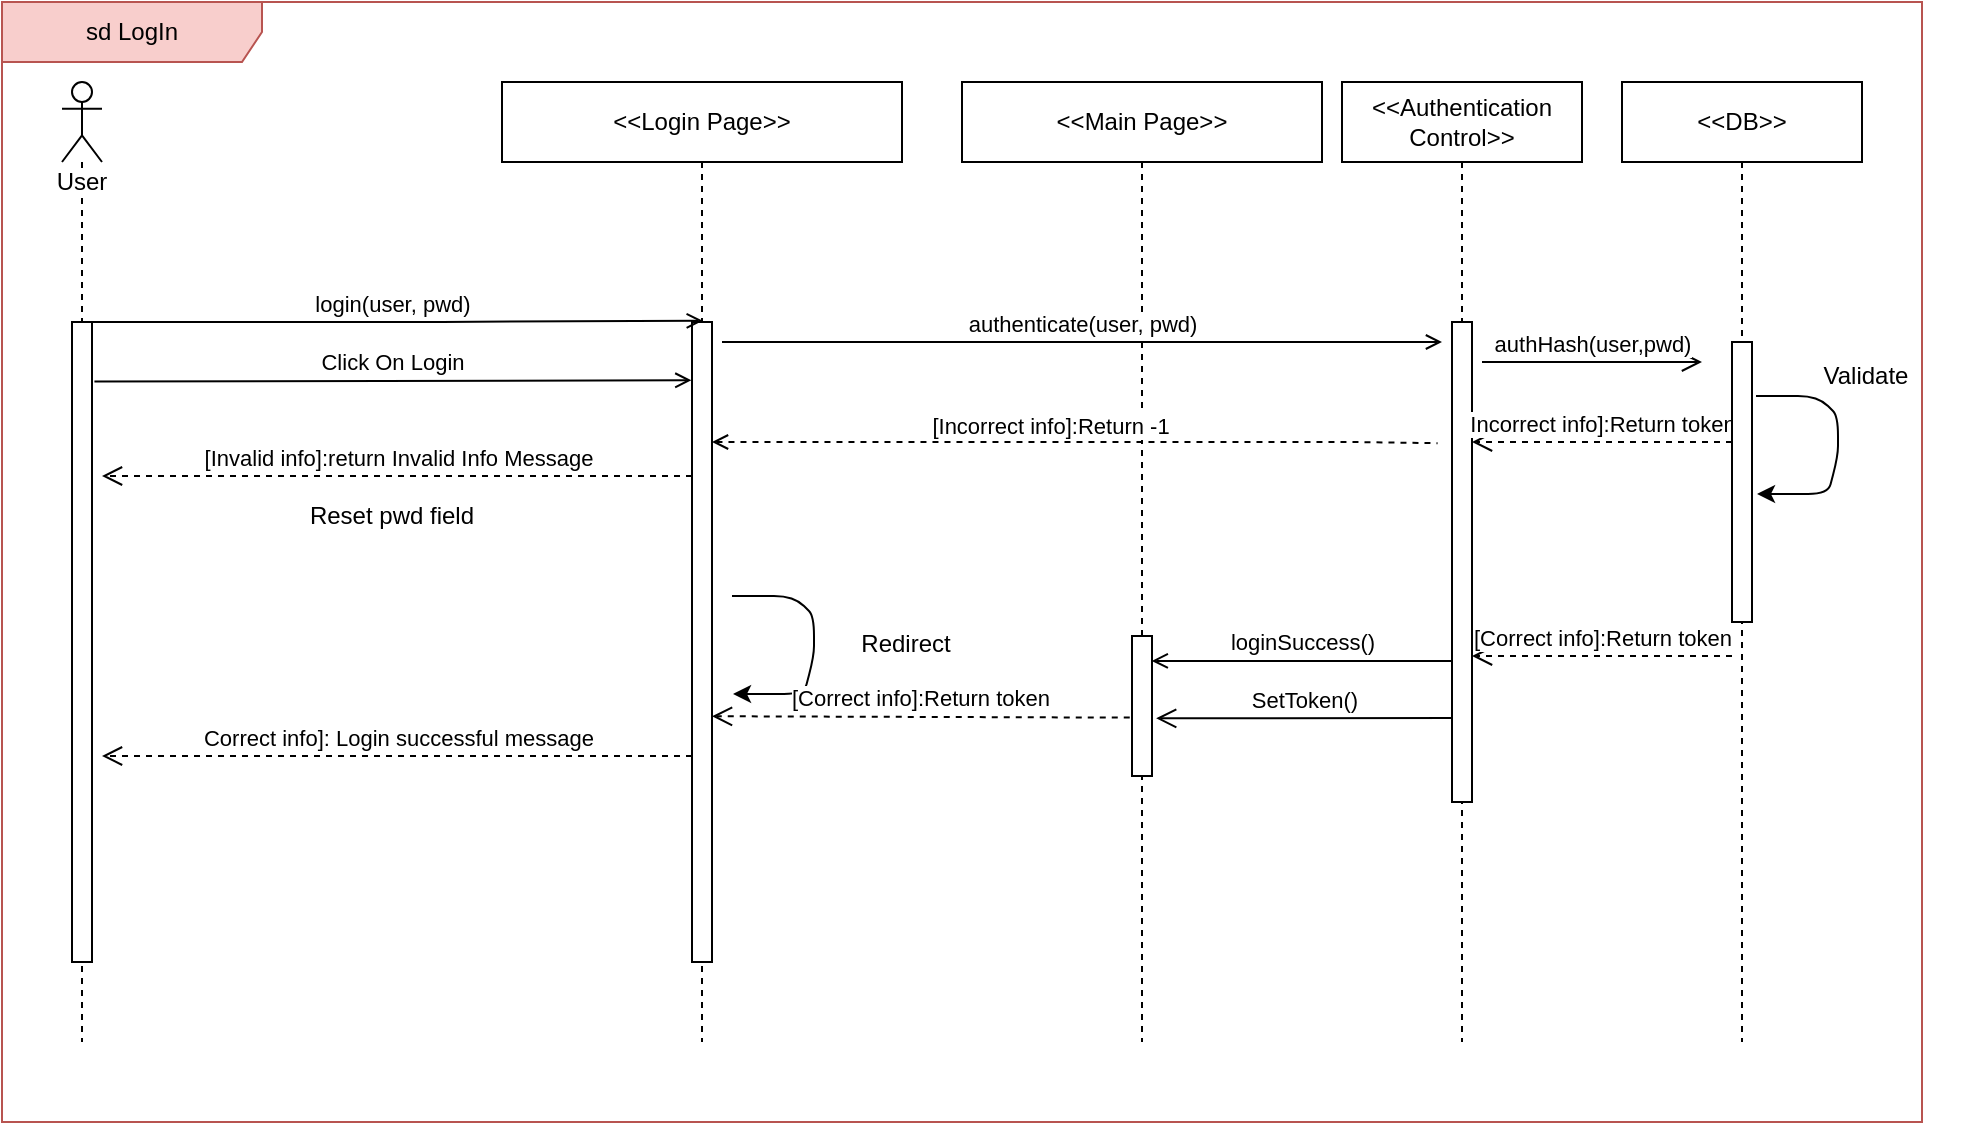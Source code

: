 <mxfile version="20.3.0" type="device" pages="18"><diagram name="LogIn-SD" id="4OY4T6Y0tThJmWraPLVw"><mxGraphModel dx="1483" dy="927" grid="1" gridSize="10" guides="1" tooltips="1" connect="1" arrows="1" fold="1" page="1" pageScale="1" pageWidth="1169" pageHeight="827" math="0" shadow="0"><root><mxCell id="Ckm6gxiL_0wSxFUGTI9Q-0"/><mxCell id="Ckm6gxiL_0wSxFUGTI9Q-1" parent="Ckm6gxiL_0wSxFUGTI9Q-0"/><mxCell id="Ckm6gxiL_0wSxFUGTI9Q-2" value="sd LogIn" style="shape=umlFrame;whiteSpace=wrap;html=1;width=130;height=30;fillColor=#f8cecc;strokeColor=#b85450;" parent="Ckm6gxiL_0wSxFUGTI9Q-1" vertex="1"><mxGeometry x="91" y="134" width="960" height="560" as="geometry"/></mxCell><mxCell id="Ckm6gxiL_0wSxFUGTI9Q-3" value="User" style="shape=umlLifeline;participant=umlActor;perimeter=lifelinePerimeter;whiteSpace=wrap;html=1;container=1;collapsible=0;recursiveResize=0;verticalAlign=top;spacingTop=36;labelBackgroundColor=#ffffff;outlineConnect=0;" parent="Ckm6gxiL_0wSxFUGTI9Q-1" vertex="1"><mxGeometry x="121" y="174" width="20" height="480" as="geometry"/></mxCell><mxCell id="Ckm6gxiL_0wSxFUGTI9Q-4" value="" style="html=1;points=[];perimeter=orthogonalPerimeter;" parent="Ckm6gxiL_0wSxFUGTI9Q-3" vertex="1"><mxGeometry x="5" y="120" width="10" height="320" as="geometry"/></mxCell><mxCell id="Ckm6gxiL_0wSxFUGTI9Q-5" value="&amp;lt;&amp;lt;Login Page&amp;gt;&amp;gt;" style="shape=umlLifeline;perimeter=lifelinePerimeter;whiteSpace=wrap;html=1;container=1;collapsible=0;recursiveResize=0;outlineConnect=0;" parent="Ckm6gxiL_0wSxFUGTI9Q-1" vertex="1"><mxGeometry x="341" y="174" width="200" height="480" as="geometry"/></mxCell><mxCell id="Ckm6gxiL_0wSxFUGTI9Q-6" value="" style="html=1;points=[];perimeter=orthogonalPerimeter;" parent="Ckm6gxiL_0wSxFUGTI9Q-5" vertex="1"><mxGeometry x="95" y="120" width="10" height="320" as="geometry"/></mxCell><mxCell id="M_KBWtj75lLlJdM16oGY-3" value="Correct info]: Login successful message" style="html=1;verticalAlign=bottom;endArrow=open;dashed=1;endSize=8;" edge="1" parent="Ckm6gxiL_0wSxFUGTI9Q-5"><mxGeometry relative="1" as="geometry"><mxPoint x="95" y="337" as="sourcePoint"/><mxPoint x="-200" y="337" as="targetPoint"/></mxGeometry></mxCell><mxCell id="Ckm6gxiL_0wSxFUGTI9Q-9" value="login(user, pwd)" style="html=1;verticalAlign=bottom;endArrow=open;entryX=0.54;entryY=-0.002;entryDx=0;entryDy=0;entryPerimeter=0;endFill=0;" parent="Ckm6gxiL_0wSxFUGTI9Q-1" source="Ckm6gxiL_0wSxFUGTI9Q-3" target="Ckm6gxiL_0wSxFUGTI9Q-6" edge="1"><mxGeometry width="80" relative="1" as="geometry"><mxPoint x="161" y="294" as="sourcePoint"/><mxPoint x="361" y="294" as="targetPoint"/><Array as="points"><mxPoint x="171" y="294"/><mxPoint x="301" y="294"/></Array></mxGeometry></mxCell><mxCell id="Ckm6gxiL_0wSxFUGTI9Q-10" value="&amp;lt;&amp;lt;Main Page&amp;gt;&amp;gt;" style="shape=umlLifeline;perimeter=lifelinePerimeter;whiteSpace=wrap;html=1;container=1;collapsible=0;recursiveResize=0;outlineConnect=0;" parent="Ckm6gxiL_0wSxFUGTI9Q-1" vertex="1"><mxGeometry x="571" y="174" width="180" height="480" as="geometry"/></mxCell><mxCell id="Ckm6gxiL_0wSxFUGTI9Q-11" value="" style="html=1;points=[];perimeter=orthogonalPerimeter;" parent="Ckm6gxiL_0wSxFUGTI9Q-10" vertex="1"><mxGeometry x="85" y="277" width="10" height="70" as="geometry"/></mxCell><mxCell id="Ckm6gxiL_0wSxFUGTI9Q-12" value="Click On Login" style="html=1;verticalAlign=bottom;endArrow=open;endFill=0;exitX=1.121;exitY=0.093;exitDx=0;exitDy=0;exitPerimeter=0;entryX=-0.031;entryY=0.091;entryDx=0;entryDy=0;entryPerimeter=0;" parent="Ckm6gxiL_0wSxFUGTI9Q-1" target="Ckm6gxiL_0wSxFUGTI9Q-6" edge="1" source="Ckm6gxiL_0wSxFUGTI9Q-4"><mxGeometry width="80" relative="1" as="geometry"><mxPoint x="141" y="364" as="sourcePoint"/><mxPoint x="221" y="333.5" as="targetPoint"/><Array as="points"/></mxGeometry></mxCell><mxCell id="Ckm6gxiL_0wSxFUGTI9Q-14" value="[Invalid info]:return Invalid Info Message" style="html=1;verticalAlign=bottom;endArrow=open;dashed=1;endSize=8;" parent="Ckm6gxiL_0wSxFUGTI9Q-1" edge="1"><mxGeometry relative="1" as="geometry"><mxPoint x="436" y="371" as="sourcePoint"/><mxPoint x="141" y="371" as="targetPoint"/></mxGeometry></mxCell><mxCell id="Ckm6gxiL_0wSxFUGTI9Q-15" value="&amp;lt;&amp;lt;Authentication Control&amp;gt;&amp;gt;" style="shape=umlLifeline;perimeter=lifelinePerimeter;whiteSpace=wrap;html=1;container=1;collapsible=0;recursiveResize=0;outlineConnect=0;" parent="Ckm6gxiL_0wSxFUGTI9Q-1" vertex="1"><mxGeometry x="761" y="174" width="120" height="480" as="geometry"/></mxCell><mxCell id="8UIurlplPZww3f8145Kb-3" value="" style="html=1;points=[];perimeter=orthogonalPerimeter;" vertex="1" parent="Ckm6gxiL_0wSxFUGTI9Q-15"><mxGeometry x="55" y="120" width="10" height="240" as="geometry"/></mxCell><mxCell id="8UIurlplPZww3f8145Kb-7" value="Incorrect info]:Return token" style="html=1;verticalAlign=bottom;endArrow=open;dashed=1;endSize=8;entryX=1.09;entryY=0.379;entryDx=0;entryDy=0;entryPerimeter=0;" edge="1" parent="Ckm6gxiL_0wSxFUGTI9Q-15"><mxGeometry x="0.003" relative="1" as="geometry"><mxPoint x="195" y="180" as="sourcePoint"/><mxPoint x="65.0" y="180" as="targetPoint"/><mxPoint as="offset"/></mxGeometry></mxCell><mxCell id="8UIurlplPZww3f8145Kb-9" value="" style="endArrow=none;dashed=1;html=1;entryX=-0.221;entryY=0.437;entryDx=0;entryDy=0;entryPerimeter=0;startArrow=open;startFill=0;" edge="1" parent="Ckm6gxiL_0wSxFUGTI9Q-15" source="Ckm6gxiL_0wSxFUGTI9Q-6"><mxGeometry width="50" height="50" relative="1" as="geometry"><mxPoint x="-160" y="180" as="sourcePoint"/><mxPoint x="47.79" y="180.59" as="targetPoint"/><Array as="points"><mxPoint x="5" y="180"/></Array></mxGeometry></mxCell><mxCell id="8UIurlplPZww3f8145Kb-10" value="[Incorrect info]:Return -1" style="edgeLabel;html=1;align=center;verticalAlign=middle;resizable=0;points=[];" vertex="1" connectable="0" parent="8UIurlplPZww3f8145Kb-9"><mxGeometry x="-0.071" y="-1" relative="1" as="geometry"><mxPoint y="-9" as="offset"/></mxGeometry></mxCell><mxCell id="8UIurlplPZww3f8145Kb-0" value="&amp;lt;&amp;lt;DB&amp;gt;&amp;gt;" style="shape=umlLifeline;perimeter=lifelinePerimeter;whiteSpace=wrap;html=1;container=1;collapsible=0;recursiveResize=0;outlineConnect=0;" vertex="1" parent="Ckm6gxiL_0wSxFUGTI9Q-1"><mxGeometry x="901" y="174" width="120" height="480" as="geometry"/></mxCell><mxCell id="8UIurlplPZww3f8145Kb-5" value="authHash(user,pwd)" style="html=1;verticalAlign=bottom;endArrow=open;endSize=8;" edge="1" parent="8UIurlplPZww3f8145Kb-0"><mxGeometry relative="1" as="geometry"><mxPoint x="-70" y="140.0" as="sourcePoint"/><mxPoint x="40" y="140" as="targetPoint"/></mxGeometry></mxCell><mxCell id="8UIurlplPZww3f8145Kb-6" value="" style="html=1;points=[];perimeter=orthogonalPerimeter;" vertex="1" parent="8UIurlplPZww3f8145Kb-0"><mxGeometry x="55" y="130" width="10" height="140" as="geometry"/></mxCell><mxCell id="M_KBWtj75lLlJdM16oGY-2" value="[Correct info]:Return token" style="html=1;verticalAlign=bottom;endArrow=open;dashed=1;endSize=8;entryX=1.09;entryY=0.379;entryDx=0;entryDy=0;entryPerimeter=0;" edge="1" parent="8UIurlplPZww3f8145Kb-0"><mxGeometry x="0.003" relative="1" as="geometry"><mxPoint x="55" y="287" as="sourcePoint"/><mxPoint x="-75" y="287" as="targetPoint"/><mxPoint as="offset"/></mxGeometry></mxCell><mxCell id="8UIurlplPZww3f8145Kb-4" value="authenticate(user, pwd)" style="html=1;verticalAlign=bottom;endArrow=open;endFill=0;" edge="1" parent="Ckm6gxiL_0wSxFUGTI9Q-1"><mxGeometry width="80" relative="1" as="geometry"><mxPoint x="451" y="304" as="sourcePoint"/><mxPoint x="811" y="304" as="targetPoint"/><Array as="points"/></mxGeometry></mxCell><mxCell id="8UIurlplPZww3f8145Kb-8" value="loginSuccess()" style="html=1;verticalAlign=bottom;endArrow=open;endFill=0;entryX=0.986;entryY=0.178;entryDx=0;entryDy=0;entryPerimeter=0;exitX=0.048;exitY=0.706;exitDx=0;exitDy=0;exitPerimeter=0;" edge="1" parent="Ckm6gxiL_0wSxFUGTI9Q-1" source="8UIurlplPZww3f8145Kb-3" target="Ckm6gxiL_0wSxFUGTI9Q-11"><mxGeometry width="80" relative="1" as="geometry"><mxPoint x="816" y="451" as="sourcePoint"/><mxPoint x="666" y="351" as="targetPoint"/><Array as="points"/></mxGeometry></mxCell><mxCell id="F4ajudEX3zDxoPuzMSsg-0" value="" style="endArrow=classic;html=1;exitX=0.9;exitY=0.111;exitDx=0;exitDy=0;exitPerimeter=0;entryX=0.952;entryY=0.153;entryDx=0;entryDy=0;entryPerimeter=0;" edge="1" parent="Ckm6gxiL_0wSxFUGTI9Q-1"><mxGeometry width="50" height="50" relative="1" as="geometry"><mxPoint x="456" y="431.0" as="sourcePoint"/><mxPoint x="456.52" y="480.0" as="targetPoint"/><Array as="points"><mxPoint x="487" y="431.04"/><mxPoint x="497" y="441.04"/><mxPoint x="497" y="461.04"/><mxPoint x="492" y="480.04"/></Array></mxGeometry></mxCell><mxCell id="F4ajudEX3zDxoPuzMSsg-1" value="Redirect" style="text;html=1;strokeColor=none;fillColor=none;align=center;verticalAlign=middle;whiteSpace=wrap;rounded=0;" vertex="1" parent="Ckm6gxiL_0wSxFUGTI9Q-1"><mxGeometry x="488" y="445.04" width="110" height="20" as="geometry"/></mxCell><mxCell id="8UIurlplPZww3f8145Kb-13" value="SetToken()" style="html=1;verticalAlign=bottom;endArrow=open;endSize=8;entryX=1.207;entryY=0.588;entryDx=0;entryDy=0;entryPerimeter=0;" edge="1" parent="Ckm6gxiL_0wSxFUGTI9Q-1" target="Ckm6gxiL_0wSxFUGTI9Q-11"><mxGeometry relative="1" as="geometry"><mxPoint x="816" y="492" as="sourcePoint"/><mxPoint x="671" y="394" as="targetPoint"/></mxGeometry></mxCell><mxCell id="F4ajudEX3zDxoPuzMSsg-3" value="[Correct info]:Return token" style="html=1;verticalAlign=bottom;endArrow=open;dashed=1;endSize=8;entryX=1;entryY=0.616;entryDx=0;entryDy=0;entryPerimeter=0;exitX=-0.112;exitY=0.583;exitDx=0;exitDy=0;exitPerimeter=0;" edge="1" parent="Ckm6gxiL_0wSxFUGTI9Q-1" source="Ckm6gxiL_0wSxFUGTI9Q-11" target="Ckm6gxiL_0wSxFUGTI9Q-6"><mxGeometry relative="1" as="geometry"><mxPoint x="966" y="364" as="sourcePoint"/><mxPoint x="836" y="364" as="targetPoint"/></mxGeometry></mxCell><mxCell id="M_KBWtj75lLlJdM16oGY-0" value="" style="endArrow=classic;html=1;exitX=0.9;exitY=0.111;exitDx=0;exitDy=0;exitPerimeter=0;entryX=0.952;entryY=0.153;entryDx=0;entryDy=0;entryPerimeter=0;" edge="1" parent="Ckm6gxiL_0wSxFUGTI9Q-1"><mxGeometry width="50" height="50" relative="1" as="geometry"><mxPoint x="968" y="331" as="sourcePoint"/><mxPoint x="968.52" y="380" as="targetPoint"/><Array as="points"><mxPoint x="999" y="331.04"/><mxPoint x="1009" y="341.04"/><mxPoint x="1009" y="361.04"/><mxPoint x="1004" y="380.04"/></Array></mxGeometry></mxCell><mxCell id="M_KBWtj75lLlJdM16oGY-1" value="Validate" style="text;html=1;strokeColor=none;fillColor=none;align=center;verticalAlign=middle;whiteSpace=wrap;rounded=0;" vertex="1" parent="Ckm6gxiL_0wSxFUGTI9Q-1"><mxGeometry x="968" y="311" width="110" height="20" as="geometry"/></mxCell><mxCell id="M_KBWtj75lLlJdM16oGY-4" value="Reset pwd field" style="text;html=1;strokeColor=none;fillColor=none;align=center;verticalAlign=middle;whiteSpace=wrap;rounded=0;" vertex="1" parent="Ckm6gxiL_0wSxFUGTI9Q-1"><mxGeometry x="231" y="381" width="110" height="20" as="geometry"/></mxCell></root></mxGraphModel></diagram><diagram name="LogOut-SD" id="ciUzy7B-nS4LzeE9aey0"><mxGraphModel dx="1093" dy="683" grid="1" gridSize="10" guides="1" tooltips="1" connect="1" arrows="1" fold="1" page="1" pageScale="1" pageWidth="1169" pageHeight="827" math="0" shadow="0"><root><mxCell id="XAGpidP7rWHoOnP65mD7-0"/><mxCell id="XAGpidP7rWHoOnP65mD7-1" parent="XAGpidP7rWHoOnP65mD7-0"/><mxCell id="XAGpidP7rWHoOnP65mD7-2" value="sd LogOut" style="shape=umlFrame;whiteSpace=wrap;html=1;width=130;height=30;fillColor=#f8cecc;strokeColor=#b85450;" vertex="1" parent="XAGpidP7rWHoOnP65mD7-1"><mxGeometry x="105" y="134" width="960" height="560" as="geometry"/></mxCell><mxCell id="XAGpidP7rWHoOnP65mD7-3" value="User" style="shape=umlLifeline;participant=umlActor;perimeter=lifelinePerimeter;whiteSpace=wrap;html=1;container=1;collapsible=0;recursiveResize=0;verticalAlign=top;spacingTop=36;labelBackgroundColor=#ffffff;outlineConnect=0;" vertex="1" parent="XAGpidP7rWHoOnP65mD7-1"><mxGeometry x="135" y="174" width="20" height="480" as="geometry"/></mxCell><mxCell id="XAGpidP7rWHoOnP65mD7-4" value="" style="html=1;points=[];perimeter=orthogonalPerimeter;" vertex="1" parent="XAGpidP7rWHoOnP65mD7-3"><mxGeometry x="5" y="120" width="10" height="320" as="geometry"/></mxCell><mxCell id="XAGpidP7rWHoOnP65mD7-5" value="&amp;lt;&amp;lt;Logout Service&amp;gt;&amp;gt;" style="shape=umlLifeline;perimeter=lifelinePerimeter;whiteSpace=wrap;html=1;container=1;collapsible=0;recursiveResize=0;outlineConnect=0;" vertex="1" parent="XAGpidP7rWHoOnP65mD7-1"><mxGeometry x="355" y="174" width="200" height="480" as="geometry"/></mxCell><mxCell id="XAGpidP7rWHoOnP65mD7-6" value="" style="html=1;points=[];perimeter=orthogonalPerimeter;" vertex="1" parent="XAGpidP7rWHoOnP65mD7-5"><mxGeometry x="95" y="120" width="10" height="150" as="geometry"/></mxCell><mxCell id="XAGpidP7rWHoOnP65mD7-7" value="[Correct info]: Logout successful message" style="html=1;verticalAlign=bottom;endArrow=open;dashed=1;endSize=8;exitX=-0.16;exitY=0.851;exitDx=0;exitDy=0;exitPerimeter=0;" edge="1" parent="XAGpidP7rWHoOnP65mD7-5" source="XAGpidP7rWHoOnP65mD7-10"><mxGeometry relative="1" as="geometry"><mxPoint x="95" y="337" as="sourcePoint"/><mxPoint x="-200" y="337" as="targetPoint"/></mxGeometry></mxCell><mxCell id="XAGpidP7rWHoOnP65mD7-8" value="logout()" style="html=1;verticalAlign=bottom;endArrow=open;entryX=0.54;entryY=-0.002;entryDx=0;entryDy=0;entryPerimeter=0;endFill=0;" edge="1" parent="XAGpidP7rWHoOnP65mD7-1" source="XAGpidP7rWHoOnP65mD7-3" target="XAGpidP7rWHoOnP65mD7-6"><mxGeometry width="80" relative="1" as="geometry"><mxPoint x="175" y="294" as="sourcePoint"/><mxPoint x="375" y="294" as="targetPoint"/><Array as="points"><mxPoint x="185" y="294"/><mxPoint x="315" y="294"/></Array></mxGeometry></mxCell><mxCell id="XAGpidP7rWHoOnP65mD7-9" value="&amp;lt;&amp;lt;LoginPage&amp;gt;&amp;gt;" style="shape=umlLifeline;perimeter=lifelinePerimeter;whiteSpace=wrap;html=1;container=1;collapsible=0;recursiveResize=0;outlineConnect=0;" vertex="1" parent="XAGpidP7rWHoOnP65mD7-1"><mxGeometry x="585" y="174" width="180" height="480" as="geometry"/></mxCell><mxCell id="XAGpidP7rWHoOnP65mD7-10" value="" style="html=1;points=[];perimeter=orthogonalPerimeter;" vertex="1" parent="XAGpidP7rWHoOnP65mD7-9"><mxGeometry x="85" y="277" width="10" height="70" as="geometry"/></mxCell><mxCell id="XAGpidP7rWHoOnP65mD7-11" value="Click On Logout" style="html=1;verticalAlign=bottom;endArrow=open;endFill=0;exitX=1.121;exitY=0.093;exitDx=0;exitDy=0;exitPerimeter=0;" edge="1" parent="XAGpidP7rWHoOnP65mD7-1" source="XAGpidP7rWHoOnP65mD7-4"><mxGeometry width="80" relative="1" as="geometry"><mxPoint x="155" y="364" as="sourcePoint"/><mxPoint x="440" y="324" as="targetPoint"/><Array as="points"/></mxGeometry></mxCell><mxCell id="XAGpidP7rWHoOnP65mD7-12" value="Confirming Logout message" style="html=1;verticalAlign=bottom;endArrow=open;dashed=1;endSize=8;exitX=0.16;exitY=0.34;exitDx=0;exitDy=0;exitPerimeter=0;entryX=1;entryY=0.159;entryDx=0;entryDy=0;entryPerimeter=0;" edge="1" parent="XAGpidP7rWHoOnP65mD7-1" target="XAGpidP7rWHoOnP65mD7-4" source="XAGpidP7rWHoOnP65mD7-6"><mxGeometry relative="1" as="geometry"><mxPoint x="440" y="371" as="sourcePoint"/><mxPoint x="150" y="351" as="targetPoint"/></mxGeometry></mxCell><mxCell id="XAGpidP7rWHoOnP65mD7-13" value="&amp;lt;&amp;lt;Authentication Control&amp;gt;&amp;gt;" style="shape=umlLifeline;perimeter=lifelinePerimeter;whiteSpace=wrap;html=1;container=1;collapsible=0;recursiveResize=0;outlineConnect=0;" vertex="1" parent="XAGpidP7rWHoOnP65mD7-1"><mxGeometry x="775" y="174" width="120" height="480" as="geometry"/></mxCell><mxCell id="XAGpidP7rWHoOnP65mD7-14" value="" style="html=1;points=[];perimeter=orthogonalPerimeter;" vertex="1" parent="XAGpidP7rWHoOnP65mD7-13"><mxGeometry x="55" y="120" width="10" height="240" as="geometry"/></mxCell><mxCell id="XAGpidP7rWHoOnP65mD7-22" value="getsession()" style="html=1;verticalAlign=bottom;endArrow=open;endFill=0;" edge="1" parent="XAGpidP7rWHoOnP65mD7-1"><mxGeometry width="80" relative="1" as="geometry"><mxPoint x="465" y="304" as="sourcePoint"/><mxPoint x="825" y="304" as="targetPoint"/><Array as="points"/></mxGeometry></mxCell><mxCell id="XAGpidP7rWHoOnP65mD7-23" value="loginExec()" style="html=1;verticalAlign=bottom;endArrow=open;endFill=0;entryX=0.986;entryY=0.178;entryDx=0;entryDy=0;entryPerimeter=0;exitX=0.048;exitY=0.706;exitDx=0;exitDy=0;exitPerimeter=0;" edge="1" parent="XAGpidP7rWHoOnP65mD7-1" source="XAGpidP7rWHoOnP65mD7-14" target="XAGpidP7rWHoOnP65mD7-10"><mxGeometry width="80" relative="1" as="geometry"><mxPoint x="830" y="451" as="sourcePoint"/><mxPoint x="680" y="351" as="targetPoint"/><Array as="points"/></mxGeometry></mxCell><mxCell id="XAGpidP7rWHoOnP65mD7-24" value="" style="endArrow=classic;html=1;exitX=0.9;exitY=0.111;exitDx=0;exitDy=0;exitPerimeter=0;entryX=0.952;entryY=0.153;entryDx=0;entryDy=0;entryPerimeter=0;" edge="1" parent="XAGpidP7rWHoOnP65mD7-1"><mxGeometry width="50" height="50" relative="1" as="geometry"><mxPoint x="460" y="381.0" as="sourcePoint"/><mxPoint x="460.52" y="430.0" as="targetPoint"/><Array as="points"><mxPoint x="491" y="381.04"/><mxPoint x="501" y="391.04"/><mxPoint x="501" y="411.04"/><mxPoint x="496" y="430.04"/></Array></mxGeometry></mxCell><mxCell id="XAGpidP7rWHoOnP65mD7-25" value="Redirect" style="text;html=1;strokeColor=none;fillColor=none;align=center;verticalAlign=middle;whiteSpace=wrap;rounded=0;" vertex="1" parent="XAGpidP7rWHoOnP65mD7-1"><mxGeometry x="492" y="395.04" width="110" height="20" as="geometry"/></mxCell><mxCell id="XAGpidP7rWHoOnP65mD7-16" value="" style="endArrow=none;dashed=1;html=1;entryX=0;entryY=0.176;entryDx=0;entryDy=0;entryPerimeter=0;startArrow=open;startFill=0;exitX=1;exitY=0.282;exitDx=0;exitDy=0;exitPerimeter=0;" edge="1" parent="XAGpidP7rWHoOnP65mD7-1" source="XAGpidP7rWHoOnP65mD7-6" target="XAGpidP7rWHoOnP65mD7-14"><mxGeometry width="50" height="50" relative="1" as="geometry"><mxPoint x="615" y="354" as="sourcePoint"/><mxPoint x="822.79" y="354.59" as="targetPoint"/></mxGeometry></mxCell><mxCell id="XAGpidP7rWHoOnP65mD7-17" value="sessionid" style="edgeLabel;html=1;align=center;verticalAlign=middle;resizable=0;points=[];" vertex="1" connectable="0" parent="XAGpidP7rWHoOnP65mD7-16"><mxGeometry x="-0.071" y="-1" relative="1" as="geometry"><mxPoint y="-9" as="offset"/></mxGeometry></mxCell><mxCell id="3F717Pk8ay1dyU8ylnys-0" value="" style="endArrow=classic;html=1;exitX=0.9;exitY=0.111;exitDx=0;exitDy=0;exitPerimeter=0;entryX=0.952;entryY=0.153;entryDx=0;entryDy=0;entryPerimeter=0;" edge="1" parent="XAGpidP7rWHoOnP65mD7-1"><mxGeometry width="50" height="50" relative="1" as="geometry"><mxPoint x="840" y="311" as="sourcePoint"/><mxPoint x="840.52" y="360" as="targetPoint"/><Array as="points"><mxPoint x="871" y="311.04"/><mxPoint x="881" y="321.04"/><mxPoint x="881" y="341.04"/><mxPoint x="876" y="360.04"/></Array></mxGeometry></mxCell><mxCell id="3F717Pk8ay1dyU8ylnys-1" value="Validate" style="text;html=1;strokeColor=none;fillColor=none;align=center;verticalAlign=middle;whiteSpace=wrap;rounded=0;" vertex="1" parent="XAGpidP7rWHoOnP65mD7-1"><mxGeometry x="840" y="291" width="110" height="20" as="geometry"/></mxCell><mxCell id="3F717Pk8ay1dyU8ylnys-3" value="Confirm Logout" style="html=1;verticalAlign=bottom;endArrow=open;endFill=0;exitX=1.32;exitY=0.214;exitDx=0;exitDy=0;exitPerimeter=0;entryX=0;entryY=0.452;entryDx=0;entryDy=0;entryPerimeter=0;" edge="1" parent="XAGpidP7rWHoOnP65mD7-1" source="XAGpidP7rWHoOnP65mD7-4" target="XAGpidP7rWHoOnP65mD7-6"><mxGeometry width="80" relative="1" as="geometry"><mxPoint x="155.0" y="401.64" as="sourcePoint"/><mxPoint x="453.48" y="401" as="targetPoint"/><Array as="points"/></mxGeometry></mxCell><mxCell id="3F717Pk8ay1dyU8ylnys-4" value="removeSession(sessionid)" style="html=1;verticalAlign=bottom;endArrow=open;endFill=0;exitX=1.12;exitY=0.527;exitDx=0;exitDy=0;exitPerimeter=0;" edge="1" parent="XAGpidP7rWHoOnP65mD7-1" source="XAGpidP7rWHoOnP65mD7-6"><mxGeometry width="80" relative="1" as="geometry"><mxPoint x="460" y="414" as="sourcePoint"/><mxPoint x="820" y="373" as="targetPoint"/><Array as="points"/></mxGeometry></mxCell></root></mxGraphModel></diagram><diagram name="SignUp-SD" id="vdYMXleWQjRKepzDP5ZB"><mxGraphModel dx="865" dy="541" grid="1" gridSize="10" guides="1" tooltips="1" connect="1" arrows="1" fold="1" page="1" pageScale="1" pageWidth="1169" pageHeight="827" math="0" shadow="0"><root><mxCell id="C3icUpRRMFZoeXgOIYQm-0"/><mxCell id="C3icUpRRMFZoeXgOIYQm-1" parent="C3icUpRRMFZoeXgOIYQm-0"/><mxCell id="C3icUpRRMFZoeXgOIYQm-2" value="sd SignUp" style="shape=umlFrame;whiteSpace=wrap;html=1;width=130;height=30;fillColor=#f8cecc;strokeColor=#b85450;" vertex="1" parent="C3icUpRRMFZoeXgOIYQm-1"><mxGeometry x="105" y="133" width="960" height="560" as="geometry"/></mxCell><mxCell id="C3icUpRRMFZoeXgOIYQm-3" value="User" style="shape=umlLifeline;participant=umlActor;perimeter=lifelinePerimeter;whiteSpace=wrap;html=1;container=1;collapsible=0;recursiveResize=0;verticalAlign=top;spacingTop=36;labelBackgroundColor=#ffffff;outlineConnect=0;" vertex="1" parent="C3icUpRRMFZoeXgOIYQm-1"><mxGeometry x="135" y="173" width="20" height="480" as="geometry"/></mxCell><mxCell id="C3icUpRRMFZoeXgOIYQm-4" value="" style="html=1;points=[];perimeter=orthogonalPerimeter;" vertex="1" parent="C3icUpRRMFZoeXgOIYQm-3"><mxGeometry x="5" y="120" width="10" height="320" as="geometry"/></mxCell><mxCell id="C3icUpRRMFZoeXgOIYQm-5" value="&amp;lt;&amp;lt;SignUp Page&amp;gt;&amp;gt;" style="shape=umlLifeline;perimeter=lifelinePerimeter;whiteSpace=wrap;html=1;container=1;collapsible=0;recursiveResize=0;outlineConnect=0;" vertex="1" parent="C3icUpRRMFZoeXgOIYQm-1"><mxGeometry x="355" y="173" width="200" height="480" as="geometry"/></mxCell><mxCell id="C3icUpRRMFZoeXgOIYQm-6" value="" style="html=1;points=[];perimeter=orthogonalPerimeter;" vertex="1" parent="C3icUpRRMFZoeXgOIYQm-5"><mxGeometry x="95" y="120" width="10" height="310" as="geometry"/></mxCell><mxCell id="0v8E8Qol-Tl5mh66KOSH-13" value="Enter email" style="html=1;verticalAlign=bottom;endArrow=open;endFill=0;exitX=1.121;exitY=0.093;exitDx=0;exitDy=0;exitPerimeter=0;entryX=0;entryY=0.292;entryDx=0;entryDy=0;entryPerimeter=0;" edge="1" parent="C3icUpRRMFZoeXgOIYQm-5"><mxGeometry width="80" relative="1" as="geometry"><mxPoint x="-203.79" y="257" as="sourcePoint"/><mxPoint x="95" y="257.04" as="targetPoint"/><Array as="points"/></mxGeometry></mxCell><mxCell id="0v8E8Qol-Tl5mh66KOSH-34" value="" style="endArrow=none;dashed=1;html=1;entryX=0.5;entryY=0.459;entryDx=0;entryDy=0;entryPerimeter=0;startArrow=open;startFill=0;exitX=1;exitY=0.926;exitDx=0;exitDy=0;exitPerimeter=0;" edge="1" parent="C3icUpRRMFZoeXgOIYQm-5" source="C3icUpRRMFZoeXgOIYQm-6"><mxGeometry width="50" height="50" relative="1" as="geometry"><mxPoint x="135" y="407.004" as="sourcePoint"/><mxPoint x="321.4" y="407.75" as="targetPoint"/></mxGeometry></mxCell><mxCell id="0v8E8Qol-Tl5mh66KOSH-35" value="showSuccessfulSignup" style="edgeLabel;html=1;align=center;verticalAlign=middle;resizable=0;points=[];" vertex="1" connectable="0" parent="0v8E8Qol-Tl5mh66KOSH-34"><mxGeometry x="-0.071" y="-1" relative="1" as="geometry"><mxPoint y="-10" as="offset"/></mxGeometry></mxCell><mxCell id="0v8E8Qol-Tl5mh66KOSH-36" value="" style="endArrow=none;dashed=1;html=1;entryX=0.5;entryY=0.459;entryDx=0;entryDy=0;entryPerimeter=0;startArrow=open;startFill=0;" edge="1" parent="C3icUpRRMFZoeXgOIYQm-5"><mxGeometry width="50" height="50" relative="1" as="geometry"><mxPoint x="-205" y="418" as="sourcePoint"/><mxPoint x="95.0" y="417.75" as="targetPoint"/></mxGeometry></mxCell><mxCell id="0v8E8Qol-Tl5mh66KOSH-37" value="Prompt user that signup was successful" style="edgeLabel;html=1;align=center;verticalAlign=middle;resizable=0;points=[];" vertex="1" connectable="0" parent="0v8E8Qol-Tl5mh66KOSH-36"><mxGeometry x="-0.071" y="-1" relative="1" as="geometry"><mxPoint y="-10" as="offset"/></mxGeometry></mxCell><mxCell id="C3icUpRRMFZoeXgOIYQm-8" value="getSignUpPage()" style="html=1;verticalAlign=bottom;endArrow=open;entryX=0.54;entryY=-0.002;entryDx=0;entryDy=0;entryPerimeter=0;endFill=0;" edge="1" parent="C3icUpRRMFZoeXgOIYQm-1" source="C3icUpRRMFZoeXgOIYQm-3" target="C3icUpRRMFZoeXgOIYQm-6"><mxGeometry width="80" relative="1" as="geometry"><mxPoint x="175" y="293" as="sourcePoint"/><mxPoint x="375" y="293" as="targetPoint"/><Array as="points"><mxPoint x="185" y="293"/><mxPoint x="315" y="293"/></Array></mxGeometry></mxCell><mxCell id="C3icUpRRMFZoeXgOIYQm-9" value="&amp;lt;&amp;lt;Authentication Control&amp;gt;&amp;gt;" style="shape=umlLifeline;perimeter=lifelinePerimeter;whiteSpace=wrap;html=1;container=1;collapsible=0;recursiveResize=0;outlineConnect=0;" vertex="1" parent="C3icUpRRMFZoeXgOIYQm-1"><mxGeometry x="585" y="173" width="180" height="480" as="geometry"/></mxCell><mxCell id="C3icUpRRMFZoeXgOIYQm-10" value="" style="html=1;points=[];perimeter=orthogonalPerimeter;" vertex="1" parent="C3icUpRRMFZoeXgOIYQm-9"><mxGeometry x="85" y="120" width="10" height="310" as="geometry"/></mxCell><mxCell id="0v8E8Qol-Tl5mh66KOSH-30" value="insertUser(query)" style="html=1;verticalAlign=bottom;endArrow=open;endFill=0;entryX=-0.16;entryY=0.276;entryDx=0;entryDy=0;entryPerimeter=0;" edge="1" parent="C3icUpRRMFZoeXgOIYQm-9"><mxGeometry width="80" relative="1" as="geometry"><mxPoint x="95" y="377.76" as="sourcePoint"/><mxPoint x="278.4" y="377" as="targetPoint"/><Array as="points"/></mxGeometry></mxCell><mxCell id="C3icUpRRMFZoeXgOIYQm-11" value="Enter username" style="html=1;verticalAlign=bottom;endArrow=open;endFill=0;exitX=1.121;exitY=0.093;exitDx=0;exitDy=0;exitPerimeter=0;" edge="1" parent="C3icUpRRMFZoeXgOIYQm-1" target="C3icUpRRMFZoeXgOIYQm-6"><mxGeometry width="80" relative="1" as="geometry"><mxPoint x="151.21" y="336.76" as="sourcePoint"/><mxPoint x="448" y="335" as="targetPoint"/><Array as="points"/></mxGeometry></mxCell><mxCell id="C3icUpRRMFZoeXgOIYQm-13" value="&amp;lt;&amp;lt;DB&amp;gt;&amp;gt;" style="shape=umlLifeline;perimeter=lifelinePerimeter;whiteSpace=wrap;html=1;container=1;collapsible=0;recursiveResize=0;outlineConnect=0;" vertex="1" parent="C3icUpRRMFZoeXgOIYQm-1"><mxGeometry x="810" y="173" width="120" height="480" as="geometry"/></mxCell><mxCell id="C3icUpRRMFZoeXgOIYQm-14" value="" style="html=1;points=[];perimeter=orthogonalPerimeter;" vertex="1" parent="C3icUpRRMFZoeXgOIYQm-13"><mxGeometry x="55" y="120" width="10" height="310" as="geometry"/></mxCell><mxCell id="0v8E8Qol-Tl5mh66KOSH-32" value="" style="endArrow=none;dashed=1;html=1;entryX=0.5;entryY=0.459;entryDx=0;entryDy=0;entryPerimeter=0;startArrow=open;startFill=0;exitX=1.36;exitY=0.482;exitDx=0;exitDy=0;exitPerimeter=0;" edge="1" parent="C3icUpRRMFZoeXgOIYQm-13"><mxGeometry width="50" height="50" relative="1" as="geometry"><mxPoint x="-130.0" y="407.004" as="sourcePoint"/><mxPoint x="56.4" y="407.75" as="targetPoint"/></mxGeometry></mxCell><mxCell id="0v8E8Qol-Tl5mh66KOSH-33" value="[Correct info]: Successful insert" style="edgeLabel;html=1;align=center;verticalAlign=middle;resizable=0;points=[];" vertex="1" connectable="0" parent="0v8E8Qol-Tl5mh66KOSH-32"><mxGeometry x="-0.071" y="-1" relative="1" as="geometry"><mxPoint y="-10" as="offset"/></mxGeometry></mxCell><mxCell id="C3icUpRRMFZoeXgOIYQm-15" value="newUser.setUsername(username)" style="html=1;verticalAlign=bottom;endArrow=open;endFill=0;" edge="1" parent="C3icUpRRMFZoeXgOIYQm-1"><mxGeometry width="80" relative="1" as="geometry"><mxPoint x="461" y="345" as="sourcePoint"/><mxPoint x="670" y="345" as="targetPoint"/><Array as="points"/></mxGeometry></mxCell><mxCell id="C3icUpRRMFZoeXgOIYQm-19" value="" style="endArrow=none;dashed=1;html=1;startArrow=open;startFill=0;" edge="1" parent="C3icUpRRMFZoeXgOIYQm-1" target="C3icUpRRMFZoeXgOIYQm-14"><mxGeometry width="50" height="50" relative="1" as="geometry"><mxPoint x="680" y="381" as="sourcePoint"/><mxPoint x="830" y="381.24" as="targetPoint"/></mxGeometry></mxCell><mxCell id="C3icUpRRMFZoeXgOIYQm-20" value="Error: Duplicate username" style="edgeLabel;html=1;align=center;verticalAlign=middle;resizable=0;points=[];" vertex="1" connectable="0" parent="C3icUpRRMFZoeXgOIYQm-19"><mxGeometry x="-0.071" y="-1" relative="1" as="geometry"><mxPoint y="-10" as="offset"/></mxGeometry></mxCell><mxCell id="C3icUpRRMFZoeXgOIYQm-21" value="" style="endArrow=classic;html=1;exitX=0.9;exitY=0.111;exitDx=0;exitDy=0;exitPerimeter=0;entryX=0.952;entryY=0.153;entryDx=0;entryDy=0;entryPerimeter=0;" edge="1" parent="C3icUpRRMFZoeXgOIYQm-1"><mxGeometry width="50" height="50" relative="1" as="geometry"><mxPoint x="880" y="347" as="sourcePoint"/><mxPoint x="880.52" y="396" as="targetPoint"/><Array as="points"><mxPoint x="911" y="347.04"/><mxPoint x="921" y="357.04"/><mxPoint x="921" y="377.04"/><mxPoint x="916" y="396.04"/></Array></mxGeometry></mxCell><mxCell id="C3icUpRRMFZoeXgOIYQm-22" value="Check for Duplicate" style="text;html=1;strokeColor=none;fillColor=none;align=center;verticalAlign=middle;whiteSpace=wrap;rounded=0;" vertex="1" parent="C3icUpRRMFZoeXgOIYQm-1"><mxGeometry x="880" y="327" width="110" height="20" as="geometry"/></mxCell><mxCell id="0v8E8Qol-Tl5mh66KOSH-0" value="SignUpPage" style="html=1;verticalAlign=bottom;endArrow=open;dashed=1;endSize=8;exitX=0.16;exitY=0.34;exitDx=0;exitDy=0;exitPerimeter=0;entryX=1;entryY=0.159;entryDx=0;entryDy=0;entryPerimeter=0;" edge="1" parent="C3icUpRRMFZoeXgOIYQm-1"><mxGeometry relative="1" as="geometry"><mxPoint x="450.6" y="313" as="sourcePoint"/><mxPoint x="149" y="312.88" as="targetPoint"/></mxGeometry></mxCell><mxCell id="0v8E8Qol-Tl5mh66KOSH-1" value="serUsername(query)" style="html=1;verticalAlign=bottom;endArrow=open;endFill=0;" edge="1" parent="C3icUpRRMFZoeXgOIYQm-1" target="C3icUpRRMFZoeXgOIYQm-14"><mxGeometry width="80" relative="1" as="geometry"><mxPoint x="680" y="360" as="sourcePoint"/><mxPoint x="889" y="360" as="targetPoint"/><Array as="points"/></mxGeometry></mxCell><mxCell id="0v8E8Qol-Tl5mh66KOSH-4" value="" style="endArrow=none;dashed=1;html=1;entryX=-0.067;entryY=0.358;entryDx=0;entryDy=0;entryPerimeter=0;startArrow=open;startFill=0;exitX=1.033;exitY=0.355;exitDx=0;exitDy=0;exitPerimeter=0;" edge="1" parent="C3icUpRRMFZoeXgOIYQm-1" source="C3icUpRRMFZoeXgOIYQm-10" target="C3icUpRRMFZoeXgOIYQm-14"><mxGeometry width="50" height="50" relative="1" as="geometry"><mxPoint x="680" y="403" as="sourcePoint"/><mxPoint x="843" y="403.24" as="targetPoint"/></mxGeometry></mxCell><mxCell id="0v8E8Qol-Tl5mh66KOSH-5" value="[Correct info]: username available" style="edgeLabel;html=1;align=center;verticalAlign=middle;resizable=0;points=[];" vertex="1" connectable="0" parent="0v8E8Qol-Tl5mh66KOSH-4"><mxGeometry x="-0.071" y="-1" relative="1" as="geometry"><mxPoint y="-10" as="offset"/></mxGeometry></mxCell><mxCell id="0v8E8Qol-Tl5mh66KOSH-7" value="" style="endArrow=none;dashed=1;html=1;entryX=-0.033;entryY=0.342;entryDx=0;entryDy=0;entryPerimeter=0;startArrow=open;startFill=0;exitX=1.36;exitY=0.482;exitDx=0;exitDy=0;exitPerimeter=0;" edge="1" parent="C3icUpRRMFZoeXgOIYQm-1" target="C3icUpRRMFZoeXgOIYQm-10"><mxGeometry width="50" height="50" relative="1" as="geometry"><mxPoint x="459.6" y="400.414" as="sourcePoint"/><mxPoint x="646" y="401.16" as="targetPoint"/></mxGeometry></mxCell><mxCell id="0v8E8Qol-Tl5mh66KOSH-8" value="refreshPage(result)" style="edgeLabel;html=1;align=center;verticalAlign=middle;resizable=0;points=[];" vertex="1" connectable="0" parent="0v8E8Qol-Tl5mh66KOSH-7"><mxGeometry x="-0.071" y="-1" relative="1" as="geometry"><mxPoint y="-10" as="offset"/></mxGeometry></mxCell><mxCell id="0v8E8Qol-Tl5mh66KOSH-9" value="" style="endArrow=none;dashed=1;html=1;entryX=0.08;entryY=0.475;entryDx=0;entryDy=0;entryPerimeter=0;startArrow=open;startFill=0;" edge="1" parent="C3icUpRRMFZoeXgOIYQm-1"><mxGeometry width="50" height="50" relative="1" as="geometry"><mxPoint x="150" y="410" as="sourcePoint"/><mxPoint x="451.2" y="410.825" as="targetPoint"/><Array as="points"/></mxGeometry></mxCell><mxCell id="0v8E8Qol-Tl5mh66KOSH-10" value="Username Availability Result" style="edgeLabel;html=1;align=center;verticalAlign=middle;resizable=0;points=[];" vertex="1" connectable="0" parent="0v8E8Qol-Tl5mh66KOSH-9"><mxGeometry x="-0.071" y="-1" relative="1" as="geometry"><mxPoint y="-10" as="offset"/></mxGeometry></mxCell><mxCell id="0v8E8Qol-Tl5mh66KOSH-14" value="newUser.setEmail(email)" style="html=1;verticalAlign=bottom;endArrow=open;endFill=0;" edge="1" parent="C3icUpRRMFZoeXgOIYQm-1"><mxGeometry width="80" relative="1" as="geometry"><mxPoint x="461" y="438.0" as="sourcePoint"/><mxPoint x="670" y="438.0" as="targetPoint"/><Array as="points"/></mxGeometry></mxCell><mxCell id="0v8E8Qol-Tl5mh66KOSH-15" value="" style="endArrow=none;dashed=1;html=1;entryX=0.18;entryY=0.369;entryDx=0;entryDy=0;entryPerimeter=0;startArrow=open;startFill=0;" edge="1" parent="C3icUpRRMFZoeXgOIYQm-1"><mxGeometry width="50" height="50" relative="1" as="geometry"><mxPoint x="680" y="474.0" as="sourcePoint"/><mxPoint x="866.8" y="474.56" as="targetPoint"/></mxGeometry></mxCell><mxCell id="0v8E8Qol-Tl5mh66KOSH-16" value="Error: Duplicate email" style="edgeLabel;html=1;align=center;verticalAlign=middle;resizable=0;points=[];" vertex="1" connectable="0" parent="0v8E8Qol-Tl5mh66KOSH-15"><mxGeometry x="-0.071" y="-1" relative="1" as="geometry"><mxPoint y="-10" as="offset"/></mxGeometry></mxCell><mxCell id="0v8E8Qol-Tl5mh66KOSH-17" value="" style="endArrow=classic;html=1;exitX=0.9;exitY=0.111;exitDx=0;exitDy=0;exitPerimeter=0;entryX=0.952;entryY=0.153;entryDx=0;entryDy=0;entryPerimeter=0;" edge="1" parent="C3icUpRRMFZoeXgOIYQm-1"><mxGeometry width="50" height="50" relative="1" as="geometry"><mxPoint x="460" y="440" as="sourcePoint"/><mxPoint x="460.52" y="489.0" as="targetPoint"/><Array as="points"><mxPoint x="491" y="440.04"/><mxPoint x="501" y="450.04"/><mxPoint x="501" y="470.04"/><mxPoint x="496" y="489.04"/></Array></mxGeometry></mxCell><mxCell id="0v8E8Qol-Tl5mh66KOSH-18" value="Invalid email" style="text;html=1;strokeColor=none;fillColor=none;align=center;verticalAlign=middle;whiteSpace=wrap;rounded=0;" vertex="1" parent="C3icUpRRMFZoeXgOIYQm-1"><mxGeometry x="500" y="450" width="110" height="20" as="geometry"/></mxCell><mxCell id="0v8E8Qol-Tl5mh66KOSH-19" value="setEmail(query)" style="html=1;verticalAlign=bottom;endArrow=open;endFill=0;entryX=-0.16;entryY=0.276;entryDx=0;entryDy=0;entryPerimeter=0;" edge="1" parent="C3icUpRRMFZoeXgOIYQm-1"><mxGeometry width="80" relative="1" as="geometry"><mxPoint x="680" y="453.0" as="sourcePoint"/><mxPoint x="863.4" y="452.24" as="targetPoint"/><Array as="points"/></mxGeometry></mxCell><mxCell id="0v8E8Qol-Tl5mh66KOSH-20" value="" style="endArrow=none;dashed=1;html=1;entryX=0.5;entryY=0.459;entryDx=0;entryDy=0;entryPerimeter=0;startArrow=open;startFill=0;exitX=1.36;exitY=0.482;exitDx=0;exitDy=0;exitPerimeter=0;" edge="1" parent="C3icUpRRMFZoeXgOIYQm-1"><mxGeometry width="50" height="50" relative="1" as="geometry"><mxPoint x="683.6" y="495.414" as="sourcePoint"/><mxPoint x="870" y="496.16" as="targetPoint"/></mxGeometry></mxCell><mxCell id="0v8E8Qol-Tl5mh66KOSH-21" value="[Correct info]: email available" style="edgeLabel;html=1;align=center;verticalAlign=middle;resizable=0;points=[];" vertex="1" connectable="0" parent="0v8E8Qol-Tl5mh66KOSH-20"><mxGeometry x="-0.071" y="-1" relative="1" as="geometry"><mxPoint y="-10" as="offset"/></mxGeometry></mxCell><mxCell id="0v8E8Qol-Tl5mh66KOSH-22" value="" style="endArrow=none;dashed=1;html=1;entryX=0.08;entryY=0.475;entryDx=0;entryDy=0;entryPerimeter=0;startArrow=open;startFill=0;exitX=1.36;exitY=0.482;exitDx=0;exitDy=0;exitPerimeter=0;" edge="1" parent="C3icUpRRMFZoeXgOIYQm-1"><mxGeometry width="50" height="50" relative="1" as="geometry"><mxPoint x="459.6" y="493.414" as="sourcePoint"/><mxPoint x="670.8" y="493.825" as="targetPoint"/></mxGeometry></mxCell><mxCell id="0v8E8Qol-Tl5mh66KOSH-23" value="refreshPage(result)" style="edgeLabel;html=1;align=center;verticalAlign=middle;resizable=0;points=[];" vertex="1" connectable="0" parent="0v8E8Qol-Tl5mh66KOSH-22"><mxGeometry x="-0.071" y="-1" relative="1" as="geometry"><mxPoint y="-10" as="offset"/></mxGeometry></mxCell><mxCell id="0v8E8Qol-Tl5mh66KOSH-24" value="" style="endArrow=none;dashed=1;html=1;entryX=0.08;entryY=0.475;entryDx=0;entryDy=0;entryPerimeter=0;startArrow=open;startFill=0;" edge="1" parent="C3icUpRRMFZoeXgOIYQm-1"><mxGeometry width="50" height="50" relative="1" as="geometry"><mxPoint x="150" y="503.0" as="sourcePoint"/><mxPoint x="451.2" y="503.825" as="targetPoint"/><Array as="points"/></mxGeometry></mxCell><mxCell id="0v8E8Qol-Tl5mh66KOSH-25" value="Email Availability Result" style="edgeLabel;html=1;align=center;verticalAlign=middle;resizable=0;points=[];" vertex="1" connectable="0" parent="0v8E8Qol-Tl5mh66KOSH-24"><mxGeometry x="-0.071" y="-1" relative="1" as="geometry"><mxPoint y="-10" as="offset"/></mxGeometry></mxCell><mxCell id="0v8E8Qol-Tl5mh66KOSH-26" value="" style="endArrow=classic;html=1;exitX=0.9;exitY=0.111;exitDx=0;exitDy=0;exitPerimeter=0;entryX=0.952;entryY=0.153;entryDx=0;entryDy=0;entryPerimeter=0;" edge="1" parent="C3icUpRRMFZoeXgOIYQm-1"><mxGeometry width="50" height="50" relative="1" as="geometry"><mxPoint x="880" y="450" as="sourcePoint"/><mxPoint x="880.52" y="499.0" as="targetPoint"/><Array as="points"><mxPoint x="911" y="450.04"/><mxPoint x="921" y="460.04"/><mxPoint x="921" y="480.04"/><mxPoint x="916" y="499.04"/></Array></mxGeometry></mxCell><mxCell id="0v8E8Qol-Tl5mh66KOSH-27" value="Check for Duplicate" style="text;html=1;strokeColor=none;fillColor=none;align=center;verticalAlign=middle;whiteSpace=wrap;rounded=0;" vertex="1" parent="C3icUpRRMFZoeXgOIYQm-1"><mxGeometry x="880" y="430" width="110" height="20" as="geometry"/></mxCell><mxCell id="0v8E8Qol-Tl5mh66KOSH-28" value="Enter the rest of fileds" style="html=1;verticalAlign=bottom;endArrow=open;endFill=0;exitX=1.121;exitY=0.093;exitDx=0;exitDy=0;exitPerimeter=0;" edge="1" parent="C3icUpRRMFZoeXgOIYQm-1"><mxGeometry width="80" relative="1" as="geometry"><mxPoint x="150.0" y="540" as="sourcePoint"/><mxPoint x="448.79" y="540" as="targetPoint"/><Array as="points"/></mxGeometry></mxCell><mxCell id="0v8E8Qol-Tl5mh66KOSH-29" value="newUser.setFields(fields[])" style="html=1;verticalAlign=bottom;endArrow=open;endFill=0;" edge="1" parent="C3icUpRRMFZoeXgOIYQm-1"><mxGeometry width="80" relative="1" as="geometry"><mxPoint x="460" y="550.0" as="sourcePoint"/><mxPoint x="669" y="550.0" as="targetPoint"/><Array as="points"/></mxGeometry></mxCell></root></mxGraphModel></diagram><diagram name="Search-SD" id="QYxy17l7hoz7R2Ooz1zx"><mxGraphModel dx="1038" dy="649" grid="1" gridSize="10" guides="1" tooltips="1" connect="1" arrows="1" fold="1" page="1" pageScale="1" pageWidth="1169" pageHeight="827" math="0" shadow="0"><root><mxCell id="RcGG6tdbNvQHEN40lCdz-0"/><mxCell id="RcGG6tdbNvQHEN40lCdz-1" parent="RcGG6tdbNvQHEN40lCdz-0"/><mxCell id="RcGG6tdbNvQHEN40lCdz-2" value="sd Search" style="shape=umlFrame;whiteSpace=wrap;html=1;width=130;height=30;fillColor=#f8cecc;strokeColor=#b85450;" parent="RcGG6tdbNvQHEN40lCdz-1" vertex="1"><mxGeometry x="145" y="134" width="880" height="560" as="geometry"/></mxCell><mxCell id="RcGG6tdbNvQHEN40lCdz-3" value="User" style="shape=umlLifeline;participant=umlActor;perimeter=lifelinePerimeter;whiteSpace=wrap;html=1;container=1;collapsible=0;recursiveResize=0;verticalAlign=top;spacingTop=36;labelBackgroundColor=#ffffff;outlineConnect=0;" parent="RcGG6tdbNvQHEN40lCdz-1" vertex="1"><mxGeometry x="175" y="174" width="20" height="480" as="geometry"/></mxCell><mxCell id="RcGG6tdbNvQHEN40lCdz-4" value="" style="html=1;points=[];perimeter=orthogonalPerimeter;" parent="RcGG6tdbNvQHEN40lCdz-3" vertex="1"><mxGeometry x="5" y="80" width="10" height="360" as="geometry"/></mxCell><mxCell id="RcGG6tdbNvQHEN40lCdz-5" value="&amp;lt;&amp;lt;Search Page&amp;gt;&amp;gt;" style="shape=umlLifeline;perimeter=lifelinePerimeter;whiteSpace=wrap;html=1;container=1;collapsible=0;recursiveResize=0;outlineConnect=0;" parent="RcGG6tdbNvQHEN40lCdz-1" vertex="1"><mxGeometry x="335" y="174" width="260" height="480" as="geometry"/></mxCell><mxCell id="RcGG6tdbNvQHEN40lCdz-6" value="" style="html=1;points=[];perimeter=orthogonalPerimeter;" parent="RcGG6tdbNvQHEN40lCdz-5" vertex="1"><mxGeometry x="125" y="80" width="10" height="360" as="geometry"/></mxCell><mxCell id="FmuCUvxpUSDzvkpzbBYM-0" value="Click On Search" style="html=1;verticalAlign=bottom;endArrow=open;endFill=0;entryX=0.14;entryY=0.176;entryDx=0;entryDy=0;entryPerimeter=0;" parent="RcGG6tdbNvQHEN40lCdz-5" edge="1" target="RcGG6tdbNvQHEN40lCdz-6"><mxGeometry width="80" relative="1" as="geometry"><mxPoint x="-145" y="143.5" as="sourcePoint"/><mxPoint x="120" y="143.5" as="targetPoint"/><Array as="points"><mxPoint x="-35" y="143.5"/></Array></mxGeometry></mxCell><mxCell id="okmp0-qoELv3kunrUtc--6" value="Get_Report(name, filters[])" style="html=1;verticalAlign=bottom;endArrow=open;endFill=0;exitX=1.1;exitY=0.114;exitDx=0;exitDy=0;exitPerimeter=0;" edge="1" parent="RcGG6tdbNvQHEN40lCdz-5" target="RcGG6tdbNvQHEN40lCdz-10"><mxGeometry width="80" relative="1" as="geometry"><mxPoint x="135" y="318.04" as="sourcePoint"/><mxPoint x="365" y="317.0" as="targetPoint"/><Array as="points"><mxPoint x="169" y="317.0"/><mxPoint x="220" y="317.16"/><mxPoint x="299" y="317.0"/></Array></mxGeometry></mxCell><mxCell id="RcGG6tdbNvQHEN40lCdz-9" value="searchAds(name, filters[])" style="html=1;verticalAlign=bottom;endArrow=open;endFill=0;" parent="RcGG6tdbNvQHEN40lCdz-1" source="RcGG6tdbNvQHEN40lCdz-4" target="RcGG6tdbNvQHEN40lCdz-6" edge="1"><mxGeometry width="80" relative="1" as="geometry"><mxPoint x="205" y="294" as="sourcePoint"/><mxPoint x="415" y="294" as="targetPoint"/><Array as="points"><mxPoint x="225" y="294"/><mxPoint x="355" y="294"/></Array></mxGeometry></mxCell><mxCell id="RcGG6tdbNvQHEN40lCdz-10" value="&amp;lt;&amp;lt;Ads info control&amp;gt;&amp;gt;" style="shape=umlLifeline;perimeter=lifelinePerimeter;whiteSpace=wrap;html=1;container=1;collapsible=0;recursiveResize=0;outlineConnect=0;" parent="RcGG6tdbNvQHEN40lCdz-1" vertex="1"><mxGeometry x="635" y="174" width="180" height="480" as="geometry"/></mxCell><mxCell id="RcGG6tdbNvQHEN40lCdz-11" value="" style="html=1;points=[];perimeter=orthogonalPerimeter;" parent="RcGG6tdbNvQHEN40lCdz-10" vertex="1"><mxGeometry x="85" y="190" width="10" height="260" as="geometry"/></mxCell><mxCell id="RcGG6tdbNvQHEN40lCdz-13" value="GetAds(name)" style="html=1;verticalAlign=bottom;endArrow=open;endSize=8;" parent="RcGG6tdbNvQHEN40lCdz-1" source="RcGG6tdbNvQHEN40lCdz-6" edge="1"><mxGeometry relative="1" as="geometry"><mxPoint x="575" y="364" as="sourcePoint"/><mxPoint x="715" y="376" as="targetPoint"/></mxGeometry></mxCell><mxCell id="RcGG6tdbNvQHEN40lCdz-26" value="" style="endArrow=none;dashed=1;html=1;startArrow=open;startFill=0;" parent="RcGG6tdbNvQHEN40lCdz-1" target="8L9kt8AakUpUSai-FZOK-0" edge="1"><mxGeometry width="50" height="50" relative="1" as="geometry"><mxPoint x="730" y="394" as="sourcePoint"/><mxPoint x="981.24" y="394" as="targetPoint"/></mxGeometry></mxCell><mxCell id="RcGG6tdbNvQHEN40lCdz-27" value="Ads:list" style="edgeLabel;html=1;align=center;verticalAlign=middle;resizable=0;points=[];" parent="RcGG6tdbNvQHEN40lCdz-26" vertex="1" connectable="0"><mxGeometry x="-0.071" y="-1" relative="1" as="geometry"><mxPoint y="-8" as="offset"/></mxGeometry></mxCell><mxCell id="8L9kt8AakUpUSai-FZOK-0" value="&amp;lt;&amp;lt;DB&amp;gt;&amp;gt;" style="shape=umlLifeline;perimeter=lifelinePerimeter;whiteSpace=wrap;html=1;container=1;collapsible=0;recursiveResize=0;outlineConnect=0;" parent="RcGG6tdbNvQHEN40lCdz-1" vertex="1"><mxGeometry x="875" y="174" width="120" height="480" as="geometry"/></mxCell><mxCell id="8L9kt8AakUpUSai-FZOK-1" value="" style="html=1;points=[];perimeter=orthogonalPerimeter;" parent="8L9kt8AakUpUSai-FZOK-0" vertex="1"><mxGeometry x="55" y="200" width="10" height="40" as="geometry"/></mxCell><mxCell id="MYw2KAG5qQQO_joAN_vF-0" value="GetAds(id)" style="html=1;verticalAlign=bottom;endArrow=open;endSize=8;" edge="1" parent="8L9kt8AakUpUSai-FZOK-0" target="8L9kt8AakUpUSai-FZOK-0"><mxGeometry relative="1" as="geometry"><mxPoint x="-145" y="200" as="sourcePoint"/><mxPoint x="100" y="200" as="targetPoint"/></mxGeometry></mxCell><mxCell id="5exKV9tCEqKYXN7mvy_4-0" value="" style="endArrow=classic;html=1;exitX=0.9;exitY=0.111;exitDx=0;exitDy=0;exitPerimeter=0;entryX=0.952;entryY=0.153;entryDx=0;entryDy=0;entryPerimeter=0;" parent="RcGG6tdbNvQHEN40lCdz-1" source="RcGG6tdbNvQHEN40lCdz-6" edge="1"><mxGeometry width="50" height="50" relative="1" as="geometry"><mxPoint x="475" y="294" as="sourcePoint"/><mxPoint x="469.52" y="342.96" as="targetPoint"/><Array as="points"><mxPoint x="500" y="294"/><mxPoint x="510" y="304"/><mxPoint x="510" y="324"/><mxPoint x="505" y="343"/></Array></mxGeometry></mxCell><mxCell id="DcS5yfKrReuALu8-94_R-0" value="Validation Error" style="text;html=1;strokeColor=none;fillColor=none;align=center;verticalAlign=middle;whiteSpace=wrap;rounded=0;" parent="RcGG6tdbNvQHEN40lCdz-1" vertex="1"><mxGeometry x="501" y="308" width="110" height="20" as="geometry"/></mxCell><mxCell id="EScvWV98HgEk-yB6kk0p-0" value="[Invalid info]:return Invalid Info Message" style="html=1;verticalAlign=bottom;endArrow=open;dashed=1;endSize=8;exitX=0.2;exitY=0.244;exitDx=0;exitDy=0;exitPerimeter=0;" parent="RcGG6tdbNvQHEN40lCdz-1" source="RcGG6tdbNvQHEN40lCdz-6" target="RcGG6tdbNvQHEN40lCdz-4" edge="1"><mxGeometry relative="1" as="geometry"><mxPoint x="460" y="344" as="sourcePoint"/><mxPoint x="195" y="344" as="targetPoint"/></mxGeometry></mxCell><mxCell id="MYw2KAG5qQQO_joAN_vF-2" value="" style="endArrow=none;dashed=1;html=1;startArrow=open;startFill=0;" edge="1" parent="RcGG6tdbNvQHEN40lCdz-1"><mxGeometry width="50" height="50" relative="1" as="geometry"><mxPoint x="465" y="412" as="sourcePoint"/><mxPoint x="725" y="412" as="targetPoint"/></mxGeometry></mxCell><mxCell id="MYw2KAG5qQQO_joAN_vF-3" value="Ads:page" style="edgeLabel;html=1;align=center;verticalAlign=middle;resizable=0;points=[];" vertex="1" connectable="0" parent="MYw2KAG5qQQO_joAN_vF-2"><mxGeometry x="-0.071" y="-1" relative="1" as="geometry"><mxPoint y="-8" as="offset"/></mxGeometry></mxCell><mxCell id="okmp0-qoELv3kunrUtc--0" value="Show Report Result" style="html=1;verticalAlign=bottom;endArrow=open;dashed=1;endSize=8;" edge="1" parent="RcGG6tdbNvQHEN40lCdz-1"><mxGeometry relative="1" as="geometry"><mxPoint x="460" y="561" as="sourcePoint"/><mxPoint x="190" y="561.84" as="targetPoint"/></mxGeometry></mxCell><mxCell id="okmp0-qoELv3kunrUtc--3" value="" style="endArrow=none;dashed=1;html=1;startArrow=open;startFill=0;entryX=-0.36;entryY=0.486;entryDx=0;entryDy=0;entryPerimeter=0;" edge="1" parent="RcGG6tdbNvQHEN40lCdz-1" source="RcGG6tdbNvQHEN40lCdz-4" target="RcGG6tdbNvQHEN40lCdz-6"><mxGeometry width="50" height="50" relative="1" as="geometry"><mxPoint x="190" y="453.8" as="sourcePoint"/><mxPoint x="511" y="453.8" as="targetPoint"/></mxGeometry></mxCell><mxCell id="okmp0-qoELv3kunrUtc--4" value="Show Fields" style="edgeLabel;html=1;align=center;verticalAlign=middle;resizable=0;points=[];" vertex="1" connectable="0" parent="okmp0-qoELv3kunrUtc--3"><mxGeometry x="-0.222" relative="1" as="geometry"><mxPoint as="offset"/></mxGeometry></mxCell><mxCell id="okmp0-qoELv3kunrUtc--5" value="Select Wanted fields and click on OK" style="html=1;verticalAlign=bottom;endArrow=open;endFill=0;exitX=1.1;exitY=0.114;exitDx=0;exitDy=0;exitPerimeter=0;" edge="1" parent="RcGG6tdbNvQHEN40lCdz-1"><mxGeometry width="80" relative="1" as="geometry"><mxPoint x="193" y="492.88" as="sourcePoint"/><mxPoint x="460" y="492" as="targetPoint"/><Array as="points"><mxPoint x="227" y="491.84"/><mxPoint x="357" y="491.84"/></Array></mxGeometry></mxCell><mxCell id="okmp0-qoELv3kunrUtc--10" value="Show Report Result" style="html=1;verticalAlign=bottom;endArrow=open;dashed=1;endSize=8;entryX=1.16;entryY=0.846;entryDx=0;entryDy=0;entryPerimeter=0;" edge="1" parent="RcGG6tdbNvQHEN40lCdz-1" target="RcGG6tdbNvQHEN40lCdz-6"><mxGeometry relative="1" as="geometry"><mxPoint x="730" y="559" as="sourcePoint"/><mxPoint x="525" y="551.84" as="targetPoint"/></mxGeometry></mxCell></root></mxGraphModel></diagram><diagram name="ViewReport-SD" id="vQ0FT1kQGM5Y8fosQHI2"><mxGraphModel dx="1038" dy="649" grid="1" gridSize="10" guides="1" tooltips="1" connect="1" arrows="1" fold="1" page="1" pageScale="1" pageWidth="1169" pageHeight="827" math="0" shadow="0"><root><mxCell id="XbyzeW7HT-RsVgGiuIKY-0"/><mxCell id="XbyzeW7HT-RsVgGiuIKY-1" parent="XbyzeW7HT-RsVgGiuIKY-0"/><mxCell id="XbyzeW7HT-RsVgGiuIKY-2" value="sd View Report" style="shape=umlFrame;whiteSpace=wrap;html=1;width=170;height=30;fillColor=#f8cecc;strokeColor=#b85450;" parent="XbyzeW7HT-RsVgGiuIKY-1" vertex="1"><mxGeometry x="105" y="154" width="960" height="520" as="geometry"/></mxCell><mxCell id="XbyzeW7HT-RsVgGiuIKY-3" value="Admin" style="shape=umlLifeline;participant=umlActor;perimeter=lifelinePerimeter;whiteSpace=wrap;html=1;container=1;collapsible=0;recursiveResize=0;verticalAlign=top;spacingTop=36;labelBackgroundColor=#ffffff;outlineConnect=0;" parent="XbyzeW7HT-RsVgGiuIKY-1" vertex="1"><mxGeometry x="135" y="194" width="20" height="440" as="geometry"/></mxCell><mxCell id="XbyzeW7HT-RsVgGiuIKY-4" value="" style="html=1;points=[];perimeter=orthogonalPerimeter;" parent="XbyzeW7HT-RsVgGiuIKY-3" vertex="1"><mxGeometry x="5" y="80" width="10" height="320" as="geometry"/></mxCell><mxCell id="XbyzeW7HT-RsVgGiuIKY-5" value="&amp;lt;&amp;lt;Report Managment Panel&amp;gt;&amp;gt;" style="shape=umlLifeline;perimeter=lifelinePerimeter;whiteSpace=wrap;html=1;container=1;collapsible=0;recursiveResize=0;outlineConnect=0;size=40;" parent="XbyzeW7HT-RsVgGiuIKY-1" vertex="1"><mxGeometry x="345" y="194" width="260" height="440" as="geometry"/></mxCell><mxCell id="XbyzeW7HT-RsVgGiuIKY-6" value="" style="html=1;points=[];perimeter=orthogonalPerimeter;" parent="XbyzeW7HT-RsVgGiuIKY-5" vertex="1"><mxGeometry x="125" y="80" width="10" height="320" as="geometry"/></mxCell><mxCell id="nEwFVMWgcRPCQvQvmi9y-11" value="requestReport(Year, Month, filters[])" style="html=1;verticalAlign=bottom;endArrow=open;endSize=8;entryX=0.1;entryY=0.111;entryDx=0;entryDy=0;entryPerimeter=0;" parent="XbyzeW7HT-RsVgGiuIKY-5" edge="1"><mxGeometry relative="1" as="geometry"><mxPoint x="134" y="249.66" as="sourcePoint"/><mxPoint x="365" y="249.66" as="targetPoint"/></mxGeometry></mxCell><mxCell id="nEwFVMWgcRPCQvQvmi9y-12" value="Show Report Result" style="html=1;verticalAlign=bottom;endArrow=open;dashed=1;endSize=8;exitX=0.121;exitY=0.615;exitDx=0;exitDy=0;exitPerimeter=0;" parent="XbyzeW7HT-RsVgGiuIKY-5" edge="1" source="XbyzeW7HT-RsVgGiuIKY-10"><mxGeometry relative="1" as="geometry"><mxPoint x="356" y="280" as="sourcePoint"/><mxPoint x="135" y="280" as="targetPoint"/></mxGeometry></mxCell><mxCell id="OvJsfWiVC4ksc38qbEIo-0" value="" style="endArrow=classic;html=1;exitX=0.9;exitY=0.111;exitDx=0;exitDy=0;exitPerimeter=0;entryX=0.952;entryY=0.153;entryDx=0;entryDy=0;entryPerimeter=0;" edge="1" parent="XbyzeW7HT-RsVgGiuIKY-5"><mxGeometry width="50" height="50" relative="1" as="geometry"><mxPoint x="135" y="330.0" as="sourcePoint"/><mxPoint x="135.52" y="379.0" as="targetPoint"/><Array as="points"><mxPoint x="166" y="330.04"/><mxPoint x="176" y="340.04"/><mxPoint x="176" y="360.04"/><mxPoint x="171" y="379.04"/></Array></mxGeometry></mxCell><mxCell id="OvJsfWiVC4ksc38qbEIo-1" value="printReport(format)" style="text;html=1;strokeColor=none;fillColor=none;align=center;verticalAlign=middle;whiteSpace=wrap;rounded=0;" vertex="1" parent="XbyzeW7HT-RsVgGiuIKY-5"><mxGeometry x="180" y="344.04" width="110" height="20" as="geometry"/></mxCell><mxCell id="XbyzeW7HT-RsVgGiuIKY-8" value="viewReport(Month , Year) and click on OK" style="html=1;verticalAlign=bottom;endArrow=open;endFill=0;" parent="XbyzeW7HT-RsVgGiuIKY-1" target="XbyzeW7HT-RsVgGiuIKY-6" edge="1"><mxGeometry width="80" relative="1" as="geometry"><mxPoint x="145" y="314" as="sourcePoint"/><mxPoint x="375" y="314" as="targetPoint"/><Array as="points"><mxPoint x="185" y="314"/><mxPoint x="315" y="314"/></Array></mxGeometry></mxCell><mxCell id="XbyzeW7HT-RsVgGiuIKY-9" value="&amp;lt;&amp;lt;Report control info&amp;gt;&amp;gt;" style="shape=umlLifeline;perimeter=lifelinePerimeter;whiteSpace=wrap;html=1;container=1;collapsible=0;recursiveResize=0;outlineConnect=0;" parent="XbyzeW7HT-RsVgGiuIKY-1" vertex="1"><mxGeometry x="625" y="194" width="180" height="440" as="geometry"/></mxCell><mxCell id="XbyzeW7HT-RsVgGiuIKY-10" value="" style="html=1;points=[];perimeter=orthogonalPerimeter;" parent="XbyzeW7HT-RsVgGiuIKY-9" vertex="1"><mxGeometry x="85" y="120" width="10" height="260" as="geometry"/></mxCell><mxCell id="FZWkC2eOSlXINd5CaSia-2" value="" style="endArrow=open;html=1;endFill=0;" edge="1" parent="XbyzeW7HT-RsVgGiuIKY-9"><mxGeometry width="50" height="50" relative="1" as="geometry"><mxPoint x="95" y="260" as="sourcePoint"/><mxPoint x="360" y="260" as="targetPoint"/></mxGeometry></mxCell><mxCell id="FZWkC2eOSlXINd5CaSia-3" value="getReport(Year, Month, filters[])" style="edgeLabel;html=1;align=center;verticalAlign=middle;resizable=0;points=[];" vertex="1" connectable="0" parent="FZWkC2eOSlXINd5CaSia-2"><mxGeometry x="-0.503" y="2" relative="1" as="geometry"><mxPoint x="61" y="-7" as="offset"/></mxGeometry></mxCell><mxCell id="XbyzeW7HT-RsVgGiuIKY-11" value="requestReport(Year, Month)" style="html=1;verticalAlign=bottom;endArrow=open;endSize=8;entryX=0.1;entryY=0.111;entryDx=0;entryDy=0;entryPerimeter=0;" parent="XbyzeW7HT-RsVgGiuIKY-1" source="XbyzeW7HT-RsVgGiuIKY-6" target="XbyzeW7HT-RsVgGiuIKY-10" edge="1"><mxGeometry relative="1" as="geometry"><mxPoint x="535" y="384" as="sourcePoint"/><mxPoint x="675" y="396" as="targetPoint"/></mxGeometry></mxCell><mxCell id="XbyzeW7HT-RsVgGiuIKY-12" value="Show Report Result" style="html=1;verticalAlign=bottom;endArrow=open;dashed=1;endSize=8;exitX=0.1;exitY=0.959;exitDx=0;exitDy=0;exitPerimeter=0;" parent="XbyzeW7HT-RsVgGiuIKY-1" edge="1"><mxGeometry relative="1" as="geometry"><mxPoint x="471" y="484" as="sourcePoint"/><mxPoint x="150" y="484" as="targetPoint"/></mxGeometry></mxCell><mxCell id="XbyzeW7HT-RsVgGiuIKY-13" value="" style="endArrow=none;dashed=1;html=1;entryX=0.88;entryY=0.536;entryDx=0;entryDy=0;entryPerimeter=0;startArrow=open;startFill=0;" parent="XbyzeW7HT-RsVgGiuIKY-1" edge="1"><mxGeometry width="50" height="50" relative="1" as="geometry"><mxPoint x="720" y="382.16" as="sourcePoint"/><mxPoint x="985" y="382.16" as="targetPoint"/></mxGeometry></mxCell><mxCell id="nEwFVMWgcRPCQvQvmi9y-0" value="Data" style="edgeLabel;html=1;align=center;verticalAlign=middle;resizable=0;points=[];" parent="XbyzeW7HT-RsVgGiuIKY-13" vertex="1" connectable="0"><mxGeometry x="-0.222" relative="1" as="geometry"><mxPoint as="offset"/></mxGeometry></mxCell><mxCell id="XbyzeW7HT-RsVgGiuIKY-17" value="" style="endArrow=open;html=1;entryX=0.2;entryY=0.357;entryDx=0;entryDy=0;entryPerimeter=0;endFill=0;" parent="XbyzeW7HT-RsVgGiuIKY-1" edge="1"><mxGeometry width="50" height="50" relative="1" as="geometry"><mxPoint x="725" y="353" as="sourcePoint"/><mxPoint x="992" y="353.98" as="targetPoint"/></mxGeometry></mxCell><mxCell id="XbyzeW7HT-RsVgGiuIKY-18" value="getReport(Year, Month)" style="edgeLabel;html=1;align=center;verticalAlign=middle;resizable=0;points=[];" parent="XbyzeW7HT-RsVgGiuIKY-17" vertex="1" connectable="0"><mxGeometry x="-0.503" y="2" relative="1" as="geometry"><mxPoint x="61" y="-7" as="offset"/></mxGeometry></mxCell><mxCell id="XbyzeW7HT-RsVgGiuIKY-19" value="&amp;lt;&amp;lt;DB&amp;gt;&amp;gt;" style="shape=umlLifeline;perimeter=lifelinePerimeter;whiteSpace=wrap;html=1;container=1;collapsible=0;recursiveResize=0;outlineConnect=0;" parent="XbyzeW7HT-RsVgGiuIKY-1" vertex="1"><mxGeometry x="935" y="194" width="120" height="440" as="geometry"/></mxCell><mxCell id="XbyzeW7HT-RsVgGiuIKY-20" value="" style="html=1;points=[];perimeter=orthogonalPerimeter;" parent="XbyzeW7HT-RsVgGiuIKY-19" vertex="1"><mxGeometry x="55" y="120" width="10" height="170" as="geometry"/></mxCell><mxCell id="nEwFVMWgcRPCQvQvmi9y-3" value="" style="endArrow=none;dashed=1;html=1;startArrow=open;startFill=0;entryX=0.1;entryY=0.503;entryDx=0;entryDy=0;entryPerimeter=0;" parent="XbyzeW7HT-RsVgGiuIKY-1" edge="1"><mxGeometry width="50" height="50" relative="1" as="geometry"><mxPoint x="150" y="394.0" as="sourcePoint"/><mxPoint x="471" y="394.0" as="targetPoint"/></mxGeometry></mxCell><mxCell id="nEwFVMWgcRPCQvQvmi9y-4" value="Show Fields" style="edgeLabel;html=1;align=center;verticalAlign=middle;resizable=0;points=[];" parent="nEwFVMWgcRPCQvQvmi9y-3" vertex="1" connectable="0"><mxGeometry x="-0.222" relative="1" as="geometry"><mxPoint as="offset"/></mxGeometry></mxCell><mxCell id="nEwFVMWgcRPCQvQvmi9y-5" value="Select Wanted fields and click on OK" style="html=1;verticalAlign=bottom;endArrow=open;endFill=0;exitX=1.1;exitY=0.114;exitDx=0;exitDy=0;exitPerimeter=0;" parent="XbyzeW7HT-RsVgGiuIKY-1" edge="1"><mxGeometry width="80" relative="1" as="geometry"><mxPoint x="153" y="425.04" as="sourcePoint"/><mxPoint x="472" y="424" as="targetPoint"/><Array as="points"><mxPoint x="187" y="424"/><mxPoint x="317" y="424"/></Array></mxGeometry></mxCell><mxCell id="nEwFVMWgcRPCQvQvmi9y-13" value="" style="endArrow=none;dashed=1;html=1;startArrow=open;startFill=0;" parent="XbyzeW7HT-RsVgGiuIKY-1" edge="1"><mxGeometry width="50" height="50" relative="1" as="geometry"><mxPoint x="479" y="386.0" as="sourcePoint"/><mxPoint x="709" y="386" as="targetPoint"/></mxGeometry></mxCell><mxCell id="nEwFVMWgcRPCQvQvmi9y-14" value="Data" style="edgeLabel;html=1;align=center;verticalAlign=middle;resizable=0;points=[];" parent="nEwFVMWgcRPCQvQvmi9y-13" vertex="1" connectable="0"><mxGeometry x="-0.222" relative="1" as="geometry"><mxPoint as="offset"/></mxGeometry></mxCell><mxCell id="FZWkC2eOSlXINd5CaSia-4" value="printReport(format)" style="html=1;verticalAlign=bottom;endArrow=open;endFill=0;exitX=0.955;exitY=0.783;exitDx=0;exitDy=0;exitPerimeter=0;" edge="1" parent="XbyzeW7HT-RsVgGiuIKY-1" source="XbyzeW7HT-RsVgGiuIKY-4"><mxGeometry width="80" relative="1" as="geometry"><mxPoint x="155" y="525.04" as="sourcePoint"/><mxPoint x="474" y="524" as="targetPoint"/><Array as="points"><mxPoint x="189" y="524"/><mxPoint x="319" y="524"/></Array></mxGeometry></mxCell></root></mxGraphModel></diagram><diagram name="Representation-SD" id="J9eESrYbfG756KXjhWaM"><mxGraphModel dx="1221" dy="764" grid="1" gridSize="10" guides="1" tooltips="1" connect="1" arrows="1" fold="1" page="1" pageScale="1" pageWidth="1169" pageHeight="827" math="0" shadow="0"><root><mxCell id="cC5RKMwjO2CURFsmfm6T-0"/><mxCell id="cC5RKMwjO2CURFsmfm6T-1" parent="cC5RKMwjO2CURFsmfm6T-0"/><mxCell id="cC5RKMwjO2CURFsmfm6T-2" value="sd Representation" style="shape=umlFrame;whiteSpace=wrap;html=1;width=170;height=30;fillColor=#f8cecc;strokeColor=#b85450;" parent="cC5RKMwjO2CURFsmfm6T-1" vertex="1"><mxGeometry x="25" y="194" width="1120" height="440" as="geometry"/></mxCell><mxCell id="cC5RKMwjO2CURFsmfm6T-3" value="User" style="shape=umlLifeline;participant=umlActor;perimeter=lifelinePerimeter;whiteSpace=wrap;html=1;container=1;collapsible=0;recursiveResize=0;verticalAlign=top;spacingTop=36;labelBackgroundColor=#ffffff;outlineConnect=0;" parent="cC5RKMwjO2CURFsmfm6T-1" vertex="1"><mxGeometry x="55" y="234" width="20" height="360" as="geometry"/></mxCell><mxCell id="cC5RKMwjO2CURFsmfm6T-4" value="" style="html=1;points=[];perimeter=orthogonalPerimeter;" parent="cC5RKMwjO2CURFsmfm6T-3" vertex="1"><mxGeometry x="5" y="80" width="10" height="240" as="geometry"/></mxCell><mxCell id="cC5RKMwjO2CURFsmfm6T-5" value="&amp;lt;&amp;lt;Ads Representation Panel &amp;gt;&amp;gt;" style="shape=umlLifeline;perimeter=lifelinePerimeter;whiteSpace=wrap;html=1;container=1;collapsible=0;recursiveResize=0;outlineConnect=0;" parent="cC5RKMwjO2CURFsmfm6T-1" vertex="1"><mxGeometry x="210" y="234" width="277" height="360" as="geometry"/></mxCell><mxCell id="cC5RKMwjO2CURFsmfm6T-6" value="" style="html=1;points=[];perimeter=orthogonalPerimeter;" parent="cC5RKMwjO2CURFsmfm6T-5" vertex="1"><mxGeometry x="133.5" y="80" width="10" height="240" as="geometry"/></mxCell><mxCell id="cC5RKMwjO2CURFsmfm6T-7" value="representAd(Name)" style="html=1;verticalAlign=bottom;endArrow=open;endFill=0;exitX=1.5;exitY=0.171;exitDx=0;exitDy=0;exitPerimeter=0;" parent="cC5RKMwjO2CURFsmfm6T-1" source="cC5RKMwjO2CURFsmfm6T-4" target="cC5RKMwjO2CURFsmfm6T-6" edge="1"><mxGeometry width="80" relative="1" as="geometry"><mxPoint x="95" y="354" as="sourcePoint"/><mxPoint x="295" y="354" as="targetPoint"/><Array as="points"><mxPoint x="105" y="354"/><mxPoint x="235" y="354"/></Array></mxGeometry></mxCell><mxCell id="cC5RKMwjO2CURFsmfm6T-8" value="&amp;lt;&amp;lt;Ads Control info&amp;gt;&amp;gt;" style="shape=umlLifeline;perimeter=lifelinePerimeter;whiteSpace=wrap;html=1;container=1;collapsible=0;recursiveResize=0;outlineConnect=0;" parent="cC5RKMwjO2CURFsmfm6T-1" vertex="1"><mxGeometry x="505" y="234" width="180" height="360" as="geometry"/></mxCell><mxCell id="cC5RKMwjO2CURFsmfm6T-9" value="" style="html=1;points=[];perimeter=orthogonalPerimeter;" parent="cC5RKMwjO2CURFsmfm6T-8" vertex="1"><mxGeometry x="85" y="120" width="10" height="200" as="geometry"/></mxCell><mxCell id="cC5RKMwjO2CURFsmfm6T-10" value="representAd(Name, session)" style="html=1;verticalAlign=bottom;endArrow=open;endSize=8;entryX=0.1;entryY=0.111;entryDx=0;entryDy=0;entryPerimeter=0;" parent="cC5RKMwjO2CURFsmfm6T-1" source="cC5RKMwjO2CURFsmfm6T-6" target="cC5RKMwjO2CURFsmfm6T-9" edge="1"><mxGeometry relative="1" as="geometry"><mxPoint x="455" y="424" as="sourcePoint"/><mxPoint x="595" y="436" as="targetPoint"/></mxGeometry></mxCell><mxCell id="cC5RKMwjO2CURFsmfm6T-11" value="Data" style="html=1;verticalAlign=bottom;endArrow=open;dashed=1;endSize=8;" parent="cC5RKMwjO2CURFsmfm6T-1" edge="1"><mxGeometry relative="1" as="geometry"><mxPoint x="340" y="542" as="sourcePoint"/><mxPoint x="70" y="542" as="targetPoint"/></mxGeometry></mxCell><mxCell id="cC5RKMwjO2CURFsmfm6T-12" value="" style="endArrow=none;dashed=1;html=1;entryX=0.076;entryY=0.708;entryDx=0;entryDy=0;entryPerimeter=0;startArrow=open;startFill=0;" parent="cC5RKMwjO2CURFsmfm6T-1" edge="1" target="cC5RKMwjO2CURFsmfm6T-9" source="cC5RKMwjO2CURFsmfm6T-5"><mxGeometry width="50" height="50" relative="1" as="geometry"><mxPoint x="400" y="528.05" as="sourcePoint"/><mxPoint x="632" y="528.05" as="targetPoint"/></mxGeometry></mxCell><mxCell id="cC5RKMwjO2CURFsmfm6T-13" value="Data" style="edgeLabel;html=1;align=center;verticalAlign=middle;resizable=0;points=[];labelBackgroundColor=none;" parent="cC5RKMwjO2CURFsmfm6T-1" vertex="1" connectable="0"><mxGeometry x="505.002" y="451.998" as="geometry"><mxPoint x="-41" y="67" as="offset"/></mxGeometry></mxCell><mxCell id="cC5RKMwjO2CURFsmfm6T-14" value="" style="endArrow=none;dashed=1;html=1;startArrow=open;startFill=0;exitX=0.924;exitY=0.646;exitDx=0;exitDy=0;exitPerimeter=0;entryX=-0.212;entryY=0.434;entryDx=0;entryDy=0;entryPerimeter=0;" parent="cC5RKMwjO2CURFsmfm6T-1" edge="1" target="cC5RKMwjO2CURFsmfm6T-19" source="cC5RKMwjO2CURFsmfm6T-9"><mxGeometry width="50" height="50" relative="1" as="geometry"><mxPoint x="642" y="514" as="sourcePoint"/><mxPoint x="810" y="521" as="targetPoint"/></mxGeometry></mxCell><mxCell id="cC5RKMwjO2CURFsmfm6T-15" value="Data" style="edgeLabel;html=1;align=center;verticalAlign=middle;resizable=0;points=[];" parent="cC5RKMwjO2CURFsmfm6T-14" vertex="1" connectable="0"><mxGeometry x="-0.071" y="-1" relative="1" as="geometry"><mxPoint y="-10" as="offset"/></mxGeometry></mxCell><mxCell id="cC5RKMwjO2CURFsmfm6T-18" value="&amp;lt;&amp;lt;DB&amp;gt;&amp;gt;" style="shape=umlLifeline;perimeter=lifelinePerimeter;whiteSpace=wrap;html=1;container=1;collapsible=0;recursiveResize=0;outlineConnect=0;" parent="cC5RKMwjO2CURFsmfm6T-1" vertex="1"><mxGeometry x="760" y="234" width="120" height="360" as="geometry"/></mxCell><mxCell id="cC5RKMwjO2CURFsmfm6T-19" value="" style="html=1;points=[];perimeter=orthogonalPerimeter;" parent="cC5RKMwjO2CURFsmfm6T-18" vertex="1"><mxGeometry x="55" y="190" width="10" height="130" as="geometry"/></mxCell><mxCell id="CTtdQouJPfcQ0QkkFpJ2-0" value="" style="endArrow=open;html=1;exitX=1.1;exitY=0.567;exitDx=0;exitDy=0;exitPerimeter=0;endFill=0;" parent="cC5RKMwjO2CURFsmfm6T-1" edge="1"><mxGeometry width="50" height="50" relative="1" as="geometry"><mxPoint x="600" y="460.0" as="sourcePoint"/><mxPoint x="810" y="460" as="targetPoint"/></mxGeometry></mxCell><mxCell id="CTtdQouJPfcQ0QkkFpJ2-1" value="getAd(id)" style="edgeLabel;html=1;align=center;verticalAlign=middle;resizable=0;points=[];" parent="CTtdQouJPfcQ0QkkFpJ2-0" vertex="1" connectable="0"><mxGeometry x="-0.172" y="-2" relative="1" as="geometry"><mxPoint x="19" y="-11" as="offset"/></mxGeometry></mxCell><mxCell id="wnYtgcs5ZXaqfMYhqEU5-1" value="Validation Error" style="text;html=1;strokeColor=none;fillColor=none;align=center;verticalAlign=middle;whiteSpace=wrap;rounded=0;" vertex="1" parent="cC5RKMwjO2CURFsmfm6T-1"><mxGeometry x="632" y="414.04" width="110" height="20" as="geometry"/></mxCell><mxCell id="wnYtgcs5ZXaqfMYhqEU5-0" value="" style="endArrow=classic;html=1;exitX=0.9;exitY=0.111;exitDx=0;exitDy=0;exitPerimeter=0;entryX=0.952;entryY=0.153;entryDx=0;entryDy=0;entryPerimeter=0;" edge="1" parent="cC5RKMwjO2CURFsmfm6T-1"><mxGeometry width="50" height="50" relative="1" as="geometry"><mxPoint x="600" y="400.0" as="sourcePoint"/><mxPoint x="600.52" y="449.0" as="targetPoint"/><Array as="points"><mxPoint x="631" y="400.04"/><mxPoint x="641" y="410.04"/><mxPoint x="641" y="430.04"/><mxPoint x="636" y="449.04"/></Array></mxGeometry></mxCell></root></mxGraphModel></diagram><diagram name="ProfileManagement-SD" id="EPJSeVxpVOBkoGS1hBAe"><mxGraphModel dx="1038" dy="649" grid="1" gridSize="10" guides="1" tooltips="1" connect="1" arrows="1" fold="1" page="1" pageScale="1" pageWidth="1169" pageHeight="827" math="0" shadow="0"><root><mxCell id="A6IhAqPovBrZw24CvEHv-0"/><mxCell id="A6IhAqPovBrZw24CvEHv-1" parent="A6IhAqPovBrZw24CvEHv-0"/><mxCell id="A6IhAqPovBrZw24CvEHv-2" value="sd Profile Management" style="shape=umlFrame;whiteSpace=wrap;html=1;width=130;height=30;fillColor=#f8cecc;strokeColor=#b85450;" vertex="1" parent="A6IhAqPovBrZw24CvEHv-1"><mxGeometry x="145" y="134" width="880" height="560" as="geometry"/></mxCell><mxCell id="A6IhAqPovBrZw24CvEHv-3" value="User" style="shape=umlLifeline;participant=umlActor;perimeter=lifelinePerimeter;whiteSpace=wrap;html=1;container=1;collapsible=0;recursiveResize=0;verticalAlign=top;spacingTop=36;labelBackgroundColor=#ffffff;outlineConnect=0;" vertex="1" parent="A6IhAqPovBrZw24CvEHv-1"><mxGeometry x="175" y="174" width="20" height="517" as="geometry"/></mxCell><mxCell id="A6IhAqPovBrZw24CvEHv-4" value="" style="html=1;points=[];perimeter=orthogonalPerimeter;" vertex="1" parent="A6IhAqPovBrZw24CvEHv-3"><mxGeometry x="5" y="80" width="10" height="400" as="geometry"/></mxCell><mxCell id="A6IhAqPovBrZw24CvEHv-5" value="&amp;lt;&amp;lt;Profile Management Page&amp;gt;&amp;gt;" style="shape=umlLifeline;perimeter=lifelinePerimeter;whiteSpace=wrap;html=1;container=1;collapsible=0;recursiveResize=0;outlineConnect=0;" vertex="1" parent="A6IhAqPovBrZw24CvEHv-1"><mxGeometry x="335" y="174" width="260" height="507" as="geometry"/></mxCell><mxCell id="A6IhAqPovBrZw24CvEHv-6" value="" style="html=1;points=[];perimeter=orthogonalPerimeter;" vertex="1" parent="A6IhAqPovBrZw24CvEHv-5"><mxGeometry x="125" y="80" width="10" height="400" as="geometry"/></mxCell><mxCell id="A6IhAqPovBrZw24CvEHv-8" value="updateProfile(fields [])" style="html=1;verticalAlign=bottom;endArrow=open;endFill=0;exitX=1.1;exitY=0.114;exitDx=0;exitDy=0;exitPerimeter=0;" edge="1" parent="A6IhAqPovBrZw24CvEHv-5"><mxGeometry width="80" relative="1" as="geometry"><mxPoint x="135" y="293.04" as="sourcePoint"/><mxPoint x="389.5" y="292" as="targetPoint"/></mxGeometry></mxCell><mxCell id="A6IhAqPovBrZw24CvEHv-26" value="edit Wanted fields and click on OK" style="html=1;verticalAlign=bottom;endArrow=open;endFill=0;exitX=1.1;exitY=0.114;exitDx=0;exitDy=0;exitPerimeter=0;" edge="1" parent="A6IhAqPovBrZw24CvEHv-5"><mxGeometry width="80" relative="1" as="geometry"><mxPoint x="-142" y="287.88" as="sourcePoint"/><mxPoint x="125" y="287.0" as="targetPoint"/></mxGeometry></mxCell><mxCell id="A6IhAqPovBrZw24CvEHv-23" value="Show success message and updated profile" style="html=1;verticalAlign=bottom;endArrow=open;dashed=1;endSize=8;" edge="1" parent="A6IhAqPovBrZw24CvEHv-5"><mxGeometry relative="1" as="geometry"><mxPoint x="125" y="357" as="sourcePoint"/><mxPoint x="-145" y="357.84" as="targetPoint"/></mxGeometry></mxCell><mxCell id="vyBY_I5GWf04LFlbXEGN-5" value="confirmDeleteAccount" style="html=1;verticalAlign=bottom;endArrow=open;endFill=0;" edge="1" parent="A6IhAqPovBrZw24CvEHv-5"><mxGeometry width="80" relative="1" as="geometry"><mxPoint x="-145" y="427" as="sourcePoint"/><mxPoint x="125" y="427" as="targetPoint"/><Array as="points"><mxPoint x="-110" y="427"/><mxPoint x="20" y="427"/></Array></mxGeometry></mxCell><mxCell id="A6IhAqPovBrZw24CvEHv-9" value="editProfile()" style="html=1;verticalAlign=bottom;endArrow=open;endFill=0;" edge="1" parent="A6IhAqPovBrZw24CvEHv-1"><mxGeometry width="80" relative="1" as="geometry"><mxPoint x="190" y="256" as="sourcePoint"/><mxPoint x="460" y="256" as="targetPoint"/><Array as="points"><mxPoint x="225" y="256"/><mxPoint x="355" y="256"/></Array></mxGeometry></mxCell><mxCell id="A6IhAqPovBrZw24CvEHv-10" value="&amp;lt;&amp;lt;Profile info control&amp;gt;&amp;gt;" style="shape=umlLifeline;perimeter=lifelinePerimeter;whiteSpace=wrap;html=1;container=1;collapsible=0;recursiveResize=0;outlineConnect=0;" vertex="1" parent="A6IhAqPovBrZw24CvEHv-1"><mxGeometry x="635" y="174" width="180" height="517" as="geometry"/></mxCell><mxCell id="A6IhAqPovBrZw24CvEHv-11" value="" style="html=1;points=[];perimeter=orthogonalPerimeter;" vertex="1" parent="A6IhAqPovBrZw24CvEHv-10"><mxGeometry x="85" y="80" width="10" height="400" as="geometry"/></mxCell><mxCell id="vN0delEvw6itUsVcMxfV-0" value="validateUser()" style="html=1;verticalAlign=bottom;endArrow=open;endFill=0;" edge="1" parent="A6IhAqPovBrZw24CvEHv-10"><mxGeometry width="80" relative="1" as="geometry"><mxPoint x="-165" y="92" as="sourcePoint"/><mxPoint x="85" y="92" as="targetPoint"/><Array as="points"><mxPoint x="-130" y="92"/><mxPoint y="92"/></Array></mxGeometry></mxCell><mxCell id="FCeX5CjlDQxQ9ZKNtzuK-1" value="[Invalid info]:return Invalid Session" style="html=1;verticalAlign=bottom;endArrow=open;dashed=1;endSize=8;" edge="1" parent="A6IhAqPovBrZw24CvEHv-10"><mxGeometry relative="1" as="geometry"><mxPoint x="85" y="167" as="sourcePoint"/><mxPoint x="-165.0" y="167.0" as="targetPoint"/></mxGeometry></mxCell><mxCell id="A6IhAqPovBrZw24CvEHv-21" value="" style="endArrow=none;dashed=1;html=1;startArrow=open;startFill=0;" edge="1" parent="A6IhAqPovBrZw24CvEHv-10"><mxGeometry width="50" height="50" relative="1" as="geometry"><mxPoint x="-165" y="227" as="sourcePoint"/><mxPoint x="85" y="227" as="targetPoint"/></mxGeometry></mxCell><mxCell id="A6IhAqPovBrZw24CvEHv-22" value="Page:userPage(aUser)" style="edgeLabel;html=1;align=center;verticalAlign=middle;resizable=0;points=[];" vertex="1" connectable="0" parent="A6IhAqPovBrZw24CvEHv-21"><mxGeometry x="-0.071" y="-1" relative="1" as="geometry"><mxPoint y="-8" as="offset"/></mxGeometry></mxCell><mxCell id="vyBY_I5GWf04LFlbXEGN-0" value="validateUser()" style="html=1;verticalAlign=bottom;endArrow=open;endFill=0;" edge="1" parent="A6IhAqPovBrZw24CvEHv-10"><mxGeometry width="80" relative="1" as="geometry"><mxPoint x="-165" y="387" as="sourcePoint"/><mxPoint x="85" y="387" as="targetPoint"/><Array as="points"><mxPoint x="-130" y="387"/><mxPoint y="387"/></Array></mxGeometry></mxCell><mxCell id="A6IhAqPovBrZw24CvEHv-13" value="" style="endArrow=none;dashed=1;html=1;startArrow=open;startFill=0;" edge="1" parent="A6IhAqPovBrZw24CvEHv-1" target="A6IhAqPovBrZw24CvEHv-15"><mxGeometry width="50" height="50" relative="1" as="geometry"><mxPoint x="730" y="394" as="sourcePoint"/><mxPoint x="981.24" y="394" as="targetPoint"/></mxGeometry></mxCell><mxCell id="A6IhAqPovBrZw24CvEHv-14" value="User:aUser" style="edgeLabel;html=1;align=center;verticalAlign=middle;resizable=0;points=[];" vertex="1" connectable="0" parent="A6IhAqPovBrZw24CvEHv-13"><mxGeometry x="-0.071" y="-1" relative="1" as="geometry"><mxPoint y="-8" as="offset"/></mxGeometry></mxCell><mxCell id="A6IhAqPovBrZw24CvEHv-15" value="&amp;lt;&amp;lt;DB&amp;gt;&amp;gt;" style="shape=umlLifeline;perimeter=lifelinePerimeter;whiteSpace=wrap;html=1;container=1;collapsible=0;recursiveResize=0;outlineConnect=0;" vertex="1" parent="A6IhAqPovBrZw24CvEHv-1"><mxGeometry x="875" y="174" width="120" height="480" as="geometry"/></mxCell><mxCell id="A6IhAqPovBrZw24CvEHv-16" value="" style="html=1;points=[];perimeter=orthogonalPerimeter;" vertex="1" parent="A6IhAqPovBrZw24CvEHv-15"><mxGeometry x="55" y="200" width="10" height="40" as="geometry"/></mxCell><mxCell id="A6IhAqPovBrZw24CvEHv-17" value="getUserInfo(id)" style="html=1;verticalAlign=bottom;endArrow=open;endSize=8;" edge="1" parent="A6IhAqPovBrZw24CvEHv-15" target="A6IhAqPovBrZw24CvEHv-15"><mxGeometry relative="1" as="geometry"><mxPoint x="-145" y="200" as="sourcePoint"/><mxPoint x="100" y="200" as="targetPoint"/></mxGeometry></mxCell><mxCell id="FCeX5CjlDQxQ9ZKNtzuK-3" value="" style="html=1;points=[];perimeter=orthogonalPerimeter;" vertex="1" parent="A6IhAqPovBrZw24CvEHv-15"><mxGeometry x="55" y="297" width="10" height="40" as="geometry"/></mxCell><mxCell id="vyBY_I5GWf04LFlbXEGN-6" value="" style="html=1;points=[];perimeter=orthogonalPerimeter;" vertex="1" parent="A6IhAqPovBrZw24CvEHv-15"><mxGeometry x="55" y="447" width="10" height="23" as="geometry"/></mxCell><mxCell id="vyBY_I5GWf04LFlbXEGN-10" value="Return Success" style="html=1;verticalAlign=bottom;endArrow=open;dashed=1;endSize=8;entryX=1.08;entryY=0.976;entryDx=0;entryDy=0;entryPerimeter=0;" edge="1" parent="A6IhAqPovBrZw24CvEHv-15" target="A6IhAqPovBrZw24CvEHv-11"><mxGeometry relative="1" as="geometry"><mxPoint x="45" y="470" as="sourcePoint"/><mxPoint x="-155" y="470" as="targetPoint"/></mxGeometry></mxCell><mxCell id="A6IhAqPovBrZw24CvEHv-18" value="" style="endArrow=classic;html=1;exitX=0.9;exitY=0.111;exitDx=0;exitDy=0;exitPerimeter=0;entryX=0.952;entryY=0.153;entryDx=0;entryDy=0;entryPerimeter=0;" edge="1" parent="A6IhAqPovBrZw24CvEHv-1"><mxGeometry width="50" height="50" relative="1" as="geometry"><mxPoint x="730" y="291.0" as="sourcePoint"/><mxPoint x="730.52" y="340.0" as="targetPoint"/><Array as="points"><mxPoint x="761" y="291.04"/><mxPoint x="771" y="301.04"/><mxPoint x="771" y="321.04"/><mxPoint x="766" y="340.04"/></Array></mxGeometry></mxCell><mxCell id="A6IhAqPovBrZw24CvEHv-19" value="Validation Error" style="text;html=1;strokeColor=none;fillColor=none;align=center;verticalAlign=middle;whiteSpace=wrap;rounded=0;" vertex="1" parent="A6IhAqPovBrZw24CvEHv-1"><mxGeometry x="762" y="305.04" width="110" height="20" as="geometry"/></mxCell><mxCell id="A6IhAqPovBrZw24CvEHv-20" value="[Invalid info]:return Invalid Info session expired prompt" style="html=1;verticalAlign=bottom;endArrow=open;dashed=1;endSize=8;exitX=0.2;exitY=0.244;exitDx=0;exitDy=0;exitPerimeter=0;" edge="1" parent="A6IhAqPovBrZw24CvEHv-1" source="A6IhAqPovBrZw24CvEHv-6" target="A6IhAqPovBrZw24CvEHv-4"><mxGeometry relative="1" as="geometry"><mxPoint x="460" y="344" as="sourcePoint"/><mxPoint x="195" y="344" as="targetPoint"/></mxGeometry></mxCell><mxCell id="A6IhAqPovBrZw24CvEHv-24" value="Show Profile" style="endArrow=none;dashed=1;html=1;startArrow=open;startFill=0;entryX=-0.167;entryY=0.447;entryDx=0;entryDy=0;entryPerimeter=0;" edge="1" parent="A6IhAqPovBrZw24CvEHv-1" source="A6IhAqPovBrZw24CvEHv-4" target="A6IhAqPovBrZw24CvEHv-6"><mxGeometry width="50" height="50" relative="1" as="geometry"><mxPoint x="190" y="453.8" as="sourcePoint"/><mxPoint x="511" y="453.8" as="targetPoint"/></mxGeometry></mxCell><mxCell id="A6IhAqPovBrZw24CvEHv-27" value="Page:userPage(editedUser)" style="html=1;verticalAlign=bottom;endArrow=open;dashed=1;endSize=8;" edge="1" parent="A6IhAqPovBrZw24CvEHv-1"><mxGeometry relative="1" as="geometry"><mxPoint x="725" y="531" as="sourcePoint"/><mxPoint x="465" y="531" as="targetPoint"/></mxGeometry></mxCell><mxCell id="FCeX5CjlDQxQ9ZKNtzuK-0" value="[Correct info]:Return token" style="html=1;verticalAlign=bottom;endArrow=open;dashed=1;endSize=8;entryX=1.019;entryY=0.105;entryDx=0;entryDy=0;entryPerimeter=0;exitX=0.124;exitY=0.101;exitDx=0;exitDy=0;exitPerimeter=0;" edge="1" parent="A6IhAqPovBrZw24CvEHv-1" source="A6IhAqPovBrZw24CvEHv-11" target="A6IhAqPovBrZw24CvEHv-6"><mxGeometry x="0.003" relative="1" as="geometry"><mxPoint x="720" y="281" as="sourcePoint"/><mxPoint x="590" y="291" as="targetPoint"/><mxPoint as="offset"/></mxGeometry></mxCell><mxCell id="FCeX5CjlDQxQ9ZKNtzuK-2" value="updateProfile(updateQuery)" style="html=1;verticalAlign=bottom;endArrow=open;endFill=0;exitX=1.1;exitY=0.114;exitDx=0;exitDy=0;exitPerimeter=0;" edge="1" parent="A6IhAqPovBrZw24CvEHv-1"><mxGeometry width="80" relative="1" as="geometry"><mxPoint x="730" y="472.04" as="sourcePoint"/><mxPoint x="930" y="471" as="targetPoint"/></mxGeometry></mxCell><mxCell id="FCeX5CjlDQxQ9ZKNtzuK-4" value="Return Success" style="html=1;verticalAlign=bottom;endArrow=open;dashed=1;endSize=8;entryX=1.16;entryY=0.846;entryDx=0;entryDy=0;entryPerimeter=0;" edge="1" parent="A6IhAqPovBrZw24CvEHv-1"><mxGeometry relative="1" as="geometry"><mxPoint x="930" y="511" as="sourcePoint"/><mxPoint x="730.0" y="511.0" as="targetPoint"/></mxGeometry></mxCell><mxCell id="vyBY_I5GWf04LFlbXEGN-1" value="" style="endArrow=classic;html=1;exitX=0.9;exitY=0.111;exitDx=0;exitDy=0;exitPerimeter=0;entryX=0.952;entryY=0.153;entryDx=0;entryDy=0;entryPerimeter=0;" edge="1" parent="A6IhAqPovBrZw24CvEHv-1"><mxGeometry width="50" height="50" relative="1" as="geometry"><mxPoint x="730" y="531" as="sourcePoint"/><mxPoint x="730.52" y="580" as="targetPoint"/><Array as="points"><mxPoint x="761" y="531.04"/><mxPoint x="771" y="541.04"/><mxPoint x="771" y="561.04"/><mxPoint x="766" y="580.04"/></Array></mxGeometry></mxCell><mxCell id="vyBY_I5GWf04LFlbXEGN-2" value="Validation Error" style="text;html=1;strokeColor=none;fillColor=none;align=center;verticalAlign=middle;whiteSpace=wrap;rounded=0;" vertex="1" parent="A6IhAqPovBrZw24CvEHv-1"><mxGeometry x="762" y="545.04" width="110" height="20" as="geometry"/></mxCell><mxCell id="u9W-387zOLR6kYOR_UT8-0" value="deleteAccount" style="html=1;verticalAlign=bottom;endArrow=open;endFill=0;" edge="1" parent="A6IhAqPovBrZw24CvEHv-1"><mxGeometry width="80" relative="1" as="geometry"><mxPoint x="190" y="551" as="sourcePoint"/><mxPoint x="460" y="551" as="targetPoint"/><Array as="points"><mxPoint x="225" y="551"/><mxPoint x="355" y="551"/></Array></mxGeometry></mxCell><mxCell id="vyBY_I5GWf04LFlbXEGN-3" value="[Correct info]:Return token" style="html=1;verticalAlign=bottom;endArrow=open;dashed=1;endSize=8;entryX=1.019;entryY=0.105;entryDx=0;entryDy=0;entryPerimeter=0;exitX=0.124;exitY=0.101;exitDx=0;exitDy=0;exitPerimeter=0;" edge="1" parent="A6IhAqPovBrZw24CvEHv-1"><mxGeometry x="0.003" relative="1" as="geometry"><mxPoint x="720" y="581" as="sourcePoint"/><mxPoint x="468.95" y="581.43" as="targetPoint"/><mxPoint as="offset"/></mxGeometry></mxCell><mxCell id="vyBY_I5GWf04LFlbXEGN-4" value="Confirm deletion" style="html=1;verticalAlign=bottom;endArrow=open;dashed=1;endSize=8;exitX=0.124;exitY=0.101;exitDx=0;exitDy=0;exitPerimeter=0;" edge="1" parent="A6IhAqPovBrZw24CvEHv-1" target="A6IhAqPovBrZw24CvEHv-4"><mxGeometry x="0.003" relative="1" as="geometry"><mxPoint x="451.05" y="581" as="sourcePoint"/><mxPoint x="200.0" y="581.43" as="targetPoint"/><mxPoint as="offset"/></mxGeometry></mxCell><mxCell id="vyBY_I5GWf04LFlbXEGN-8" value="deleteAccount(userid)" style="html=1;verticalAlign=bottom;endArrow=open;endFill=0;exitX=1.1;exitY=0.114;exitDx=0;exitDy=0;exitPerimeter=0;" edge="1" parent="A6IhAqPovBrZw24CvEHv-1" target="A6IhAqPovBrZw24CvEHv-11"><mxGeometry width="80" relative="1" as="geometry"><mxPoint x="470" y="612.04" as="sourcePoint"/><mxPoint x="670" y="611" as="targetPoint"/></mxGeometry></mxCell><mxCell id="vyBY_I5GWf04LFlbXEGN-9" value="deleteAccount(query)" style="html=1;verticalAlign=bottom;endArrow=open;endFill=0;exitX=1.1;exitY=0.114;exitDx=0;exitDy=0;exitPerimeter=0;" edge="1" parent="A6IhAqPovBrZw24CvEHv-1"><mxGeometry width="80" relative="1" as="geometry"><mxPoint x="730" y="622.04" as="sourcePoint"/><mxPoint x="930" y="621" as="targetPoint"/></mxGeometry></mxCell><mxCell id="vyBY_I5GWf04LFlbXEGN-11" value="Redirect to signup page" style="html=1;verticalAlign=bottom;endArrow=open;dashed=1;endSize=8;" edge="1" parent="A6IhAqPovBrZw24CvEHv-1" target="A6IhAqPovBrZw24CvEHv-5"><mxGeometry relative="1" as="geometry"><mxPoint x="729.2" y="654" as="sourcePoint"/><mxPoint x="540" y="654.4" as="targetPoint"/></mxGeometry></mxCell></root></mxGraphModel></diagram><diagram name="AdDeletion-SD" id="4OS7o9jnaQUqfjBvQleS"><mxGraphModel dx="1298" dy="811" grid="1" gridSize="10" guides="1" tooltips="1" connect="1" arrows="1" fold="1" page="1" pageScale="1" pageWidth="1169" pageHeight="827" math="0" shadow="0"><root><mxCell id="TABAAxUzWrAazK4ibxla-0"/><mxCell id="TABAAxUzWrAazK4ibxla-1" parent="TABAAxUzWrAazK4ibxla-0"/><mxCell id="G7kMA5x0h9aXnU1BWo1Z-66" value="" style="endArrow=none;dashed=1;html=1;startArrow=open;startFill=0;entryX=0.5;entryY=0.669;entryDx=0;entryDy=0;entryPerimeter=0;" parent="TABAAxUzWrAazK4ibxla-1" target="G7kMA5x0h9aXnU1BWo1Z-71" edge="1"><mxGeometry width="50" height="50" relative="1" as="geometry"><mxPoint x="409" y="373" as="sourcePoint"/><mxPoint x="819.52" y="542.94" as="targetPoint"/><Array as="points"/></mxGeometry></mxCell><mxCell id="G7kMA5x0h9aXnU1BWo1Z-68" value="" style="endArrow=open;html=1;endFill=0;" parent="TABAAxUzWrAazK4ibxla-1" edge="1"><mxGeometry width="50" height="50" relative="1" as="geometry"><mxPoint x="411" y="444" as="sourcePoint"/><mxPoint x="1005" y="444" as="targetPoint"/></mxGeometry></mxCell><mxCell id="G7kMA5x0h9aXnU1BWo1Z-69" value="getAdDetail(adQuery)" style="edgeLabel;html=1;align=center;verticalAlign=middle;resizable=0;points=[];" parent="G7kMA5x0h9aXnU1BWo1Z-68" vertex="1" connectable="0"><mxGeometry x="-0.503" y="2" relative="1" as="geometry"><mxPoint x="-25" y="-8.26" as="offset"/></mxGeometry></mxCell><mxCell id="G7kMA5x0h9aXnU1BWo1Z-76" value="searchAd(Ad)" style="html=1;verticalAlign=bottom;endArrow=open;endFill=0;entryX=0;entryY=0.254;entryDx=0;entryDy=0;entryPerimeter=0;" parent="TABAAxUzWrAazK4ibxla-1" target="G7kMA5x0h9aXnU1BWo1Z-71" edge="1"><mxGeometry x="-0.267" width="80" relative="1" as="geometry"><mxPoint x="410" y="348" as="sourcePoint"/><mxPoint x="815" y="348" as="targetPoint"/><Array as="points"/><mxPoint as="offset"/></mxGeometry></mxCell><mxCell id="G7kMA5x0h9aXnU1BWo1Z-86" value="" style="endArrow=none;dashed=1;html=1;startArrow=open;startFill=0;" parent="TABAAxUzWrAazK4ibxla-1" edge="1"><mxGeometry width="50" height="50" relative="1" as="geometry"><mxPoint x="410" y="494.46" as="sourcePoint"/><mxPoint x="1005" y="494" as="targetPoint"/></mxGeometry></mxCell><mxCell id="G7kMA5x0h9aXnU1BWo1Z-87" value="Data" style="edgeLabel;html=1;align=center;verticalAlign=middle;resizable=0;points=[];" parent="G7kMA5x0h9aXnU1BWo1Z-86" vertex="1" connectable="0"><mxGeometry x="-0.071" y="-1" relative="1" as="geometry"><mxPoint y="-10" as="offset"/></mxGeometry></mxCell><mxCell id="G7kMA5x0h9aXnU1BWo1Z-58" value="sd Ad Deletion" style="shape=umlFrame;whiteSpace=wrap;html=1;width=170;height=30;fillColor=#f8cecc;strokeColor=#b85450;" parent="TABAAxUzWrAazK4ibxla-1" vertex="1"><mxGeometry x="35" y="94" width="1100" height="640" as="geometry"/></mxCell><mxCell id="G7kMA5x0h9aXnU1BWo1Z-59" value="Manager" style="shape=umlLifeline;participant=umlActor;perimeter=lifelinePerimeter;whiteSpace=wrap;html=1;container=1;collapsible=0;recursiveResize=0;verticalAlign=top;spacingTop=36;labelBackgroundColor=#ffffff;outlineConnect=0;" parent="TABAAxUzWrAazK4ibxla-1" vertex="1"><mxGeometry x="65" y="134" width="20" height="550" as="geometry"/></mxCell><mxCell id="G7kMA5x0h9aXnU1BWo1Z-60" value="" style="html=1;points=[];perimeter=orthogonalPerimeter;" parent="G7kMA5x0h9aXnU1BWo1Z-59" vertex="1"><mxGeometry x="5" y="80" width="10" height="440" as="geometry"/></mxCell><mxCell id="G7kMA5x0h9aXnU1BWo1Z-61" value="&amp;lt;&amp;lt;Ad Deletion Panel&amp;gt;&amp;gt;" style="shape=umlLifeline;perimeter=lifelinePerimeter;whiteSpace=wrap;html=1;container=1;collapsible=0;recursiveResize=0;outlineConnect=0;" parent="TABAAxUzWrAazK4ibxla-1" vertex="1"><mxGeometry x="275" y="134" width="260" height="540" as="geometry"/></mxCell><mxCell id="G7kMA5x0h9aXnU1BWo1Z-62" value="" style="html=1;points=[];perimeter=orthogonalPerimeter;" parent="G7kMA5x0h9aXnU1BWo1Z-61" vertex="1"><mxGeometry x="125" y="80" width="10" height="440" as="geometry"/></mxCell><mxCell id="G7kMA5x0h9aXnU1BWo1Z-63" value="Click on desired Ad to delete" style="html=1;verticalAlign=bottom;endArrow=open;endFill=0;exitX=1.3;exitY=0.268;exitDx=0;exitDy=0;exitPerimeter=0;" parent="TABAAxUzWrAazK4ibxla-1" source="G7kMA5x0h9aXnU1BWo1Z-60" target="G7kMA5x0h9aXnU1BWo1Z-62" edge="1"><mxGeometry width="80" relative="1" as="geometry"><mxPoint x="105" y="254" as="sourcePoint"/><mxPoint x="305" y="254" as="targetPoint"/><Array as="points"><mxPoint x="295" y="334"/></Array></mxGeometry></mxCell><mxCell id="G7kMA5x0h9aXnU1BWo1Z-64" value="&amp;lt;&amp;lt;Ads Control info&amp;gt;&amp;gt;" style="shape=umlLifeline;perimeter=lifelinePerimeter;whiteSpace=wrap;html=1;container=1;collapsible=0;recursiveResize=0;outlineConnect=0;" parent="TABAAxUzWrAazK4ibxla-1" vertex="1"><mxGeometry x="555" y="134" width="180" height="540" as="geometry"/></mxCell><mxCell id="G7kMA5x0h9aXnU1BWo1Z-65" value="" style="html=1;points=[];perimeter=orthogonalPerimeter;" parent="G7kMA5x0h9aXnU1BWo1Z-64" vertex="1"><mxGeometry x="85" y="80" width="10" height="430" as="geometry"/></mxCell><mxCell id="G7kMA5x0h9aXnU1BWo1Z-67" value="Search Result" style="edgeLabel;html=1;align=center;verticalAlign=middle;resizable=0;points=[];labelBackgroundColor=none;" parent="TABAAxUzWrAazK4ibxla-1" vertex="1" connectable="0"><mxGeometry x="575.002" y="296.998" as="geometry"><mxPoint x="2" y="69" as="offset"/></mxGeometry></mxCell><mxCell id="G7kMA5x0h9aXnU1BWo1Z-70" value="&amp;lt;&amp;lt;Search SD&amp;gt;&amp;gt;" style="shape=umlLifeline;perimeter=lifelinePerimeter;whiteSpace=wrap;html=1;container=1;collapsible=0;recursiveResize=0;outlineConnect=0;" parent="TABAAxUzWrAazK4ibxla-1" vertex="1"><mxGeometry x="803" y="134" width="120" height="540" as="geometry"/></mxCell><mxCell id="G7kMA5x0h9aXnU1BWo1Z-71" value="" style="html=1;points=[];perimeter=orthogonalPerimeter;" parent="G7kMA5x0h9aXnU1BWo1Z-70" vertex="1"><mxGeometry x="55" y="197" width="10" height="63" as="geometry"/></mxCell><mxCell id="G7kMA5x0h9aXnU1BWo1Z-72" value="" style="endArrow=open;html=1;exitX=0.9;exitY=0.108;exitDx=0;exitDy=0;exitPerimeter=0;endFill=0;" parent="TABAAxUzWrAazK4ibxla-1" source="G7kMA5x0h9aXnU1BWo1Z-62" target="G7kMA5x0h9aXnU1BWo1Z-65" edge="1"><mxGeometry width="50" height="50" relative="1" as="geometry"><mxPoint x="485" y="294" as="sourcePoint"/><mxPoint x="625" y="253" as="targetPoint"/></mxGeometry></mxCell><mxCell id="G7kMA5x0h9aXnU1BWo1Z-73" value="showAds()" style="edgeLabel;html=1;align=center;verticalAlign=middle;resizable=0;points=[];" parent="G7kMA5x0h9aXnU1BWo1Z-72" vertex="1" connectable="0"><mxGeometry x="0.257" y="1" relative="1" as="geometry"><mxPoint x="-40" y="-8" as="offset"/></mxGeometry></mxCell><mxCell id="G7kMA5x0h9aXnU1BWo1Z-74" value="" style="endArrow=none;dashed=1;html=1;entryX=0.1;entryY=0.889;entryDx=0;entryDy=0;entryPerimeter=0;startArrow=open;startFill=0;" parent="TABAAxUzWrAazK4ibxla-1" edge="1"><mxGeometry width="50" height="50" relative="1" as="geometry"><mxPoint x="410" y="287.27" as="sourcePoint"/><mxPoint x="641" y="287.27" as="targetPoint"/></mxGeometry></mxCell><mxCell id="G7kMA5x0h9aXnU1BWo1Z-75" value="Ads List" style="edgeLabel;html=1;align=center;verticalAlign=middle;resizable=0;points=[];" parent="G7kMA5x0h9aXnU1BWo1Z-74" vertex="1" connectable="0"><mxGeometry x="0.273" y="-1" relative="1" as="geometry"><mxPoint x="-38" y="-9" as="offset"/></mxGeometry></mxCell><mxCell id="G7kMA5x0h9aXnU1BWo1Z-77" value="Select wanted Ad" style="html=1;verticalAlign=bottom;endArrow=open;endFill=0;exitX=1.2;exitY=0.336;exitDx=0;exitDy=0;exitPerimeter=0;" parent="TABAAxUzWrAazK4ibxla-1" edge="1"><mxGeometry width="80" relative="1" as="geometry"><mxPoint x="81" y="413.96" as="sourcePoint"/><mxPoint x="399" y="413" as="targetPoint"/><Array as="points"><mxPoint x="294" y="413"/></Array></mxGeometry></mxCell><mxCell id="G7kMA5x0h9aXnU1BWo1Z-80" value="&amp;lt;&amp;lt;DB&amp;gt;&amp;gt;" style="shape=umlLifeline;perimeter=lifelinePerimeter;whiteSpace=wrap;html=1;container=1;collapsible=0;recursiveResize=0;outlineConnect=0;" parent="TABAAxUzWrAazK4ibxla-1" vertex="1"><mxGeometry x="955" y="134" width="120" height="540" as="geometry"/></mxCell><mxCell id="G7kMA5x0h9aXnU1BWo1Z-81" value="" style="html=1;points=[];perimeter=orthogonalPerimeter;" parent="G7kMA5x0h9aXnU1BWo1Z-80" vertex="1"><mxGeometry x="55" y="300" width="10" height="100" as="geometry"/></mxCell><mxCell id="nsZOK-NTrRdhXuXQxAuw-0" value="" style="html=1;points=[];perimeter=orthogonalPerimeter;" vertex="1" parent="G7kMA5x0h9aXnU1BWo1Z-80"><mxGeometry x="55" y="430" width="10" height="100" as="geometry"/></mxCell><mxCell id="G7kMA5x0h9aXnU1BWo1Z-88" value="deleteAd()" style="html=1;verticalAlign=bottom;endArrow=open;endFill=0;exitX=0.9;exitY=0.797;exitDx=0;exitDy=0;exitPerimeter=0;entryX=0.1;entryY=0.803;entryDx=0;entryDy=0;entryPerimeter=0;" parent="TABAAxUzWrAazK4ibxla-1" edge="1"><mxGeometry width="80" relative="1" as="geometry"><mxPoint x="79" y="513.92" as="sourcePoint"/><mxPoint x="401" y="516.08" as="targetPoint"/><Array as="points"><mxPoint x="298" y="517"/></Array></mxGeometry></mxCell><mxCell id="G7kMA5x0h9aXnU1BWo1Z-89" value="" style="endArrow=open;html=1;entryX=0;entryY=0.367;entryDx=0;entryDy=0;entryPerimeter=0;endFill=0;" parent="TABAAxUzWrAazK4ibxla-1" edge="1"><mxGeometry width="50" height="50" relative="1" as="geometry"><mxPoint x="410" y="581.36" as="sourcePoint"/><mxPoint x="640" y="581.36" as="targetPoint"/></mxGeometry></mxCell><mxCell id="G7kMA5x0h9aXnU1BWo1Z-90" value="deleteAd(id)" style="edgeLabel;html=1;align=center;verticalAlign=middle;resizable=0;points=[];" parent="G7kMA5x0h9aXnU1BWo1Z-89" vertex="1" connectable="0"><mxGeometry x="-0.157" y="2" relative="1" as="geometry"><mxPoint y="-8" as="offset"/></mxGeometry></mxCell><mxCell id="G7kMA5x0h9aXnU1BWo1Z-91" value="" style="endArrow=open;html=1;exitX=1;exitY=0.525;exitDx=0;exitDy=0;exitPerimeter=0;endFill=0;entryX=-0.22;entryY=0.248;entryDx=0;entryDy=0;entryPerimeter=0;" parent="TABAAxUzWrAazK4ibxla-1" target="nsZOK-NTrRdhXuXQxAuw-0" edge="1"><mxGeometry width="50" height="50" relative="1" as="geometry"><mxPoint x="650" y="589" as="sourcePoint"/><mxPoint x="1528" y="589" as="targetPoint"/></mxGeometry></mxCell><mxCell id="G7kMA5x0h9aXnU1BWo1Z-92" value="deleteAd(query)" style="edgeLabel;html=1;align=center;verticalAlign=middle;resizable=0;points=[];" parent="G7kMA5x0h9aXnU1BWo1Z-91" vertex="1" connectable="0"><mxGeometry x="0.238" relative="1" as="geometry"><mxPoint y="-8" as="offset"/></mxGeometry></mxCell><mxCell id="G7kMA5x0h9aXnU1BWo1Z-96" value="" style="endArrow=none;html=1;exitX=1.5;exitY=0.75;exitDx=0;exitDy=0;exitPerimeter=0;endFill=0;dashed=1;startArrow=open;startFill=0;" parent="TABAAxUzWrAazK4ibxla-1" edge="1"><mxGeometry width="50" height="50" relative="1" as="geometry"><mxPoint x="655" y="624" as="sourcePoint"/><mxPoint x="1005" y="624" as="targetPoint"/></mxGeometry></mxCell><mxCell id="G7kMA5x0h9aXnU1BWo1Z-97" value="Successfull Deletion&amp;nbsp;" style="edgeLabel;html=1;align=center;verticalAlign=middle;resizable=0;points=[];" parent="G7kMA5x0h9aXnU1BWo1Z-96" vertex="1" connectable="0"><mxGeometry x="0.238" relative="1" as="geometry"><mxPoint y="-9" as="offset"/></mxGeometry></mxCell><mxCell id="G7kMA5x0h9aXnU1BWo1Z-99" value="" style="endArrow=none;dashed=1;html=1;exitX=1.3;exitY=0.748;exitDx=0;exitDy=0;exitPerimeter=0;startArrow=open;startFill=0;" parent="TABAAxUzWrAazK4ibxla-1" source="G7kMA5x0h9aXnU1BWo1Z-60" target="G7kMA5x0h9aXnU1BWo1Z-62" edge="1"><mxGeometry width="50" height="50" relative="1" as="geometry"><mxPoint x="195" y="594" as="sourcePoint"/><mxPoint x="245" y="544" as="targetPoint"/></mxGeometry></mxCell><mxCell id="G7kMA5x0h9aXnU1BWo1Z-100" value="Are You Sure ?" style="edgeLabel;html=1;align=center;verticalAlign=middle;resizable=0;points=[];" parent="G7kMA5x0h9aXnU1BWo1Z-99" vertex="1" connectable="0"><mxGeometry x="-0.369" y="-4" relative="1" as="geometry"><mxPoint x="42" y="-13.12" as="offset"/></mxGeometry></mxCell><mxCell id="G7kMA5x0h9aXnU1BWo1Z-101" value="Click on OK" style="html=1;verticalAlign=bottom;endArrow=open;endFill=0;exitX=1.1;exitY=0.793;exitDx=0;exitDy=0;exitPerimeter=0;entryX=0.5;entryY=0.807;entryDx=0;entryDy=0;entryPerimeter=0;" parent="TABAAxUzWrAazK4ibxla-1" target="G7kMA5x0h9aXnU1BWo1Z-62" edge="1"><mxGeometry x="0.377" y="69" width="80" relative="1" as="geometry"><mxPoint x="81" y="568.92" as="sourcePoint"/><mxPoint x="395" y="569" as="targetPoint"/><Array as="points"><mxPoint x="304" y="570"/></Array><mxPoint x="-68" y="68" as="offset"/></mxGeometry></mxCell><mxCell id="G7kMA5x0h9aXnU1BWo1Z-102" value="" style="endArrow=none;dashed=1;html=1;entryX=0.1;entryY=0.889;entryDx=0;entryDy=0;entryPerimeter=0;startArrow=open;startFill=0;" parent="TABAAxUzWrAazK4ibxla-1" edge="1"><mxGeometry width="50" height="50" relative="1" as="geometry"><mxPoint x="409" y="634" as="sourcePoint"/><mxPoint x="640" y="634" as="targetPoint"/></mxGeometry></mxCell><mxCell id="G7kMA5x0h9aXnU1BWo1Z-103" value="Successfull Deletion&amp;nbsp;" style="edgeLabel;html=1;align=center;verticalAlign=middle;resizable=0;points=[];" parent="G7kMA5x0h9aXnU1BWo1Z-102" vertex="1" connectable="0"><mxGeometry x="0.273" y="-1" relative="1" as="geometry"><mxPoint x="-38" y="-9" as="offset"/></mxGeometry></mxCell><mxCell id="G7kMA5x0h9aXnU1BWo1Z-104" value="" style="endArrow=none;dashed=1;html=1;exitX=1.3;exitY=0.748;exitDx=0;exitDy=0;exitPerimeter=0;startArrow=open;startFill=0;" parent="TABAAxUzWrAazK4ibxla-1" edge="1"><mxGeometry width="50" height="50" relative="1" as="geometry"><mxPoint x="83" y="644" as="sourcePoint"/><mxPoint x="400" y="644" as="targetPoint"/></mxGeometry></mxCell><mxCell id="G7kMA5x0h9aXnU1BWo1Z-105" value="return Successfull Deletion Message" style="edgeLabel;html=1;align=center;verticalAlign=middle;resizable=0;points=[];" parent="G7kMA5x0h9aXnU1BWo1Z-104" vertex="1" connectable="0"><mxGeometry x="-0.369" y="-4" relative="1" as="geometry"><mxPoint x="42" y="-13.12" as="offset"/></mxGeometry></mxCell><mxCell id="0fKsOc2GnWKj1PxKE49f-0" value="" style="endArrow=none;dashed=1;html=1;entryX=0.2;entryY=0.207;entryDx=0;entryDy=0;entryPerimeter=0;startArrow=open;startFill=0;exitX=1;exitY=0.205;exitDx=0;exitDy=0;exitPerimeter=0;" parent="TABAAxUzWrAazK4ibxla-1" source="G7kMA5x0h9aXnU1BWo1Z-60" target="G7kMA5x0h9aXnU1BWo1Z-62" edge="1"><mxGeometry width="50" height="50" relative="1" as="geometry"><mxPoint x="145" y="296" as="sourcePoint"/><mxPoint x="376" y="296" as="targetPoint"/></mxGeometry></mxCell><mxCell id="0fKsOc2GnWKj1PxKE49f-1" value="Ads list" style="edgeLabel;html=1;align=center;verticalAlign=middle;resizable=0;points=[];" parent="0fKsOc2GnWKj1PxKE49f-0" vertex="1" connectable="0"><mxGeometry x="0.273" y="-1" relative="1" as="geometry"><mxPoint x="-38" y="-9" as="offset"/></mxGeometry></mxCell><mxCell id="0fKsOc2GnWKj1PxKE49f-2" value="" style="endArrow=none;dashed=1;html=1;startArrow=open;startFill=0;entryX=0.1;entryY=0.386;entryDx=0;entryDy=0;entryPerimeter=0;" parent="TABAAxUzWrAazK4ibxla-1" source="G7kMA5x0h9aXnU1BWo1Z-60" target="G7kMA5x0h9aXnU1BWo1Z-62" edge="1"><mxGeometry width="50" height="50" relative="1" as="geometry"><mxPoint x="85" y="385" as="sourcePoint"/><mxPoint x="395" y="385" as="targetPoint"/></mxGeometry></mxCell><mxCell id="0fKsOc2GnWKj1PxKE49f-3" value="Search Result" style="edgeLabel;html=1;align=center;verticalAlign=middle;resizable=0;points=[];" parent="0fKsOc2GnWKj1PxKE49f-2" vertex="1" connectable="0"><mxGeometry x="0.273" y="-1" relative="1" as="geometry"><mxPoint x="-38" y="-9" as="offset"/></mxGeometry></mxCell><mxCell id="0fKsOc2GnWKj1PxKE49f-4" value="" style="endArrow=none;dashed=1;html=1;entryX=-0.3;entryY=0.643;entryDx=0;entryDy=0;entryPerimeter=0;startArrow=open;startFill=0;" parent="TABAAxUzWrAazK4ibxla-1" edge="1"><mxGeometry width="50" height="50" relative="1" as="geometry"><mxPoint x="79" y="495.92" as="sourcePoint"/><mxPoint x="396" y="495.92" as="targetPoint"/></mxGeometry></mxCell><mxCell id="0fKsOc2GnWKj1PxKE49f-5" value="Data" style="edgeLabel;html=1;align=center;verticalAlign=middle;resizable=0;points=[];" parent="0fKsOc2GnWKj1PxKE49f-4" vertex="1" connectable="0"><mxGeometry x="0.273" y="-1" relative="1" as="geometry"><mxPoint x="-38" y="-9" as="offset"/></mxGeometry></mxCell><mxCell id="2DGa5hLfZvJ5BPOHQdzb-0" value="showAdList()" style="html=1;verticalAlign=bottom;endArrow=open;endFill=0;exitX=1.3;exitY=0.268;exitDx=0;exitDy=0;exitPerimeter=0;" edge="1" parent="TABAAxUzWrAazK4ibxla-1"><mxGeometry width="80" relative="1" as="geometry"><mxPoint x="81" y="233.92" as="sourcePoint"/><mxPoint x="398" y="236" as="targetPoint"/><Array as="points"><mxPoint x="293" y="236"/></Array></mxGeometry></mxCell></root></mxGraphModel></diagram><diagram id="t9l7Q7batFOS51wUSeyj" name="AdEdition-SD"><mxGraphModel dx="1384" dy="865" grid="1" gridSize="10" guides="1" tooltips="1" connect="1" arrows="1" fold="1" page="1" pageScale="1" pageWidth="1169" pageHeight="827" math="0" shadow="0"><root><mxCell id="1JpYBFx5ZHcM8RxE3K96-0"/><mxCell id="1JpYBFx5ZHcM8RxE3K96-1" parent="1JpYBFx5ZHcM8RxE3K96-0"/><mxCell id="1JpYBFx5ZHcM8RxE3K96-2" value="sd Ad Edition" style="shape=umlFrame;whiteSpace=wrap;html=1;width=170;height=30;fillColor=#f8cecc;strokeColor=#b85450;" parent="1JpYBFx5ZHcM8RxE3K96-1" vertex="1"><mxGeometry x="45" y="94" width="1080" height="640" as="geometry"/></mxCell><mxCell id="1JpYBFx5ZHcM8RxE3K96-3" value="Manager" style="shape=umlLifeline;participant=umlActor;perimeter=lifelinePerimeter;whiteSpace=wrap;html=1;container=1;collapsible=0;recursiveResize=0;verticalAlign=top;spacingTop=36;labelBackgroundColor=#ffffff;outlineConnect=0;" parent="1JpYBFx5ZHcM8RxE3K96-1" vertex="1"><mxGeometry x="75" y="134" width="20" height="550" as="geometry"/></mxCell><mxCell id="1JpYBFx5ZHcM8RxE3K96-4" value="" style="html=1;points=[];perimeter=orthogonalPerimeter;" parent="1JpYBFx5ZHcM8RxE3K96-3" vertex="1"><mxGeometry x="5" y="80" width="10" height="440" as="geometry"/></mxCell><mxCell id="1JpYBFx5ZHcM8RxE3K96-5" value="&amp;lt;&amp;lt;Ad Edition Panel&amp;gt;&amp;gt;" style="shape=umlLifeline;perimeter=lifelinePerimeter;whiteSpace=wrap;html=1;container=1;collapsible=0;recursiveResize=0;outlineConnect=0;" parent="1JpYBFx5ZHcM8RxE3K96-1" vertex="1"><mxGeometry x="245" y="134" width="260" height="540" as="geometry"/></mxCell><mxCell id="1JpYBFx5ZHcM8RxE3K96-6" value="" style="html=1;points=[];perimeter=orthogonalPerimeter;" parent="1JpYBFx5ZHcM8RxE3K96-5" vertex="1"><mxGeometry x="125" y="80" width="10" height="440" as="geometry"/></mxCell><mxCell id="9J7KFNDIJppCixXTjWXV-0" value="showAdList()" style="html=1;verticalAlign=bottom;endArrow=open;endFill=0;exitX=1;exitY=0.051;exitDx=0;exitDy=0;exitPerimeter=0;" edge="1" parent="1JpYBFx5ZHcM8RxE3K96-5" source="1JpYBFx5ZHcM8RxE3K96-4"><mxGeometry width="80" relative="1" as="geometry"><mxPoint x="-195" y="100.0" as="sourcePoint"/><mxPoint x="122.0" y="102.08" as="targetPoint"/><Array as="points"/></mxGeometry></mxCell><mxCell id="1JpYBFx5ZHcM8RxE3K96-7" value="Click on desired Ad to edit" style="html=1;verticalAlign=bottom;endArrow=open;endFill=0;exitX=1.3;exitY=0.268;exitDx=0;exitDy=0;exitPerimeter=0;" parent="1JpYBFx5ZHcM8RxE3K96-1" source="1JpYBFx5ZHcM8RxE3K96-4" target="1JpYBFx5ZHcM8RxE3K96-6" edge="1"><mxGeometry width="80" relative="1" as="geometry"><mxPoint x="115" y="254" as="sourcePoint"/><mxPoint x="315" y="254" as="targetPoint"/><Array as="points"><mxPoint x="305" y="334"/></Array></mxGeometry></mxCell><mxCell id="1JpYBFx5ZHcM8RxE3K96-8" value="&amp;lt;&amp;lt;Ads Control info&amp;gt;&amp;gt;" style="shape=umlLifeline;perimeter=lifelinePerimeter;whiteSpace=wrap;html=1;container=1;collapsible=0;recursiveResize=0;outlineConnect=0;" parent="1JpYBFx5ZHcM8RxE3K96-1" vertex="1"><mxGeometry x="575" y="134" width="180" height="540" as="geometry"/></mxCell><mxCell id="1JpYBFx5ZHcM8RxE3K96-9" value="" style="html=1;points=[];perimeter=orthogonalPerimeter;" parent="1JpYBFx5ZHcM8RxE3K96-8" vertex="1"><mxGeometry x="85" y="80" width="10" height="90" as="geometry"/></mxCell><mxCell id="1JpYBFx5ZHcM8RxE3K96-41" value="" style="html=1;points=[];perimeter=orthogonalPerimeter;" parent="1JpYBFx5ZHcM8RxE3K96-8" vertex="1"><mxGeometry x="85" y="430" width="10" height="80" as="geometry"/></mxCell><mxCell id="1JpYBFx5ZHcM8RxE3K96-10" value="" style="endArrow=none;dashed=1;html=1;startArrow=open;startFill=0;entryX=0.5;entryY=0.669;entryDx=0;entryDy=0;entryPerimeter=0;" parent="1JpYBFx5ZHcM8RxE3K96-1" target="1JpYBFx5ZHcM8RxE3K96-15" edge="1" source="1JpYBFx5ZHcM8RxE3K96-6"><mxGeometry width="50" height="50" relative="1" as="geometry"><mxPoint x="419" y="373" as="sourcePoint"/><mxPoint x="829.52" y="542.94" as="targetPoint"/><Array as="points"/></mxGeometry></mxCell><mxCell id="1JpYBFx5ZHcM8RxE3K96-11" value="Search Result" style="edgeLabel;html=1;align=center;verticalAlign=middle;resizable=0;points=[];labelBackgroundColor=none;" parent="1JpYBFx5ZHcM8RxE3K96-1" vertex="1" connectable="0"><mxGeometry x="585.002" y="296.998" as="geometry"><mxPoint x="2" y="69" as="offset"/></mxGeometry></mxCell><mxCell id="1JpYBFx5ZHcM8RxE3K96-12" value="getAdDetail(query)" style="endArrow=open;html=1;endFill=0;exitX=1;exitY=0.523;exitDx=0;exitDy=0;exitPerimeter=0;" parent="1JpYBFx5ZHcM8RxE3K96-1" target="1JpYBFx5ZHcM8RxE3K96-25" edge="1" source="1JpYBFx5ZHcM8RxE3K96-6"><mxGeometry x="0.03" y="14" width="50" height="50" relative="1" as="geometry"><mxPoint x="421" y="444" as="sourcePoint"/><mxPoint x="982" y="444.01" as="targetPoint"/><mxPoint as="offset"/></mxGeometry></mxCell><mxCell id="1JpYBFx5ZHcM8RxE3K96-14" value="&amp;lt;&amp;lt;Search SD&amp;gt;&amp;gt;" style="shape=umlLifeline;perimeter=lifelinePerimeter;whiteSpace=wrap;html=1;container=1;collapsible=0;recursiveResize=0;outlineConnect=0;" parent="1JpYBFx5ZHcM8RxE3K96-1" vertex="1"><mxGeometry x="775" y="134" width="120" height="540" as="geometry"/></mxCell><mxCell id="1JpYBFx5ZHcM8RxE3K96-15" value="" style="html=1;points=[];perimeter=orthogonalPerimeter;" parent="1JpYBFx5ZHcM8RxE3K96-14" vertex="1"><mxGeometry x="55" y="197" width="10" height="63" as="geometry"/></mxCell><mxCell id="1JpYBFx5ZHcM8RxE3K96-16" value="" style="endArrow=open;html=1;exitX=0.9;exitY=0.108;exitDx=0;exitDy=0;exitPerimeter=0;endFill=0;" parent="1JpYBFx5ZHcM8RxE3K96-1" edge="1"><mxGeometry width="50" height="50" relative="1" as="geometry"><mxPoint x="379" y="248.52" as="sourcePoint"/><mxPoint x="660" y="248.52" as="targetPoint"/></mxGeometry></mxCell><mxCell id="1JpYBFx5ZHcM8RxE3K96-17" value="ShowAds()" style="edgeLabel;html=1;align=center;verticalAlign=middle;resizable=0;points=[];" parent="1JpYBFx5ZHcM8RxE3K96-16" vertex="1" connectable="0"><mxGeometry x="0.257" y="1" relative="1" as="geometry"><mxPoint x="-40" y="-8" as="offset"/></mxGeometry></mxCell><mxCell id="1JpYBFx5ZHcM8RxE3K96-18" value="" style="endArrow=none;dashed=1;html=1;entryX=0.1;entryY=0.889;entryDx=0;entryDy=0;entryPerimeter=0;startArrow=open;startFill=0;" parent="1JpYBFx5ZHcM8RxE3K96-1" edge="1"><mxGeometry width="50" height="50" relative="1" as="geometry"><mxPoint x="380" y="279.01" as="sourcePoint"/><mxPoint x="661" y="279.01" as="targetPoint"/></mxGeometry></mxCell><mxCell id="1JpYBFx5ZHcM8RxE3K96-19" value="Ads List" style="edgeLabel;html=1;align=center;verticalAlign=middle;resizable=0;points=[];" parent="1JpYBFx5ZHcM8RxE3K96-18" vertex="1" connectable="0"><mxGeometry x="0.273" y="-1" relative="1" as="geometry"><mxPoint x="-38" y="-9" as="offset"/></mxGeometry></mxCell><mxCell id="1JpYBFx5ZHcM8RxE3K96-20" value="searchWantedAd(ad)" style="html=1;verticalAlign=bottom;endArrow=open;endFill=0;entryX=-0.154;entryY=0.19;entryDx=0;entryDy=0;entryPerimeter=0;exitX=0.985;exitY=0.297;exitDx=0;exitDy=0;exitPerimeter=0;" parent="1JpYBFx5ZHcM8RxE3K96-1" target="1JpYBFx5ZHcM8RxE3K96-15" edge="1" source="1JpYBFx5ZHcM8RxE3K96-6"><mxGeometry x="-0.018" y="-1" width="80" relative="1" as="geometry"><mxPoint x="420" y="348" as="sourcePoint"/><mxPoint x="825" y="348" as="targetPoint"/><Array as="points"/><mxPoint as="offset"/></mxGeometry></mxCell><mxCell id="1JpYBFx5ZHcM8RxE3K96-21" value="Select wanted Ad" style="html=1;verticalAlign=bottom;endArrow=open;endFill=0;exitX=1.2;exitY=0.336;exitDx=0;exitDy=0;exitPerimeter=0;entryX=-0.211;entryY=0.453;entryDx=0;entryDy=0;entryPerimeter=0;" parent="1JpYBFx5ZHcM8RxE3K96-1" edge="1" target="1JpYBFx5ZHcM8RxE3K96-6"><mxGeometry width="80" relative="1" as="geometry"><mxPoint x="91" y="413.96" as="sourcePoint"/><mxPoint x="409" y="413" as="targetPoint"/><Array as="points"/></mxGeometry></mxCell><mxCell id="1JpYBFx5ZHcM8RxE3K96-24" value="&amp;lt;&amp;lt;DB&amp;gt;&amp;gt;" style="shape=umlLifeline;perimeter=lifelinePerimeter;whiteSpace=wrap;html=1;container=1;collapsible=0;recursiveResize=0;outlineConnect=0;" parent="1JpYBFx5ZHcM8RxE3K96-1" vertex="1"><mxGeometry x="985" y="134" width="120" height="540" as="geometry"/></mxCell><mxCell id="1JpYBFx5ZHcM8RxE3K96-25" value="" style="html=1;points=[];perimeter=orthogonalPerimeter;" parent="1JpYBFx5ZHcM8RxE3K96-24" vertex="1"><mxGeometry x="55" y="300" width="10" height="200" as="geometry"/></mxCell><mxCell id="1JpYBFx5ZHcM8RxE3K96-30" value="" style="endArrow=none;dashed=1;html=1;startArrow=open;startFill=0;exitX=1.2;exitY=0.634;exitDx=0;exitDy=0;exitPerimeter=0;" parent="1JpYBFx5ZHcM8RxE3K96-1" target="1JpYBFx5ZHcM8RxE3K96-25" edge="1"><mxGeometry width="50" height="50" relative="1" as="geometry"><mxPoint x="382" y="469.96" as="sourcePoint"/><mxPoint x="980" y="470.99" as="targetPoint"/></mxGeometry></mxCell><mxCell id="1JpYBFx5ZHcM8RxE3K96-31" value="Data" style="edgeLabel;html=1;align=center;verticalAlign=middle;resizable=0;points=[];" parent="1JpYBFx5ZHcM8RxE3K96-30" vertex="1" connectable="0"><mxGeometry x="-0.071" y="-1" relative="1" as="geometry"><mxPoint y="-10" as="offset"/></mxGeometry></mxCell><mxCell id="1JpYBFx5ZHcM8RxE3K96-32" value="Enter new values for fields" style="html=1;verticalAlign=bottom;endArrow=open;endFill=0;entryX=-0.122;entryY=0.671;entryDx=0;entryDy=0;entryPerimeter=0;" parent="1JpYBFx5ZHcM8RxE3K96-1" edge="1" target="1JpYBFx5ZHcM8RxE3K96-6"><mxGeometry width="80" relative="1" as="geometry"><mxPoint x="89" y="509" as="sourcePoint"/><mxPoint x="370" y="516" as="targetPoint"/></mxGeometry></mxCell><mxCell id="1JpYBFx5ZHcM8RxE3K96-33" value="" style="endArrow=classic;html=1;entryX=0;entryY=0.225;entryDx=0;entryDy=0;entryPerimeter=0;" parent="1JpYBFx5ZHcM8RxE3K96-1" target="1JpYBFx5ZHcM8RxE3K96-41" edge="1"><mxGeometry width="50" height="50" relative="1" as="geometry"><mxPoint x="380" y="582" as="sourcePoint"/><mxPoint x="650" y="581.36" as="targetPoint"/></mxGeometry></mxCell><mxCell id="1JpYBFx5ZHcM8RxE3K96-34" value="editAd(id,fields[])" style="edgeLabel;html=1;align=center;verticalAlign=middle;resizable=0;points=[];" parent="1JpYBFx5ZHcM8RxE3K96-33" vertex="1" connectable="0"><mxGeometry x="-0.157" y="2" relative="1" as="geometry"><mxPoint x="22" y="-8" as="offset"/></mxGeometry></mxCell><mxCell id="1JpYBFx5ZHcM8RxE3K96-35" value="" style="endArrow=open;html=1;endFill=0;entryX=0.016;entryY=0.799;entryDx=0;entryDy=0;entryPerimeter=0;" parent="1JpYBFx5ZHcM8RxE3K96-1" target="1JpYBFx5ZHcM8RxE3K96-25" edge="1" source="1JpYBFx5ZHcM8RxE3K96-8"><mxGeometry width="50" height="50" relative="1" as="geometry"><mxPoint x="745" y="588" as="sourcePoint"/><mxPoint x="1025" y="594" as="targetPoint"/></mxGeometry></mxCell><mxCell id="1JpYBFx5ZHcM8RxE3K96-36" value="editAd(query)" style="edgeLabel;html=1;align=center;verticalAlign=middle;resizable=0;points=[];" parent="1JpYBFx5ZHcM8RxE3K96-35" vertex="1" connectable="0"><mxGeometry x="0.238" relative="1" as="geometry"><mxPoint y="-8" as="offset"/></mxGeometry></mxCell><mxCell id="1JpYBFx5ZHcM8RxE3K96-39" value="" style="endArrow=none;html=1;exitX=1.18;exitY=0.76;exitDx=0;exitDy=0;exitPerimeter=0;endFill=0;dashed=1;startArrow=open;startFill=0;entryX=0.051;entryY=0.945;entryDx=0;entryDy=0;entryPerimeter=0;" parent="1JpYBFx5ZHcM8RxE3K96-1" source="1JpYBFx5ZHcM8RxE3K96-41" target="1JpYBFx5ZHcM8RxE3K96-25" edge="1"><mxGeometry width="50" height="50" relative="1" as="geometry"><mxPoint x="675" y="575" as="sourcePoint"/><mxPoint x="995" y="624" as="targetPoint"/></mxGeometry></mxCell><mxCell id="1JpYBFx5ZHcM8RxE3K96-40" value="Successfull Edition&amp;nbsp;" style="edgeLabel;html=1;align=center;verticalAlign=middle;resizable=0;points=[];" parent="1JpYBFx5ZHcM8RxE3K96-39" vertex="1" connectable="0"><mxGeometry x="0.238" relative="1" as="geometry"><mxPoint y="-9" as="offset"/></mxGeometry></mxCell><mxCell id="1JpYBFx5ZHcM8RxE3K96-43" value="" style="endArrow=none;dashed=1;html=1;startArrow=open;startFill=0;entryX=-0.122;entryY=0.738;entryDx=0;entryDy=0;entryPerimeter=0;" parent="1JpYBFx5ZHcM8RxE3K96-1" target="1JpYBFx5ZHcM8RxE3K96-6" edge="1"><mxGeometry width="50" height="50" relative="1" as="geometry"><mxPoint x="93" y="540" as="sourcePoint"/><mxPoint x="370" y="540" as="targetPoint"/></mxGeometry></mxCell><mxCell id="1JpYBFx5ZHcM8RxE3K96-44" value="confirm prompt" style="edgeLabel;html=1;align=center;verticalAlign=middle;resizable=0;points=[];" parent="1JpYBFx5ZHcM8RxE3K96-43" vertex="1" connectable="0"><mxGeometry x="-0.369" y="-4" relative="1" as="geometry"><mxPoint x="42" y="-13.12" as="offset"/></mxGeometry></mxCell><mxCell id="1JpYBFx5ZHcM8RxE3K96-45" value="Click on OK" style="html=1;verticalAlign=bottom;endArrow=open;endFill=0;exitX=1.1;exitY=0.793;exitDx=0;exitDy=0;exitPerimeter=0;" parent="1JpYBFx5ZHcM8RxE3K96-1" edge="1"><mxGeometry x="0.377" y="69" width="80" relative="1" as="geometry"><mxPoint x="91" y="568.92" as="sourcePoint"/><mxPoint x="370" y="570" as="targetPoint"/><Array as="points"><mxPoint x="314" y="570"/></Array><mxPoint x="-68" y="68" as="offset"/></mxGeometry></mxCell><mxCell id="1JpYBFx5ZHcM8RxE3K96-46" value="" style="endArrow=none;dashed=1;html=1;startArrow=open;startFill=0;exitX=0.989;exitY=0.954;exitDx=0;exitDy=0;exitPerimeter=0;" parent="1JpYBFx5ZHcM8RxE3K96-1" target="1JpYBFx5ZHcM8RxE3K96-41" edge="1" source="1JpYBFx5ZHcM8RxE3K96-6"><mxGeometry width="50" height="50" relative="1" as="geometry"><mxPoint x="419" y="634" as="sourcePoint"/><mxPoint x="650" y="634" as="targetPoint"/></mxGeometry></mxCell><mxCell id="1JpYBFx5ZHcM8RxE3K96-48" value="" style="endArrow=none;dashed=1;html=1;exitX=1.3;exitY=0.748;exitDx=0;exitDy=0;exitPerimeter=0;startArrow=open;startFill=0;entryX=-0.078;entryY=0.976;entryDx=0;entryDy=0;entryPerimeter=0;" parent="1JpYBFx5ZHcM8RxE3K96-1" edge="1" target="1JpYBFx5ZHcM8RxE3K96-6"><mxGeometry width="50" height="50" relative="1" as="geometry"><mxPoint x="93" y="644" as="sourcePoint"/><mxPoint x="410" y="644" as="targetPoint"/></mxGeometry></mxCell><mxCell id="1JpYBFx5ZHcM8RxE3K96-49" value="return Successfull Edition Message" style="edgeLabel;html=1;align=center;verticalAlign=middle;resizable=0;points=[];" parent="1JpYBFx5ZHcM8RxE3K96-48" vertex="1" connectable="0"><mxGeometry x="-0.369" y="-4" relative="1" as="geometry"><mxPoint x="42" y="-13.12" as="offset"/></mxGeometry></mxCell><mxCell id="K-p_7T2ikzpnBVZOlD4r-0" value="" style="endArrow=none;dashed=1;html=1;entryX=-0.246;entryY=0.187;entryDx=0;entryDy=0;entryPerimeter=0;startArrow=open;startFill=0;exitX=1;exitY=0.205;exitDx=0;exitDy=0;exitPerimeter=0;" parent="1JpYBFx5ZHcM8RxE3K96-1" edge="1"><mxGeometry width="50" height="50" relative="1" as="geometry"><mxPoint x="87" y="288.0" as="sourcePoint"/><mxPoint x="367.54" y="288.28" as="targetPoint"/></mxGeometry></mxCell><mxCell id="K-p_7T2ikzpnBVZOlD4r-1" value="Ads List" style="edgeLabel;html=1;align=center;verticalAlign=middle;resizable=0;points=[];" parent="K-p_7T2ikzpnBVZOlD4r-0" vertex="1" connectable="0"><mxGeometry x="0.273" y="-1" relative="1" as="geometry"><mxPoint x="-38" y="-9" as="offset"/></mxGeometry></mxCell><mxCell id="K-p_7T2ikzpnBVZOlD4r-2" value="" style="endArrow=none;dashed=1;html=1;startArrow=open;startFill=0;exitX=1;exitY=0.205;exitDx=0;exitDy=0;exitPerimeter=0;" parent="1JpYBFx5ZHcM8RxE3K96-1" edge="1"><mxGeometry width="50" height="50" relative="1" as="geometry"><mxPoint x="87" y="382.0" as="sourcePoint"/><mxPoint x="370" y="383" as="targetPoint"/></mxGeometry></mxCell><mxCell id="K-p_7T2ikzpnBVZOlD4r-3" value="Search Result" style="edgeLabel;html=1;align=center;verticalAlign=middle;resizable=0;points=[];" parent="K-p_7T2ikzpnBVZOlD4r-2" vertex="1" connectable="0"><mxGeometry x="0.273" y="-1" relative="1" as="geometry"><mxPoint x="-38" y="-9" as="offset"/></mxGeometry></mxCell><mxCell id="K-p_7T2ikzpnBVZOlD4r-4" value="" style="endArrow=none;dashed=1;html=1;entryX=-0.3;entryY=0.627;entryDx=0;entryDy=0;entryPerimeter=0;startArrow=open;startFill=0;" parent="1JpYBFx5ZHcM8RxE3K96-1" edge="1"><mxGeometry width="50" height="50" relative="1" as="geometry"><mxPoint x="90" y="479" as="sourcePoint"/><mxPoint x="367" y="478.88" as="targetPoint"/></mxGeometry></mxCell><mxCell id="K-p_7T2ikzpnBVZOlD4r-5" value="Data" style="edgeLabel;html=1;align=center;verticalAlign=middle;resizable=0;points=[];" parent="K-p_7T2ikzpnBVZOlD4r-4" vertex="1" connectable="0"><mxGeometry x="0.273" y="-1" relative="1" as="geometry"><mxPoint x="-38" y="-9" as="offset"/></mxGeometry></mxCell><mxCell id="e3mQ4dgCupBcxD9Gkj8R-0" value="Successfull Edition&amp;nbsp;" style="edgeLabel;html=1;align=center;verticalAlign=middle;resizable=0;points=[];" vertex="1" connectable="0" parent="1JpYBFx5ZHcM8RxE3K96-1"><mxGeometry x="518.997" y="624.687" as="geometry"/></mxCell></root></mxGraphModel></diagram><diagram name="AdAddition-SD" id="P-esKR8Hpzs_q59ajoOm"><mxGraphModel dx="1298" dy="811" grid="1" gridSize="10" guides="1" tooltips="1" connect="1" arrows="1" fold="1" page="1" pageScale="1" pageWidth="1169" pageHeight="827" math="0" shadow="0"><root><mxCell id="q3t9mQLEFjwY73g7BSsh-0"/><mxCell id="q3t9mQLEFjwY73g7BSsh-1" parent="q3t9mQLEFjwY73g7BSsh-0"/><mxCell id="VtgTvSc3fSeFtNgOmTUu-0" value="sd Ad Addition" style="shape=umlFrame;whiteSpace=wrap;html=1;width=220;height=30;fillColor=#f8cecc;strokeColor=#b85450;" parent="q3t9mQLEFjwY73g7BSsh-1" vertex="1"><mxGeometry x="55" y="79" width="1060" height="670" as="geometry"/></mxCell><mxCell id="q3t9mQLEFjwY73g7BSsh-3" value="Manager" style="shape=umlLifeline;participant=umlActor;perimeter=lifelinePerimeter;whiteSpace=wrap;html=1;container=1;collapsible=0;recursiveResize=0;verticalAlign=top;spacingTop=36;labelBackgroundColor=#ffffff;outlineConnect=0;" parent="q3t9mQLEFjwY73g7BSsh-1" vertex="1"><mxGeometry x="85" y="119" width="20" height="600" as="geometry"/></mxCell><mxCell id="q3t9mQLEFjwY73g7BSsh-4" value="" style="html=1;points=[];perimeter=orthogonalPerimeter;" parent="q3t9mQLEFjwY73g7BSsh-3" vertex="1"><mxGeometry x="5" y="80" width="10" height="480" as="geometry"/></mxCell><mxCell id="q3t9mQLEFjwY73g7BSsh-5" value="&amp;lt;&amp;lt;Ad Addition Panel &amp;gt;&amp;gt;" style="shape=umlLifeline;perimeter=lifelinePerimeter;whiteSpace=wrap;html=1;container=1;collapsible=0;recursiveResize=0;outlineConnect=0;" parent="q3t9mQLEFjwY73g7BSsh-1" vertex="1"><mxGeometry x="295" y="119" width="260" height="600" as="geometry"/></mxCell><mxCell id="q3t9mQLEFjwY73g7BSsh-6" value="" style="html=1;points=[];perimeter=orthogonalPerimeter;" parent="q3t9mQLEFjwY73g7BSsh-5" vertex="1"><mxGeometry x="125" y="80" width="10" height="480" as="geometry"/></mxCell><mxCell id="Hr13E6ZFvuHkN3tboj9M-2" value="" style="endArrow=none;dashed=1;html=1;startArrow=open;startFill=0;" edge="1" parent="q3t9mQLEFjwY73g7BSsh-5"><mxGeometry width="50" height="50" relative="1" as="geometry"><mxPoint x="-195" y="120" as="sourcePoint"/><mxPoint x="125" y="120" as="targetPoint"/></mxGeometry></mxCell><mxCell id="Hr13E6ZFvuHkN3tboj9M-3" value="Addition Page" style="edgeLabel;html=1;align=center;verticalAlign=middle;resizable=0;points=[];" vertex="1" connectable="0" parent="Hr13E6ZFvuHkN3tboj9M-2"><mxGeometry x="0.273" y="-1" relative="1" as="geometry"><mxPoint x="-38" y="-9" as="offset"/></mxGeometry></mxCell><mxCell id="q3t9mQLEFjwY73g7BSsh-16" value="" style="endArrow=open;html=1;exitX=0.9;exitY=0.108;exitDx=0;exitDy=0;exitPerimeter=0;endFill=0;" parent="q3t9mQLEFjwY73g7BSsh-5" edge="1"><mxGeometry width="50" height="50" relative="1" as="geometry"><mxPoint x="135" y="170.0" as="sourcePoint"/><mxPoint x="470" y="170" as="targetPoint"/></mxGeometry></mxCell><mxCell id="q3t9mQLEFjwY73g7BSsh-17" value="getNewform()" style="edgeLabel;html=1;align=center;verticalAlign=middle;resizable=0;points=[];" parent="q3t9mQLEFjwY73g7BSsh-16" vertex="1" connectable="0"><mxGeometry x="0.257" y="1" relative="1" as="geometry"><mxPoint x="-40" y="-8" as="offset"/></mxGeometry></mxCell><mxCell id="Hr13E6ZFvuHkN3tboj9M-5" value="" style="endArrow=open;html=1;exitX=0.9;exitY=0.108;exitDx=0;exitDy=0;exitPerimeter=0;endFill=0;" edge="1" parent="q3t9mQLEFjwY73g7BSsh-5"><mxGeometry width="50" height="50" relative="1" as="geometry"><mxPoint x="-195" y="150.0" as="sourcePoint"/><mxPoint x="125" y="150.0" as="targetPoint"/></mxGeometry></mxCell><mxCell id="Hr13E6ZFvuHkN3tboj9M-6" value="newAd()" style="edgeLabel;html=1;align=center;verticalAlign=middle;resizable=0;points=[];" vertex="1" connectable="0" parent="Hr13E6ZFvuHkN3tboj9M-5"><mxGeometry x="0.257" y="1" relative="1" as="geometry"><mxPoint x="-40" y="-8" as="offset"/></mxGeometry></mxCell><mxCell id="q3t9mQLEFjwY73g7BSsh-11" value="constructor(Ad, fields[])" style="html=1;verticalAlign=bottom;endArrow=open;endFill=0;entryX=0.4;entryY=0.306;entryDx=0;entryDy=0;entryPerimeter=0;" parent="q3t9mQLEFjwY73g7BSsh-5" edge="1"><mxGeometry x="0.377" y="69" width="80" relative="1" as="geometry"><mxPoint x="135" y="255" as="sourcePoint"/><mxPoint x="470" y="254.72" as="targetPoint"/><Array as="points"/><mxPoint x="-68" y="68" as="offset"/></mxGeometry></mxCell><mxCell id="q3t9mQLEFjwY73g7BSsh-7" value="Form:aForm" style="shape=umlLifeline;perimeter=lifelinePerimeter;whiteSpace=wrap;html=1;container=1;collapsible=0;recursiveResize=0;outlineConnect=0;" parent="q3t9mQLEFjwY73g7BSsh-1" vertex="1"><mxGeometry x="636" y="119" width="260" height="600" as="geometry"/></mxCell><mxCell id="q3t9mQLEFjwY73g7BSsh-8" value="" style="html=1;points=[];perimeter=orthogonalPerimeter;" parent="q3t9mQLEFjwY73g7BSsh-7" vertex="1"><mxGeometry x="125" y="90" width="10" height="470" as="geometry"/></mxCell><mxCell id="q3t9mQLEFjwY73g7BSsh-9" value="getNextForm()" style="html=1;verticalAlign=bottom;endArrow=open;endFill=0;exitX=1.1;exitY=0.793;exitDx=0;exitDy=0;exitPerimeter=0;entryX=0.5;entryY=0.807;entryDx=0;entryDy=0;entryPerimeter=0;" parent="q3t9mQLEFjwY73g7BSsh-1" edge="1"><mxGeometry x="0.377" y="69" width="80" relative="1" as="geometry"><mxPoint x="435" y="542" as="sourcePoint"/><mxPoint x="759" y="542.16" as="targetPoint"/><Array as="points"><mxPoint x="658" y="543.08"/></Array><mxPoint x="-68" y="68" as="offset"/></mxGeometry></mxCell><mxCell id="q3t9mQLEFjwY73g7BSsh-12" value="" style="endArrow=none;dashed=1;html=1;startArrow=open;startFill=0;" parent="q3t9mQLEFjwY73g7BSsh-1" edge="1"><mxGeometry width="50" height="50" relative="1" as="geometry"><mxPoint x="430" y="518.47" as="sourcePoint"/><mxPoint x="762" y="518.47" as="targetPoint"/></mxGeometry></mxCell><mxCell id="q3t9mQLEFjwY73g7BSsh-13" value="return Successfull Addition Message" style="edgeLabel;html=1;align=center;verticalAlign=middle;resizable=0;points=[];" parent="q3t9mQLEFjwY73g7BSsh-12" vertex="1" connectable="0"><mxGeometry x="-0.369" y="-4" relative="1" as="geometry"><mxPoint x="42" y="-13.12" as="offset"/></mxGeometry></mxCell><mxCell id="q3t9mQLEFjwY73g7BSsh-14" value="" style="endArrow=none;dashed=1;html=1;startArrow=open;startFill=0;" parent="q3t9mQLEFjwY73g7BSsh-1" edge="1"><mxGeometry width="50" height="50" relative="1" as="geometry"><mxPoint x="98" y="570" as="sourcePoint"/><mxPoint x="420" y="570" as="targetPoint"/></mxGeometry></mxCell><mxCell id="q3t9mQLEFjwY73g7BSsh-15" value="return Successfull Addition Message" style="edgeLabel;html=1;align=center;verticalAlign=middle;resizable=0;points=[];" parent="q3t9mQLEFjwY73g7BSsh-14" vertex="1" connectable="0"><mxGeometry x="-0.369" y="-4" relative="1" as="geometry"><mxPoint x="42" y="-13.12" as="offset"/></mxGeometry></mxCell><mxCell id="q3t9mQLEFjwY73g7BSsh-32" value="&amp;lt;&amp;lt;DB&amp;gt;&amp;gt;" style="shape=umlLifeline;perimeter=lifelinePerimeter;whiteSpace=wrap;html=1;container=1;collapsible=0;recursiveResize=0;outlineConnect=0;" parent="q3t9mQLEFjwY73g7BSsh-1" vertex="1"><mxGeometry x="905" y="119" width="180" height="600" as="geometry"/></mxCell><mxCell id="q3t9mQLEFjwY73g7BSsh-33" value="" style="html=1;points=[];perimeter=orthogonalPerimeter;" parent="q3t9mQLEFjwY73g7BSsh-32" vertex="1"><mxGeometry x="85" y="317" width="10" height="68" as="geometry"/></mxCell><mxCell id="vH0UxSvnr37Ei6wd1OUV-2" value="" style="endArrow=none;dashed=1;html=1;startArrow=open;startFill=0;" edge="1" parent="q3t9mQLEFjwY73g7BSsh-32"><mxGeometry width="50" height="50" relative="1" as="geometry"><mxPoint x="-130" y="362" as="sourcePoint"/><mxPoint x="85" y="362" as="targetPoint"/></mxGeometry></mxCell><mxCell id="vH0UxSvnr37Ei6wd1OUV-3" value="return Successfull Addition Message" style="edgeLabel;html=1;align=center;verticalAlign=middle;resizable=0;points=[];" vertex="1" connectable="0" parent="vH0UxSvnr37Ei6wd1OUV-2"><mxGeometry x="-0.369" y="-4" relative="1" as="geometry"><mxPoint x="42" y="-13.12" as="offset"/></mxGeometry></mxCell><mxCell id="q3t9mQLEFjwY73g7BSsh-43" value="Enter Ad Data" style="html=1;verticalAlign=bottom;endArrow=open;endFill=0;exitX=1.2;exitY=0.336;exitDx=0;exitDy=0;exitPerimeter=0;" parent="q3t9mQLEFjwY73g7BSsh-1" edge="1"><mxGeometry width="80" relative="1" as="geometry"><mxPoint x="102" y="349.96" as="sourcePoint"/><mxPoint x="420" y="349" as="targetPoint"/><Array as="points"><mxPoint x="315" y="349"/></Array></mxGeometry></mxCell><mxCell id="q3t9mQLEFjwY73g7BSsh-44" value="" style="endArrow=none;dashed=1;html=1;exitX=1.3;exitY=0.748;exitDx=0;exitDy=0;exitPerimeter=0;startArrow=open;startFill=0;" parent="q3t9mQLEFjwY73g7BSsh-1" edge="1"><mxGeometry width="50" height="50" relative="1" as="geometry"><mxPoint x="103" y="387.12" as="sourcePoint"/><mxPoint x="420" y="387.12" as="targetPoint"/></mxGeometry></mxCell><mxCell id="q3t9mQLEFjwY73g7BSsh-45" value="Are You Sure ?" style="edgeLabel;html=1;align=center;verticalAlign=middle;resizable=0;points=[];" parent="q3t9mQLEFjwY73g7BSsh-44" vertex="1" connectable="0"><mxGeometry x="-0.369" y="-4" relative="1" as="geometry"><mxPoint x="42" y="-13.12" as="offset"/></mxGeometry></mxCell><mxCell id="q3t9mQLEFjwY73g7BSsh-46" value="Click on OK" style="html=1;verticalAlign=bottom;endArrow=open;endFill=0;exitX=1.1;exitY=0.793;exitDx=0;exitDy=0;exitPerimeter=0;entryX=0.5;entryY=0.807;entryDx=0;entryDy=0;entryPerimeter=0;" parent="q3t9mQLEFjwY73g7BSsh-1" edge="1"><mxGeometry x="0.377" y="69" width="80" relative="1" as="geometry"><mxPoint x="101" y="412.92" as="sourcePoint"/><mxPoint x="425" y="413.08" as="targetPoint"/><Array as="points"><mxPoint x="324" y="414"/></Array><mxPoint x="-68" y="68" as="offset"/></mxGeometry></mxCell><mxCell id="Hr13E6ZFvuHkN3tboj9M-0" value="" style="endArrow=open;html=1;exitX=0.9;exitY=0.108;exitDx=0;exitDy=0;exitPerimeter=0;endFill=0;" edge="1" parent="q3t9mQLEFjwY73g7BSsh-1"><mxGeometry width="50" height="50" relative="1" as="geometry"><mxPoint x="95" y="219" as="sourcePoint"/><mxPoint x="415" y="219" as="targetPoint"/></mxGeometry></mxCell><mxCell id="Hr13E6ZFvuHkN3tboj9M-1" value="showAdditionPage()" style="edgeLabel;html=1;align=center;verticalAlign=middle;resizable=0;points=[];" vertex="1" connectable="0" parent="Hr13E6ZFvuHkN3tboj9M-0"><mxGeometry x="0.257" y="1" relative="1" as="geometry"><mxPoint x="-40" y="-8" as="offset"/></mxGeometry></mxCell><mxCell id="Hr13E6ZFvuHkN3tboj9M-7" value="" style="endArrow=none;dashed=1;html=1;entryX=0.1;entryY=0.889;entryDx=0;entryDy=0;entryPerimeter=0;startArrow=open;startFill=0;" edge="1" parent="q3t9mQLEFjwY73g7BSsh-1"><mxGeometry width="50" height="50" relative="1" as="geometry"><mxPoint x="425" y="309" as="sourcePoint"/><mxPoint x="756" y="309" as="targetPoint"/></mxGeometry></mxCell><mxCell id="Hr13E6ZFvuHkN3tboj9M-8" value="Form" style="edgeLabel;html=1;align=center;verticalAlign=middle;resizable=0;points=[];" vertex="1" connectable="0" parent="Hr13E6ZFvuHkN3tboj9M-7"><mxGeometry x="0.273" y="-1" relative="1" as="geometry"><mxPoint x="-38" y="-9" as="offset"/></mxGeometry></mxCell><mxCell id="Hr13E6ZFvuHkN3tboj9M-9" value="" style="endArrow=none;dashed=1;html=1;startArrow=open;startFill=0;" edge="1" parent="q3t9mQLEFjwY73g7BSsh-1"><mxGeometry width="50" height="50" relative="1" as="geometry"><mxPoint x="95" y="319" as="sourcePoint"/><mxPoint x="415" y="319" as="targetPoint"/></mxGeometry></mxCell><mxCell id="Hr13E6ZFvuHkN3tboj9M-10" value="Form" style="edgeLabel;html=1;align=center;verticalAlign=middle;resizable=0;points=[];" vertex="1" connectable="0" parent="Hr13E6ZFvuHkN3tboj9M-9"><mxGeometry x="0.273" y="-1" relative="1" as="geometry"><mxPoint x="-38" y="-9" as="offset"/></mxGeometry></mxCell><mxCell id="vH0UxSvnr37Ei6wd1OUV-0" value="&lt;span style=&quot;font-size: 12px ; text-align: left ; background-color: rgb(248 , 249 , 250)&quot;&gt;addAd(fields[])&lt;/span&gt;" style="html=1;verticalAlign=bottom;endArrow=open;endFill=0;exitX=1.1;exitY=0.793;exitDx=0;exitDy=0;exitPerimeter=0;entryX=0.5;entryY=0.807;entryDx=0;entryDy=0;entryPerimeter=0;" edge="1" parent="q3t9mQLEFjwY73g7BSsh-1"><mxGeometry x="0.377" y="69" width="80" relative="1" as="geometry"><mxPoint x="435" y="451.92" as="sourcePoint"/><mxPoint x="759" y="452.08" as="targetPoint"/><Array as="points"><mxPoint x="658" y="453"/></Array><mxPoint x="-68" y="68" as="offset"/></mxGeometry></mxCell><mxCell id="vH0UxSvnr37Ei6wd1OUV-1" value="&lt;span style=&quot;font-size: 12px ; text-align: left ; background-color: rgb(248 , 249 , 250)&quot;&gt;addAd(query)&lt;/span&gt;" style="html=1;verticalAlign=bottom;endArrow=open;endFill=0;exitX=1.153;exitY=0.323;exitDx=0;exitDy=0;exitPerimeter=0;" edge="1" parent="q3t9mQLEFjwY73g7BSsh-1" target="q3t9mQLEFjwY73g7BSsh-33"><mxGeometry x="0.377" y="69" width="80" relative="1" as="geometry"><mxPoint x="772.53" y="456.26" as="sourcePoint"/><mxPoint x="1045" y="451.16" as="targetPoint"/><Array as="points"/><mxPoint x="-68" y="68" as="offset"/></mxGeometry></mxCell><mxCell id="vH0UxSvnr37Ei6wd1OUV-4" value="" style="endArrow=none;dashed=1;html=1;startArrow=open;startFill=0;" edge="1" parent="q3t9mQLEFjwY73g7BSsh-1"><mxGeometry width="50" height="50" relative="1" as="geometry"><mxPoint x="431" y="488.47" as="sourcePoint"/><mxPoint x="763" y="488.47" as="targetPoint"/></mxGeometry></mxCell><mxCell id="vH0UxSvnr37Ei6wd1OUV-5" value="return Successfull Addition Message" style="edgeLabel;html=1;align=center;verticalAlign=middle;resizable=0;points=[];" vertex="1" connectable="0" parent="vH0UxSvnr37Ei6wd1OUV-4"><mxGeometry x="-0.369" y="-4" relative="1" as="geometry"><mxPoint x="42" y="-13.12" as="offset"/></mxGeometry></mxCell></root></mxGraphModel></diagram><diagram name="Deposit-SD" id="ppSUfwxRynDwj5w7MpoN"><mxGraphModel dx="1038" dy="649" grid="1" gridSize="10" guides="1" tooltips="1" connect="1" arrows="1" fold="1" page="1" pageScale="1" pageWidth="1169" pageHeight="827" math="0" shadow="0"><root><mxCell id="9w7s0KCrIQ37B95_w71D-0"/><mxCell id="9w7s0KCrIQ37B95_w71D-1" parent="9w7s0KCrIQ37B95_w71D-0"/><mxCell id="0SpVlgAq686jJ13iKiCL-4" value="" style="html=1;verticalAlign=bottom;endArrow=open;endFill=0;" edge="1" parent="9w7s0KCrIQ37B95_w71D-1"><mxGeometry width="80" relative="1" as="geometry"><mxPoint x="70" y="380" as="sourcePoint"/><mxPoint x="830" y="380" as="targetPoint"/></mxGeometry></mxCell><mxCell id="0SpVlgAq686jJ13iKiCL-5" value="deposit(accountCredentials)" style="edgeLabel;html=1;align=center;verticalAlign=middle;resizable=0;points=[];" vertex="1" connectable="0" parent="0SpVlgAq686jJ13iKiCL-4"><mxGeometry x="-0.002" relative="1" as="geometry"><mxPoint as="offset"/></mxGeometry></mxCell><mxCell id="9w7s0KCrIQ37B95_w71D-2" value="sd Deposit" style="shape=umlFrame;whiteSpace=wrap;html=1;width=170;height=30;fillColor=#f8cecc;strokeColor=#b85450;" vertex="1" parent="9w7s0KCrIQ37B95_w71D-1"><mxGeometry x="25" y="194" width="1120" height="440" as="geometry"/></mxCell><mxCell id="9w7s0KCrIQ37B95_w71D-3" value="User" style="shape=umlLifeline;participant=umlActor;perimeter=lifelinePerimeter;whiteSpace=wrap;html=1;container=1;collapsible=0;recursiveResize=0;verticalAlign=top;spacingTop=36;labelBackgroundColor=#ffffff;outlineConnect=0;" vertex="1" parent="9w7s0KCrIQ37B95_w71D-1"><mxGeometry x="55" y="234" width="20" height="360" as="geometry"/></mxCell><mxCell id="9w7s0KCrIQ37B95_w71D-4" value="" style="html=1;points=[];perimeter=orthogonalPerimeter;" vertex="1" parent="9w7s0KCrIQ37B95_w71D-3"><mxGeometry x="5" y="80" width="10" height="240" as="geometry"/></mxCell><mxCell id="9w7s0KCrIQ37B95_w71D-5" value="&amp;lt;&amp;lt;Deposit Panel &amp;gt;&amp;gt;" style="shape=umlLifeline;perimeter=lifelinePerimeter;whiteSpace=wrap;html=1;container=1;collapsible=0;recursiveResize=0;outlineConnect=0;" vertex="1" parent="9w7s0KCrIQ37B95_w71D-1"><mxGeometry x="210" y="234" width="277" height="360" as="geometry"/></mxCell><mxCell id="9w7s0KCrIQ37B95_w71D-6" value="" style="html=1;points=[];perimeter=orthogonalPerimeter;" vertex="1" parent="9w7s0KCrIQ37B95_w71D-5"><mxGeometry x="133.5" y="80" width="10" height="240" as="geometry"/></mxCell><mxCell id="9w7s0KCrIQ37B95_w71D-21" value="" style="endArrow=classic;html=1;exitX=0.9;exitY=0.111;exitDx=0;exitDy=0;exitPerimeter=0;entryX=0.952;entryY=0.153;entryDx=0;entryDy=0;entryPerimeter=0;" edge="1" parent="9w7s0KCrIQ37B95_w71D-5"><mxGeometry width="50" height="50" relative="1" as="geometry"><mxPoint x="142" y="250.0" as="sourcePoint"/><mxPoint x="142.52" y="299.0" as="targetPoint"/><Array as="points"><mxPoint x="173" y="250.04"/><mxPoint x="183" y="260.04"/><mxPoint x="183" y="280.04"/><mxPoint x="178" y="299.04"/></Array></mxGeometry></mxCell><mxCell id="9w7s0KCrIQ37B95_w71D-20" value="redirect" style="text;html=1;strokeColor=none;fillColor=none;align=center;verticalAlign=middle;whiteSpace=wrap;rounded=0;" vertex="1" parent="9w7s0KCrIQ37B95_w71D-5"><mxGeometry x="167" y="240" width="110" height="20" as="geometry"/></mxCell><mxCell id="0SpVlgAq686jJ13iKiCL-9" value="" style="endArrow=none;dashed=1;html=1;entryX=0.076;entryY=0.708;entryDx=0;entryDy=0;entryPerimeter=0;startArrow=open;startFill=0;exitX=1;exitY=0.455;exitDx=0;exitDy=0;exitPerimeter=0;" edge="1" parent="9w7s0KCrIQ37B95_w71D-5"><mxGeometry width="50" height="50" relative="1" as="geometry"><mxPoint x="-140" y="261.2" as="sourcePoint"/><mxPoint x="133.5" y="261.5" as="targetPoint"/></mxGeometry></mxCell><mxCell id="0SpVlgAq686jJ13iKiCL-10" value="[Correct Info]: your deposit was successful" style="edgeLabel;html=1;align=center;verticalAlign=middle;resizable=0;points=[];" vertex="1" connectable="0" parent="0SpVlgAq686jJ13iKiCL-9"><mxGeometry x="-0.13" y="4" relative="1" as="geometry"><mxPoint as="offset"/></mxGeometry></mxCell><mxCell id="9w7s0KCrIQ37B95_w71D-7" value="deposit(amount)" style="html=1;verticalAlign=bottom;endArrow=open;endFill=0;exitX=1.5;exitY=0.171;exitDx=0;exitDy=0;exitPerimeter=0;" edge="1" parent="9w7s0KCrIQ37B95_w71D-1"><mxGeometry width="80" relative="1" as="geometry"><mxPoint x="75" y="326.04" as="sourcePoint"/><mxPoint x="343.5" y="325" as="targetPoint"/><Array as="points"><mxPoint x="105" y="325"/><mxPoint x="235" y="325"/></Array></mxGeometry></mxCell><mxCell id="9w7s0KCrIQ37B95_w71D-8" value="&amp;lt;&amp;lt;Deposit Control info&amp;gt;&amp;gt;" style="shape=umlLifeline;perimeter=lifelinePerimeter;whiteSpace=wrap;html=1;container=1;collapsible=0;recursiveResize=0;outlineConnect=0;" vertex="1" parent="9w7s0KCrIQ37B95_w71D-1"><mxGeometry x="505" y="234" width="180" height="360" as="geometry"/></mxCell><mxCell id="9w7s0KCrIQ37B95_w71D-9" value="" style="html=1;points=[];perimeter=orthogonalPerimeter;" vertex="1" parent="9w7s0KCrIQ37B95_w71D-8"><mxGeometry x="85" y="90.04" width="10" height="200" as="geometry"/></mxCell><mxCell id="9w7s0KCrIQ37B95_w71D-18" value="" style="endArrow=open;html=1;exitX=1.1;exitY=0.567;exitDx=0;exitDy=0;exitPerimeter=0;endFill=0;" edge="1" parent="9w7s0KCrIQ37B95_w71D-8" target="9w7s0KCrIQ37B95_w71D-17"><mxGeometry width="50" height="50" relative="1" as="geometry"><mxPoint x="95" y="200.0" as="sourcePoint"/><mxPoint x="305" y="200" as="targetPoint"/></mxGeometry></mxCell><mxCell id="9w7s0KCrIQ37B95_w71D-19" value="updateDeposit(userid, rem + amount)" style="edgeLabel;html=1;align=center;verticalAlign=middle;resizable=0;points=[];" vertex="1" connectable="0" parent="9w7s0KCrIQ37B95_w71D-18"><mxGeometry x="-0.172" y="-2" relative="1" as="geometry"><mxPoint x="19" y="-11" as="offset"/></mxGeometry></mxCell><mxCell id="9w7s0KCrIQ37B95_w71D-10" value="requestDepoit(amount, session)" style="html=1;verticalAlign=bottom;endArrow=open;endSize=8;entryX=0.1;entryY=0.111;entryDx=0;entryDy=0;entryPerimeter=0;" edge="1" parent="9w7s0KCrIQ37B95_w71D-1"><mxGeometry relative="1" as="geometry"><mxPoint x="353.5" y="334.2" as="sourcePoint"/><mxPoint x="591" y="334.2" as="targetPoint"/></mxGeometry></mxCell><mxCell id="9w7s0KCrIQ37B95_w71D-11" value="Prompt user to enter account credentials" style="html=1;verticalAlign=bottom;endArrow=open;dashed=1;endSize=8;" edge="1" parent="9w7s0KCrIQ37B95_w71D-1"><mxGeometry relative="1" as="geometry"><mxPoint x="345" y="370" as="sourcePoint"/><mxPoint x="75" y="370" as="targetPoint"/></mxGeometry></mxCell><mxCell id="9w7s0KCrIQ37B95_w71D-12" value="" style="endArrow=none;dashed=1;html=1;entryX=0.076;entryY=0.708;entryDx=0;entryDy=0;entryPerimeter=0;startArrow=open;startFill=0;" edge="1" parent="9w7s0KCrIQ37B95_w71D-1"><mxGeometry width="50" height="50" relative="1" as="geometry"><mxPoint x="601" y="393.64" as="sourcePoint"/><mxPoint x="843.76" y="393.64" as="targetPoint"/></mxGeometry></mxCell><mxCell id="0SpVlgAq686jJ13iKiCL-6" value="[Correct Info]: Return success token" style="edgeLabel;html=1;align=center;verticalAlign=middle;resizable=0;points=[];" vertex="1" connectable="0" parent="9w7s0KCrIQ37B95_w71D-12"><mxGeometry x="-0.13" y="4" relative="1" as="geometry"><mxPoint as="offset"/></mxGeometry></mxCell><mxCell id="9w7s0KCrIQ37B95_w71D-14" value="" style="endArrow=none;dashed=1;html=1;startArrow=open;startFill=0;entryX=-0.212;entryY=0.434;entryDx=0;entryDy=0;entryPerimeter=0;" edge="1" parent="9w7s0KCrIQ37B95_w71D-1"><mxGeometry width="50" height="50" relative="1" as="geometry"><mxPoint x="600" y="456.42" as="sourcePoint"/><mxPoint x="992.88" y="456.42" as="targetPoint"/></mxGeometry></mxCell><mxCell id="9w7s0KCrIQ37B95_w71D-15" value="record changed successfully" style="edgeLabel;html=1;align=center;verticalAlign=middle;resizable=0;points=[];" vertex="1" connectable="0" parent="9w7s0KCrIQ37B95_w71D-14"><mxGeometry x="-0.071" y="-1" relative="1" as="geometry"><mxPoint y="-10" as="offset"/></mxGeometry></mxCell><mxCell id="9w7s0KCrIQ37B95_w71D-16" value="&amp;lt;&amp;lt;DB&amp;gt;&amp;gt;" style="shape=umlLifeline;perimeter=lifelinePerimeter;whiteSpace=wrap;html=1;container=1;collapsible=0;recursiveResize=0;outlineConnect=0;" vertex="1" parent="9w7s0KCrIQ37B95_w71D-1"><mxGeometry x="940" y="234" width="120" height="360" as="geometry"/></mxCell><mxCell id="9w7s0KCrIQ37B95_w71D-17" value="" style="html=1;points=[];perimeter=orthogonalPerimeter;" vertex="1" parent="9w7s0KCrIQ37B95_w71D-16"><mxGeometry x="55" y="190" width="10" height="50" as="geometry"/></mxCell><mxCell id="0SpVlgAq686jJ13iKiCL-1" value="&amp;lt;&amp;lt;Bank Gateway&amp;gt;&amp;gt;" style="shape=umlLifeline;perimeter=lifelinePerimeter;whiteSpace=wrap;html=1;container=1;collapsible=0;recursiveResize=0;outlineConnect=0;" vertex="1" parent="9w7s0KCrIQ37B95_w71D-1"><mxGeometry x="780" y="234" width="120" height="360" as="geometry"/></mxCell><mxCell id="0SpVlgAq686jJ13iKiCL-2" value="" style="html=1;points=[];perimeter=orthogonalPerimeter;" vertex="1" parent="0SpVlgAq686jJ13iKiCL-1"><mxGeometry x="55" y="96" width="10" height="70" as="geometry"/></mxCell><mxCell id="0SpVlgAq686jJ13iKiCL-3" value="request successful" style="endArrow=none;dashed=1;html=1;startArrow=open;startFill=0;" edge="1" parent="9w7s0KCrIQ37B95_w71D-1"><mxGeometry width="50" height="50" relative="1" as="geometry"><mxPoint x="357" y="360" as="sourcePoint"/><mxPoint x="580" y="360" as="targetPoint"/></mxGeometry></mxCell><mxCell id="0SpVlgAq686jJ13iKiCL-7" value="" style="endArrow=none;dashed=1;html=1;entryX=0.076;entryY=0.708;entryDx=0;entryDy=0;entryPerimeter=0;startArrow=open;startFill=0;" edge="1" parent="9w7s0KCrIQ37B95_w71D-1"><mxGeometry width="50" height="50" relative="1" as="geometry"><mxPoint x="350" y="462.0" as="sourcePoint"/><mxPoint x="592.76" y="462.0" as="targetPoint"/></mxGeometry></mxCell><mxCell id="0SpVlgAq686jJ13iKiCL-8" value="[Correct Info]: Update accouint deposit" style="edgeLabel;html=1;align=center;verticalAlign=middle;resizable=0;points=[];" vertex="1" connectable="0" parent="0SpVlgAq686jJ13iKiCL-7"><mxGeometry x="-0.13" y="4" relative="1" as="geometry"><mxPoint as="offset"/></mxGeometry></mxCell></root></mxGraphModel></diagram><diagram name="Withdraw-SD" id="z1qF96bkI3C6MuCy2ibd"><mxGraphModel dx="1221" dy="764" grid="1" gridSize="10" guides="1" tooltips="1" connect="1" arrows="1" fold="1" page="1" pageScale="1" pageWidth="1169" pageHeight="827" math="0" shadow="0"><root><mxCell id="GHrgkUNS90Dh84bcEaDT-0"/><mxCell id="GHrgkUNS90Dh84bcEaDT-1" parent="GHrgkUNS90Dh84bcEaDT-0"/><mxCell id="GHrgkUNS90Dh84bcEaDT-4" value="sd Withdraw" style="shape=umlFrame;whiteSpace=wrap;html=1;width=170;height=30;fillColor=#f8cecc;strokeColor=#b85450;" vertex="1" parent="GHrgkUNS90Dh84bcEaDT-1"><mxGeometry x="25" y="194" width="1120" height="440" as="geometry"/></mxCell><mxCell id="GHrgkUNS90Dh84bcEaDT-5" value="User" style="shape=umlLifeline;participant=umlActor;perimeter=lifelinePerimeter;whiteSpace=wrap;html=1;container=1;collapsible=0;recursiveResize=0;verticalAlign=top;spacingTop=36;labelBackgroundColor=#ffffff;outlineConnect=0;" vertex="1" parent="GHrgkUNS90Dh84bcEaDT-1"><mxGeometry x="55" y="234" width="20" height="360" as="geometry"/></mxCell><mxCell id="GHrgkUNS90Dh84bcEaDT-6" value="" style="html=1;points=[];perimeter=orthogonalPerimeter;" vertex="1" parent="GHrgkUNS90Dh84bcEaDT-5"><mxGeometry x="5" y="80" width="10" height="240" as="geometry"/></mxCell><mxCell id="GHrgkUNS90Dh84bcEaDT-7" value="&amp;lt;&amp;lt;Withdraw Panel &amp;gt;&amp;gt;" style="shape=umlLifeline;perimeter=lifelinePerimeter;whiteSpace=wrap;html=1;container=1;collapsible=0;recursiveResize=0;outlineConnect=0;" vertex="1" parent="GHrgkUNS90Dh84bcEaDT-1"><mxGeometry x="210" y="234" width="277" height="360" as="geometry"/></mxCell><mxCell id="GHrgkUNS90Dh84bcEaDT-8" value="" style="html=1;points=[];perimeter=orthogonalPerimeter;" vertex="1" parent="GHrgkUNS90Dh84bcEaDT-7"><mxGeometry x="133.5" y="80" width="10" height="240" as="geometry"/></mxCell><mxCell id="GHrgkUNS90Dh84bcEaDT-11" value="" style="endArrow=none;dashed=1;html=1;entryX=0.076;entryY=0.708;entryDx=0;entryDy=0;entryPerimeter=0;startArrow=open;startFill=0;exitX=1;exitY=0.455;exitDx=0;exitDy=0;exitPerimeter=0;" edge="1" parent="GHrgkUNS90Dh84bcEaDT-7"><mxGeometry width="50" height="50" relative="1" as="geometry"><mxPoint x="-140" y="276.0" as="sourcePoint"/><mxPoint x="133.5" y="276.3" as="targetPoint"/></mxGeometry></mxCell><mxCell id="GHrgkUNS90Dh84bcEaDT-12" value="[Correct Info]: your withdraw was successful" style="edgeLabel;html=1;align=center;verticalAlign=middle;resizable=0;points=[];" vertex="1" connectable="0" parent="GHrgkUNS90Dh84bcEaDT-11"><mxGeometry x="-0.13" y="4" relative="1" as="geometry"><mxPoint as="offset"/></mxGeometry></mxCell><mxCell id="GHrgkUNS90Dh84bcEaDT-13" value="withdraw(amount)" style="html=1;verticalAlign=bottom;endArrow=open;endFill=0;exitX=1.5;exitY=0.171;exitDx=0;exitDy=0;exitPerimeter=0;" edge="1" parent="GHrgkUNS90Dh84bcEaDT-1"><mxGeometry width="80" relative="1" as="geometry"><mxPoint x="75" y="326.04" as="sourcePoint"/><mxPoint x="343.5" y="325" as="targetPoint"/><Array as="points"><mxPoint x="105" y="325"/><mxPoint x="235" y="325"/></Array></mxGeometry></mxCell><mxCell id="GHrgkUNS90Dh84bcEaDT-14" value="&amp;lt;&amp;lt;Withdraw Control info&amp;gt;&amp;gt;" style="shape=umlLifeline;perimeter=lifelinePerimeter;whiteSpace=wrap;html=1;container=1;collapsible=0;recursiveResize=0;outlineConnect=0;" vertex="1" parent="GHrgkUNS90Dh84bcEaDT-1"><mxGeometry x="505" y="234" width="180" height="360" as="geometry"/></mxCell><mxCell id="GHrgkUNS90Dh84bcEaDT-15" value="" style="html=1;points=[];perimeter=orthogonalPerimeter;" vertex="1" parent="GHrgkUNS90Dh84bcEaDT-14"><mxGeometry x="85" y="90.04" width="10" height="200" as="geometry"/></mxCell><mxCell id="GHrgkUNS90Dh84bcEaDT-16" value="" style="endArrow=open;html=1;exitX=1.1;exitY=0.567;exitDx=0;exitDy=0;exitPerimeter=0;endFill=0;" edge="1" parent="GHrgkUNS90Dh84bcEaDT-14"><mxGeometry width="50" height="50" relative="1" as="geometry"><mxPoint x="95" y="176.0" as="sourcePoint"/><mxPoint x="300" y="176" as="targetPoint"/></mxGeometry></mxCell><mxCell id="GHrgkUNS90Dh84bcEaDT-17" value="updateDeposit(userid, rem - amount)" style="edgeLabel;html=1;align=center;verticalAlign=middle;resizable=0;points=[];" vertex="1" connectable="0" parent="GHrgkUNS90Dh84bcEaDT-16"><mxGeometry x="-0.172" y="-2" relative="1" as="geometry"><mxPoint x="19" y="-11" as="offset"/></mxGeometry></mxCell><mxCell id="5SLwhDl8omLmAQy_rabP-3" value="requestWithdraw(amount, session, bank)" style="html=1;verticalAlign=bottom;endArrow=open;endSize=8;entryX=0.1;entryY=0.111;entryDx=0;entryDy=0;entryPerimeter=0;" edge="1" parent="GHrgkUNS90Dh84bcEaDT-14"><mxGeometry relative="1" as="geometry"><mxPoint x="-152.5" y="166.0" as="sourcePoint"/><mxPoint x="85" y="166.0" as="targetPoint"/></mxGeometry></mxCell><mxCell id="GHrgkUNS90Dh84bcEaDT-29" value="" style="endArrow=none;dashed=1;html=1;entryX=0.076;entryY=0.708;entryDx=0;entryDy=0;entryPerimeter=0;startArrow=open;startFill=0;" edge="1" parent="GHrgkUNS90Dh84bcEaDT-14"><mxGeometry width="50" height="50" relative="1" as="geometry"><mxPoint x="-145" y="266" as="sourcePoint"/><mxPoint x="85.0" y="266.0" as="targetPoint"/></mxGeometry></mxCell><mxCell id="GHrgkUNS90Dh84bcEaDT-30" value="[Correct Info]: Update accouint deposit" style="edgeLabel;html=1;align=center;verticalAlign=middle;resizable=0;points=[];" vertex="1" connectable="0" parent="GHrgkUNS90Dh84bcEaDT-29"><mxGeometry x="-0.13" y="4" relative="1" as="geometry"><mxPoint as="offset"/></mxGeometry></mxCell><mxCell id="GHrgkUNS90Dh84bcEaDT-18" value="requestWithdraw(amount, session)" style="html=1;verticalAlign=bottom;endArrow=open;endSize=8;entryX=0.1;entryY=0.111;entryDx=0;entryDy=0;entryPerimeter=0;" edge="1" parent="GHrgkUNS90Dh84bcEaDT-1"><mxGeometry relative="1" as="geometry"><mxPoint x="353.5" y="334.2" as="sourcePoint"/><mxPoint x="591" y="334.2" as="targetPoint"/></mxGeometry></mxCell><mxCell id="GHrgkUNS90Dh84bcEaDT-19" value="Prompt user to enter bank account" style="html=1;verticalAlign=bottom;endArrow=open;dashed=1;endSize=8;" edge="1" parent="GHrgkUNS90Dh84bcEaDT-1"><mxGeometry relative="1" as="geometry"><mxPoint x="345" y="370" as="sourcePoint"/><mxPoint x="75" y="370" as="targetPoint"/></mxGeometry></mxCell><mxCell id="GHrgkUNS90Dh84bcEaDT-22" value="" style="endArrow=none;dashed=1;html=1;startArrow=open;startFill=0;entryX=0.18;entryY=0.656;entryDx=0;entryDy=0;entryPerimeter=0;" edge="1" parent="GHrgkUNS90Dh84bcEaDT-1"><mxGeometry width="50" height="50" relative="1" as="geometry"><mxPoint x="600" y="432.42" as="sourcePoint"/><mxPoint x="806.8" y="432.8" as="targetPoint"/></mxGeometry></mxCell><mxCell id="GHrgkUNS90Dh84bcEaDT-23" value="record changed successfully" style="edgeLabel;html=1;align=center;verticalAlign=middle;resizable=0;points=[];" vertex="1" connectable="0" parent="GHrgkUNS90Dh84bcEaDT-22"><mxGeometry x="-0.071" y="-1" relative="1" as="geometry"><mxPoint y="-10" as="offset"/></mxGeometry></mxCell><mxCell id="GHrgkUNS90Dh84bcEaDT-24" value="&amp;lt;&amp;lt;DB&amp;gt;&amp;gt;" style="shape=umlLifeline;perimeter=lifelinePerimeter;whiteSpace=wrap;html=1;container=1;collapsible=0;recursiveResize=0;outlineConnect=0;" vertex="1" parent="GHrgkUNS90Dh84bcEaDT-1"><mxGeometry x="750" y="234" width="120" height="360" as="geometry"/></mxCell><mxCell id="GHrgkUNS90Dh84bcEaDT-25" value="" style="html=1;points=[];perimeter=orthogonalPerimeter;" vertex="1" parent="GHrgkUNS90Dh84bcEaDT-24"><mxGeometry x="55" y="166" width="10" height="50" as="geometry"/></mxCell><mxCell id="GHrgkUNS90Dh84bcEaDT-26" value="&amp;lt;&amp;lt;Bank Server&amp;gt;&amp;gt;" style="shape=umlLifeline;perimeter=lifelinePerimeter;whiteSpace=wrap;html=1;container=1;collapsible=0;recursiveResize=0;outlineConnect=0;" vertex="1" parent="GHrgkUNS90Dh84bcEaDT-1"><mxGeometry x="960" y="234" width="120" height="360" as="geometry"/></mxCell><mxCell id="GHrgkUNS90Dh84bcEaDT-27" value="" style="html=1;points=[];perimeter=orthogonalPerimeter;" vertex="1" parent="GHrgkUNS90Dh84bcEaDT-26"><mxGeometry x="55" y="236" width="10" height="24" as="geometry"/></mxCell><mxCell id="GHrgkUNS90Dh84bcEaDT-28" value="request successful" style="endArrow=none;dashed=1;html=1;startArrow=open;startFill=0;" edge="1" parent="GHrgkUNS90Dh84bcEaDT-1"><mxGeometry width="50" height="50" relative="1" as="geometry"><mxPoint x="357" y="360" as="sourcePoint"/><mxPoint x="580" y="360" as="targetPoint"/></mxGeometry></mxCell><mxCell id="5SLwhDl8omLmAQy_rabP-2" value="withdraw(amount, bank)" style="html=1;verticalAlign=bottom;endArrow=open;endFill=0;exitX=1.5;exitY=0.171;exitDx=0;exitDy=0;exitPerimeter=0;" edge="1" parent="GHrgkUNS90Dh84bcEaDT-1"><mxGeometry width="80" relative="1" as="geometry"><mxPoint x="73" y="390.04" as="sourcePoint"/><mxPoint x="341.5" y="389" as="targetPoint"/><Array as="points"><mxPoint x="103" y="389"/><mxPoint x="233" y="389"/></Array></mxGeometry></mxCell><mxCell id="5SLwhDl8omLmAQy_rabP-4" value="requestWithdraw(amount, session, bank)" style="html=1;verticalAlign=bottom;endArrow=open;endSize=8;exitX=1;exitY=0.88;exitDx=0;exitDy=0;exitPerimeter=0;" edge="1" parent="GHrgkUNS90Dh84bcEaDT-1"><mxGeometry x="0.177" relative="1" as="geometry"><mxPoint x="600" y="469.04" as="sourcePoint"/><mxPoint x="1015" y="469.04" as="targetPoint"/><mxPoint as="offset"/></mxGeometry></mxCell><mxCell id="GHrgkUNS90Dh84bcEaDT-20" value="" style="endArrow=none;dashed=1;html=1;entryX=0.076;entryY=0.708;entryDx=0;entryDy=0;entryPerimeter=0;startArrow=open;startFill=0;" edge="1" parent="GHrgkUNS90Dh84bcEaDT-1" source="GHrgkUNS90Dh84bcEaDT-15"><mxGeometry width="50" height="50" relative="1" as="geometry"><mxPoint x="770" y="490.0" as="sourcePoint"/><mxPoint x="1012.76" y="490.0" as="targetPoint"/></mxGeometry></mxCell><mxCell id="GHrgkUNS90Dh84bcEaDT-21" value="[Correct Info]: Return success token" style="edgeLabel;html=1;align=center;verticalAlign=middle;resizable=0;points=[];" vertex="1" connectable="0" parent="GHrgkUNS90Dh84bcEaDT-20"><mxGeometry x="-0.13" y="4" relative="1" as="geometry"><mxPoint as="offset"/></mxGeometry></mxCell></root></mxGraphModel></diagram><diagram name="SubscriptionDeletion-SD" id="FLjeRuJg-pZXX9edVQ3A"><mxGraphModel dx="1038" dy="649" grid="1" gridSize="10" guides="1" tooltips="1" connect="1" arrows="1" fold="1" page="1" pageScale="1" pageWidth="1169" pageHeight="827" math="0" shadow="0"><root><mxCell id="5WpQOMafUSAfsp7WSeU0-0"/><mxCell id="5WpQOMafUSAfsp7WSeU0-1" parent="5WpQOMafUSAfsp7WSeU0-0"/><mxCell id="5WpQOMafUSAfsp7WSeU0-8" value="sd Subscription Deletion" style="shape=umlFrame;whiteSpace=wrap;html=1;width=170;height=30;fillColor=#f8cecc;strokeColor=#b85450;" vertex="1" parent="5WpQOMafUSAfsp7WSeU0-1"><mxGeometry x="35" y="94" width="1100" height="640" as="geometry"/></mxCell><mxCell id="5WpQOMafUSAfsp7WSeU0-2" value="" style="endArrow=none;dashed=1;html=1;startArrow=open;startFill=0;entryX=0.5;entryY=0.669;entryDx=0;entryDy=0;entryPerimeter=0;" edge="1" parent="5WpQOMafUSAfsp7WSeU0-1" target="5WpQOMafUSAfsp7WSeU0-18"><mxGeometry width="50" height="50" relative="1" as="geometry"><mxPoint x="409" y="373" as="sourcePoint"/><mxPoint x="819.52" y="542.94" as="targetPoint"/><Array as="points"/></mxGeometry></mxCell><mxCell id="5WpQOMafUSAfsp7WSeU0-3" value="" style="endArrow=open;html=1;endFill=0;" edge="1" parent="5WpQOMafUSAfsp7WSeU0-1"><mxGeometry width="50" height="50" relative="1" as="geometry"><mxPoint x="411" y="444" as="sourcePoint"/><mxPoint x="1005" y="444" as="targetPoint"/></mxGeometry></mxCell><mxCell id="5WpQOMafUSAfsp7WSeU0-4" value="get&lt;span style=&quot;font-size: 12px; background-color: rgb(248, 249, 250);&quot;&gt;Subscription&lt;/span&gt;Detail(subscriptionQuery)" style="edgeLabel;html=1;align=center;verticalAlign=middle;resizable=0;points=[];" vertex="1" connectable="0" parent="5WpQOMafUSAfsp7WSeU0-3"><mxGeometry x="-0.503" y="2" relative="1" as="geometry"><mxPoint x="-25" y="-8.26" as="offset"/></mxGeometry></mxCell><mxCell id="5WpQOMafUSAfsp7WSeU0-5" value="search&lt;span style=&quot;font-size: 12px; background-color: rgb(248, 249, 250);&quot;&gt;Subscription&lt;/span&gt;(subs)" style="html=1;verticalAlign=bottom;endArrow=open;endFill=0;entryX=0;entryY=0.254;entryDx=0;entryDy=0;entryPerimeter=0;" edge="1" parent="5WpQOMafUSAfsp7WSeU0-1" target="5WpQOMafUSAfsp7WSeU0-18"><mxGeometry x="-0.267" width="80" relative="1" as="geometry"><mxPoint x="410" y="348" as="sourcePoint"/><mxPoint x="815" y="348" as="targetPoint"/><Array as="points"/><mxPoint as="offset"/></mxGeometry></mxCell><mxCell id="5WpQOMafUSAfsp7WSeU0-6" value="" style="endArrow=none;dashed=1;html=1;startArrow=open;startFill=0;" edge="1" parent="5WpQOMafUSAfsp7WSeU0-1"><mxGeometry width="50" height="50" relative="1" as="geometry"><mxPoint x="410" y="494.46" as="sourcePoint"/><mxPoint x="1005" y="494" as="targetPoint"/></mxGeometry></mxCell><mxCell id="5WpQOMafUSAfsp7WSeU0-7" value="Data" style="edgeLabel;html=1;align=center;verticalAlign=middle;resizable=0;points=[];" vertex="1" connectable="0" parent="5WpQOMafUSAfsp7WSeU0-6"><mxGeometry x="-0.071" y="-1" relative="1" as="geometry"><mxPoint y="-10" as="offset"/></mxGeometry></mxCell><mxCell id="5WpQOMafUSAfsp7WSeU0-9" value="Manager" style="shape=umlLifeline;participant=umlActor;perimeter=lifelinePerimeter;whiteSpace=wrap;html=1;container=1;collapsible=0;recursiveResize=0;verticalAlign=top;spacingTop=36;labelBackgroundColor=#ffffff;outlineConnect=0;" vertex="1" parent="5WpQOMafUSAfsp7WSeU0-1"><mxGeometry x="65" y="134" width="20" height="550" as="geometry"/></mxCell><mxCell id="5WpQOMafUSAfsp7WSeU0-10" value="" style="html=1;points=[];perimeter=orthogonalPerimeter;" vertex="1" parent="5WpQOMafUSAfsp7WSeU0-9"><mxGeometry x="5" y="80" width="10" height="440" as="geometry"/></mxCell><mxCell id="5WpQOMafUSAfsp7WSeU0-11" value="&amp;lt;&amp;lt;Subscription&amp;nbsp;Deletion Panel&amp;gt;&amp;gt;" style="shape=umlLifeline;perimeter=lifelinePerimeter;whiteSpace=wrap;html=1;container=1;collapsible=0;recursiveResize=0;outlineConnect=0;" vertex="1" parent="5WpQOMafUSAfsp7WSeU0-1"><mxGeometry x="275" y="134" width="260" height="540" as="geometry"/></mxCell><mxCell id="5WpQOMafUSAfsp7WSeU0-12" value="" style="html=1;points=[];perimeter=orthogonalPerimeter;" vertex="1" parent="5WpQOMafUSAfsp7WSeU0-11"><mxGeometry x="125" y="80" width="10" height="440" as="geometry"/></mxCell><mxCell id="5WpQOMafUSAfsp7WSeU0-13" value="Click on desired&amp;nbsp;&lt;span style=&quot;font-size: 12px; background-color: rgb(248, 249, 250);&quot;&gt;Subscription&amp;nbsp;&lt;/span&gt;to delete" style="html=1;verticalAlign=bottom;endArrow=open;endFill=0;exitX=1.3;exitY=0.268;exitDx=0;exitDy=0;exitPerimeter=0;" edge="1" parent="5WpQOMafUSAfsp7WSeU0-1" source="5WpQOMafUSAfsp7WSeU0-10" target="5WpQOMafUSAfsp7WSeU0-12"><mxGeometry width="80" relative="1" as="geometry"><mxPoint x="105" y="254" as="sourcePoint"/><mxPoint x="305" y="254" as="targetPoint"/><Array as="points"><mxPoint x="295" y="334"/></Array></mxGeometry></mxCell><mxCell id="5WpQOMafUSAfsp7WSeU0-14" value="&amp;lt;&amp;lt;Subscription&amp;nbsp;&amp;nbsp;Control info&amp;gt;&amp;gt;" style="shape=umlLifeline;perimeter=lifelinePerimeter;whiteSpace=wrap;html=1;container=1;collapsible=0;recursiveResize=0;outlineConnect=0;" vertex="1" parent="5WpQOMafUSAfsp7WSeU0-1"><mxGeometry x="555" y="134" width="180" height="540" as="geometry"/></mxCell><mxCell id="5WpQOMafUSAfsp7WSeU0-15" value="" style="html=1;points=[];perimeter=orthogonalPerimeter;" vertex="1" parent="5WpQOMafUSAfsp7WSeU0-14"><mxGeometry x="85" y="80" width="10" height="430" as="geometry"/></mxCell><mxCell id="5WpQOMafUSAfsp7WSeU0-16" value="Search Result" style="edgeLabel;html=1;align=center;verticalAlign=middle;resizable=0;points=[];labelBackgroundColor=none;" vertex="1" connectable="0" parent="5WpQOMafUSAfsp7WSeU0-1"><mxGeometry x="575.002" y="296.998" as="geometry"><mxPoint x="2" y="69" as="offset"/></mxGeometry></mxCell><mxCell id="5WpQOMafUSAfsp7WSeU0-17" value="&amp;lt;&amp;lt;Search SD&amp;gt;&amp;gt;" style="shape=umlLifeline;perimeter=lifelinePerimeter;whiteSpace=wrap;html=1;container=1;collapsible=0;recursiveResize=0;outlineConnect=0;" vertex="1" parent="5WpQOMafUSAfsp7WSeU0-1"><mxGeometry x="803" y="134" width="120" height="540" as="geometry"/></mxCell><mxCell id="5WpQOMafUSAfsp7WSeU0-18" value="" style="html=1;points=[];perimeter=orthogonalPerimeter;" vertex="1" parent="5WpQOMafUSAfsp7WSeU0-17"><mxGeometry x="55" y="197" width="10" height="63" as="geometry"/></mxCell><mxCell id="5WpQOMafUSAfsp7WSeU0-19" value="" style="endArrow=open;html=1;exitX=0.9;exitY=0.108;exitDx=0;exitDy=0;exitPerimeter=0;endFill=0;" edge="1" parent="5WpQOMafUSAfsp7WSeU0-1" source="5WpQOMafUSAfsp7WSeU0-12" target="5WpQOMafUSAfsp7WSeU0-15"><mxGeometry width="50" height="50" relative="1" as="geometry"><mxPoint x="485" y="294" as="sourcePoint"/><mxPoint x="625" y="253" as="targetPoint"/></mxGeometry></mxCell><mxCell id="5WpQOMafUSAfsp7WSeU0-20" value="show&lt;span style=&quot;font-size: 12px; background-color: rgb(248, 249, 250);&quot;&gt;Subscription&lt;/span&gt;(userid)" style="edgeLabel;html=1;align=center;verticalAlign=middle;resizable=0;points=[];" vertex="1" connectable="0" parent="5WpQOMafUSAfsp7WSeU0-19"><mxGeometry x="0.257" y="1" relative="1" as="geometry"><mxPoint x="-40" y="-8" as="offset"/></mxGeometry></mxCell><mxCell id="5WpQOMafUSAfsp7WSeU0-21" value="" style="endArrow=none;dashed=1;html=1;entryX=0.1;entryY=0.889;entryDx=0;entryDy=0;entryPerimeter=0;startArrow=open;startFill=0;" edge="1" parent="5WpQOMafUSAfsp7WSeU0-1"><mxGeometry width="50" height="50" relative="1" as="geometry"><mxPoint x="410" y="287.27" as="sourcePoint"/><mxPoint x="641" y="287.27" as="targetPoint"/></mxGeometry></mxCell><mxCell id="5WpQOMafUSAfsp7WSeU0-22" value="&lt;span style=&quot;font-size: 12px; background-color: rgb(248, 249, 250);&quot;&gt;Subscriptions&lt;/span&gt;" style="edgeLabel;html=1;align=center;verticalAlign=middle;resizable=0;points=[];" vertex="1" connectable="0" parent="5WpQOMafUSAfsp7WSeU0-21"><mxGeometry x="0.273" y="-1" relative="1" as="geometry"><mxPoint x="-38" y="-9" as="offset"/></mxGeometry></mxCell><mxCell id="5WpQOMafUSAfsp7WSeU0-23" value="Select wanted&amp;nbsp;&lt;span style=&quot;font-size: 12px; background-color: rgb(248, 249, 250);&quot;&gt;Subscription&amp;nbsp;&lt;/span&gt;" style="html=1;verticalAlign=bottom;endArrow=open;endFill=0;exitX=1.2;exitY=0.336;exitDx=0;exitDy=0;exitPerimeter=0;" edge="1" parent="5WpQOMafUSAfsp7WSeU0-1"><mxGeometry width="80" relative="1" as="geometry"><mxPoint x="81" y="413.96" as="sourcePoint"/><mxPoint x="399" y="413" as="targetPoint"/><Array as="points"><mxPoint x="294" y="413"/></Array></mxGeometry></mxCell><mxCell id="5WpQOMafUSAfsp7WSeU0-24" value="&amp;lt;&amp;lt;DB&amp;gt;&amp;gt;" style="shape=umlLifeline;perimeter=lifelinePerimeter;whiteSpace=wrap;html=1;container=1;collapsible=0;recursiveResize=0;outlineConnect=0;" vertex="1" parent="5WpQOMafUSAfsp7WSeU0-1"><mxGeometry x="955" y="134" width="120" height="540" as="geometry"/></mxCell><mxCell id="5WpQOMafUSAfsp7WSeU0-25" value="" style="html=1;points=[];perimeter=orthogonalPerimeter;" vertex="1" parent="5WpQOMafUSAfsp7WSeU0-24"><mxGeometry x="55" y="300" width="10" height="100" as="geometry"/></mxCell><mxCell id="5WpQOMafUSAfsp7WSeU0-26" value="" style="html=1;points=[];perimeter=orthogonalPerimeter;" vertex="1" parent="5WpQOMafUSAfsp7WSeU0-24"><mxGeometry x="55" y="430" width="10" height="100" as="geometry"/></mxCell><mxCell id="5WpQOMafUSAfsp7WSeU0-27" value="delete&lt;span style=&quot;font-size: 12px; background-color: rgb(248, 249, 250);&quot;&gt;Subscription&lt;/span&gt;()" style="html=1;verticalAlign=bottom;endArrow=open;endFill=0;exitX=0.9;exitY=0.797;exitDx=0;exitDy=0;exitPerimeter=0;entryX=0.1;entryY=0.803;entryDx=0;entryDy=0;entryPerimeter=0;" edge="1" parent="5WpQOMafUSAfsp7WSeU0-1"><mxGeometry width="80" relative="1" as="geometry"><mxPoint x="79" y="513.92" as="sourcePoint"/><mxPoint x="401" y="516.08" as="targetPoint"/><Array as="points"><mxPoint x="298" y="517"/></Array></mxGeometry></mxCell><mxCell id="5WpQOMafUSAfsp7WSeU0-28" value="" style="endArrow=open;html=1;entryX=0;entryY=0.367;entryDx=0;entryDy=0;entryPerimeter=0;endFill=0;" edge="1" parent="5WpQOMafUSAfsp7WSeU0-1"><mxGeometry width="50" height="50" relative="1" as="geometry"><mxPoint x="410" y="581.36" as="sourcePoint"/><mxPoint x="640" y="581.36" as="targetPoint"/></mxGeometry></mxCell><mxCell id="5WpQOMafUSAfsp7WSeU0-29" value="delete&lt;span style=&quot;font-size: 12px; background-color: rgb(248, 249, 250);&quot;&gt;Subscription&lt;/span&gt;(id)" style="edgeLabel;html=1;align=center;verticalAlign=middle;resizable=0;points=[];" vertex="1" connectable="0" parent="5WpQOMafUSAfsp7WSeU0-28"><mxGeometry x="-0.157" y="2" relative="1" as="geometry"><mxPoint y="-8" as="offset"/></mxGeometry></mxCell><mxCell id="5WpQOMafUSAfsp7WSeU0-30" value="" style="endArrow=open;html=1;exitX=1;exitY=0.525;exitDx=0;exitDy=0;exitPerimeter=0;endFill=0;entryX=-0.22;entryY=0.248;entryDx=0;entryDy=0;entryPerimeter=0;" edge="1" parent="5WpQOMafUSAfsp7WSeU0-1" target="5WpQOMafUSAfsp7WSeU0-26"><mxGeometry width="50" height="50" relative="1" as="geometry"><mxPoint x="650" y="589" as="sourcePoint"/><mxPoint x="1528" y="589" as="targetPoint"/></mxGeometry></mxCell><mxCell id="5WpQOMafUSAfsp7WSeU0-31" value="delete&lt;span style=&quot;font-size: 12px; background-color: rgb(248, 249, 250);&quot;&gt;Subscription&lt;/span&gt;(query)" style="edgeLabel;html=1;align=center;verticalAlign=middle;resizable=0;points=[];" vertex="1" connectable="0" parent="5WpQOMafUSAfsp7WSeU0-30"><mxGeometry x="0.238" relative="1" as="geometry"><mxPoint y="-8" as="offset"/></mxGeometry></mxCell><mxCell id="5WpQOMafUSAfsp7WSeU0-32" value="" style="endArrow=none;html=1;exitX=1.5;exitY=0.75;exitDx=0;exitDy=0;exitPerimeter=0;endFill=0;dashed=1;startArrow=open;startFill=0;" edge="1" parent="5WpQOMafUSAfsp7WSeU0-1"><mxGeometry width="50" height="50" relative="1" as="geometry"><mxPoint x="655" y="624" as="sourcePoint"/><mxPoint x="1005" y="624" as="targetPoint"/></mxGeometry></mxCell><mxCell id="5WpQOMafUSAfsp7WSeU0-33" value="Successfull Deletion&amp;nbsp;" style="edgeLabel;html=1;align=center;verticalAlign=middle;resizable=0;points=[];" vertex="1" connectable="0" parent="5WpQOMafUSAfsp7WSeU0-32"><mxGeometry x="0.238" relative="1" as="geometry"><mxPoint y="-9" as="offset"/></mxGeometry></mxCell><mxCell id="5WpQOMafUSAfsp7WSeU0-34" value="" style="endArrow=none;dashed=1;html=1;exitX=1.3;exitY=0.748;exitDx=0;exitDy=0;exitPerimeter=0;startArrow=open;startFill=0;" edge="1" parent="5WpQOMafUSAfsp7WSeU0-1" source="5WpQOMafUSAfsp7WSeU0-10" target="5WpQOMafUSAfsp7WSeU0-12"><mxGeometry width="50" height="50" relative="1" as="geometry"><mxPoint x="195" y="594" as="sourcePoint"/><mxPoint x="245" y="544" as="targetPoint"/></mxGeometry></mxCell><mxCell id="5WpQOMafUSAfsp7WSeU0-35" value="Are You Sure ?" style="edgeLabel;html=1;align=center;verticalAlign=middle;resizable=0;points=[];" vertex="1" connectable="0" parent="5WpQOMafUSAfsp7WSeU0-34"><mxGeometry x="-0.369" y="-4" relative="1" as="geometry"><mxPoint x="42" y="-13.12" as="offset"/></mxGeometry></mxCell><mxCell id="5WpQOMafUSAfsp7WSeU0-36" value="Click on OK" style="html=1;verticalAlign=bottom;endArrow=open;endFill=0;exitX=1.1;exitY=0.793;exitDx=0;exitDy=0;exitPerimeter=0;entryX=0.5;entryY=0.807;entryDx=0;entryDy=0;entryPerimeter=0;" edge="1" parent="5WpQOMafUSAfsp7WSeU0-1" target="5WpQOMafUSAfsp7WSeU0-12"><mxGeometry x="0.377" y="69" width="80" relative="1" as="geometry"><mxPoint x="81" y="568.92" as="sourcePoint"/><mxPoint x="395" y="569" as="targetPoint"/><Array as="points"><mxPoint x="304" y="570"/></Array><mxPoint x="-68" y="68" as="offset"/></mxGeometry></mxCell><mxCell id="5WpQOMafUSAfsp7WSeU0-37" value="" style="endArrow=none;dashed=1;html=1;entryX=0.1;entryY=0.889;entryDx=0;entryDy=0;entryPerimeter=0;startArrow=open;startFill=0;" edge="1" parent="5WpQOMafUSAfsp7WSeU0-1"><mxGeometry width="50" height="50" relative="1" as="geometry"><mxPoint x="409" y="634" as="sourcePoint"/><mxPoint x="640" y="634" as="targetPoint"/></mxGeometry></mxCell><mxCell id="5WpQOMafUSAfsp7WSeU0-38" value="Successfull Deletion&amp;nbsp;" style="edgeLabel;html=1;align=center;verticalAlign=middle;resizable=0;points=[];" vertex="1" connectable="0" parent="5WpQOMafUSAfsp7WSeU0-37"><mxGeometry x="0.273" y="-1" relative="1" as="geometry"><mxPoint x="-38" y="-9" as="offset"/></mxGeometry></mxCell><mxCell id="5WpQOMafUSAfsp7WSeU0-39" value="" style="endArrow=none;dashed=1;html=1;exitX=1.3;exitY=0.748;exitDx=0;exitDy=0;exitPerimeter=0;startArrow=open;startFill=0;" edge="1" parent="5WpQOMafUSAfsp7WSeU0-1"><mxGeometry width="50" height="50" relative="1" as="geometry"><mxPoint x="83" y="644" as="sourcePoint"/><mxPoint x="400" y="644" as="targetPoint"/></mxGeometry></mxCell><mxCell id="5WpQOMafUSAfsp7WSeU0-40" value="return Successfull Deletion Message" style="edgeLabel;html=1;align=center;verticalAlign=middle;resizable=0;points=[];" vertex="1" connectable="0" parent="5WpQOMafUSAfsp7WSeU0-39"><mxGeometry x="-0.369" y="-4" relative="1" as="geometry"><mxPoint x="42" y="-13.12" as="offset"/></mxGeometry></mxCell><mxCell id="5WpQOMafUSAfsp7WSeU0-41" value="" style="endArrow=none;dashed=1;html=1;entryX=0.2;entryY=0.207;entryDx=0;entryDy=0;entryPerimeter=0;startArrow=open;startFill=0;exitX=1;exitY=0.205;exitDx=0;exitDy=0;exitPerimeter=0;" edge="1" parent="5WpQOMafUSAfsp7WSeU0-1" source="5WpQOMafUSAfsp7WSeU0-10" target="5WpQOMafUSAfsp7WSeU0-12"><mxGeometry width="50" height="50" relative="1" as="geometry"><mxPoint x="145" y="296" as="sourcePoint"/><mxPoint x="376" y="296" as="targetPoint"/></mxGeometry></mxCell><mxCell id="5WpQOMafUSAfsp7WSeU0-42" value="&lt;span style=&quot;font-size: 12px; background-color: rgb(248, 249, 250);&quot;&gt;Subscriptions&lt;/span&gt;&amp;nbsp;list" style="edgeLabel;html=1;align=center;verticalAlign=middle;resizable=0;points=[];" vertex="1" connectable="0" parent="5WpQOMafUSAfsp7WSeU0-41"><mxGeometry x="0.273" y="-1" relative="1" as="geometry"><mxPoint x="-38" y="-9" as="offset"/></mxGeometry></mxCell><mxCell id="5WpQOMafUSAfsp7WSeU0-43" value="" style="endArrow=none;dashed=1;html=1;startArrow=open;startFill=0;entryX=0.1;entryY=0.386;entryDx=0;entryDy=0;entryPerimeter=0;" edge="1" parent="5WpQOMafUSAfsp7WSeU0-1" source="5WpQOMafUSAfsp7WSeU0-10" target="5WpQOMafUSAfsp7WSeU0-12"><mxGeometry width="50" height="50" relative="1" as="geometry"><mxPoint x="85" y="385" as="sourcePoint"/><mxPoint x="395" y="385" as="targetPoint"/></mxGeometry></mxCell><mxCell id="5WpQOMafUSAfsp7WSeU0-44" value="Search Result" style="edgeLabel;html=1;align=center;verticalAlign=middle;resizable=0;points=[];" vertex="1" connectable="0" parent="5WpQOMafUSAfsp7WSeU0-43"><mxGeometry x="0.273" y="-1" relative="1" as="geometry"><mxPoint x="-38" y="-9" as="offset"/></mxGeometry></mxCell><mxCell id="5WpQOMafUSAfsp7WSeU0-45" value="" style="endArrow=none;dashed=1;html=1;entryX=-0.3;entryY=0.643;entryDx=0;entryDy=0;entryPerimeter=0;startArrow=open;startFill=0;" edge="1" parent="5WpQOMafUSAfsp7WSeU0-1"><mxGeometry width="50" height="50" relative="1" as="geometry"><mxPoint x="79" y="495.92" as="sourcePoint"/><mxPoint x="396" y="495.92" as="targetPoint"/></mxGeometry></mxCell><mxCell id="5WpQOMafUSAfsp7WSeU0-46" value="Data" style="edgeLabel;html=1;align=center;verticalAlign=middle;resizable=0;points=[];" vertex="1" connectable="0" parent="5WpQOMafUSAfsp7WSeU0-45"><mxGeometry x="0.273" y="-1" relative="1" as="geometry"><mxPoint x="-38" y="-9" as="offset"/></mxGeometry></mxCell><mxCell id="5WpQOMafUSAfsp7WSeU0-47" value="show&lt;span style=&quot;font-size: 12px; background-color: rgb(248, 249, 250);&quot;&gt;Subscription&lt;/span&gt;List()" style="html=1;verticalAlign=bottom;endArrow=open;endFill=0;exitX=1.3;exitY=0.268;exitDx=0;exitDy=0;exitPerimeter=0;" edge="1" parent="5WpQOMafUSAfsp7WSeU0-1"><mxGeometry width="80" relative="1" as="geometry"><mxPoint x="81" y="233.92" as="sourcePoint"/><mxPoint x="398" y="236" as="targetPoint"/><Array as="points"><mxPoint x="293" y="236"/></Array></mxGeometry></mxCell></root></mxGraphModel></diagram><diagram name="SubscriptionEdition-SD" id="B9PaNntl6RyWpCFEA8eI"><mxGraphModel dx="1038" dy="649" grid="1" gridSize="10" guides="1" tooltips="1" connect="1" arrows="1" fold="1" page="1" pageScale="1" pageWidth="1169" pageHeight="827" math="0" shadow="0"><root><mxCell id="99YJ9iCemY0NhVz_CdMq-0"/><mxCell id="99YJ9iCemY0NhVz_CdMq-1" parent="99YJ9iCemY0NhVz_CdMq-0"/><mxCell id="99YJ9iCemY0NhVz_CdMq-2" value="sd Subscription&amp;nbsp;Edition" style="shape=umlFrame;whiteSpace=wrap;html=1;width=170;height=30;fillColor=#f8cecc;strokeColor=#b85450;" vertex="1" parent="99YJ9iCemY0NhVz_CdMq-1"><mxGeometry x="6" y="94" width="1080" height="640" as="geometry"/></mxCell><mxCell id="99YJ9iCemY0NhVz_CdMq-3" value="Manager" style="shape=umlLifeline;participant=umlActor;perimeter=lifelinePerimeter;whiteSpace=wrap;html=1;container=1;collapsible=0;recursiveResize=0;verticalAlign=top;spacingTop=36;labelBackgroundColor=#ffffff;outlineConnect=0;" vertex="1" parent="99YJ9iCemY0NhVz_CdMq-1"><mxGeometry x="36" y="134" width="20" height="550" as="geometry"/></mxCell><mxCell id="99YJ9iCemY0NhVz_CdMq-4" value="" style="html=1;points=[];perimeter=orthogonalPerimeter;" vertex="1" parent="99YJ9iCemY0NhVz_CdMq-3"><mxGeometry x="5" y="80" width="10" height="440" as="geometry"/></mxCell><mxCell id="99YJ9iCemY0NhVz_CdMq-5" value="&amp;lt;&amp;lt;Subscription&amp;nbsp;Edition Panel&amp;gt;&amp;gt;" style="shape=umlLifeline;perimeter=lifelinePerimeter;whiteSpace=wrap;html=1;container=1;collapsible=0;recursiveResize=0;outlineConnect=0;" vertex="1" parent="99YJ9iCemY0NhVz_CdMq-1"><mxGeometry x="206" y="134" width="260" height="540" as="geometry"/></mxCell><mxCell id="99YJ9iCemY0NhVz_CdMq-6" value="" style="html=1;points=[];perimeter=orthogonalPerimeter;" vertex="1" parent="99YJ9iCemY0NhVz_CdMq-5"><mxGeometry x="125" y="80" width="10" height="440" as="geometry"/></mxCell><mxCell id="99YJ9iCemY0NhVz_CdMq-7" value="show&lt;span style=&quot;font-size: 12px; background-color: rgb(248, 249, 250);&quot;&gt;Subscription&lt;/span&gt;List()" style="html=1;verticalAlign=bottom;endArrow=open;endFill=0;exitX=1;exitY=0.051;exitDx=0;exitDy=0;exitPerimeter=0;" edge="1" parent="99YJ9iCemY0NhVz_CdMq-5" source="99YJ9iCemY0NhVz_CdMq-4"><mxGeometry width="80" relative="1" as="geometry"><mxPoint x="-195" y="100.0" as="sourcePoint"/><mxPoint x="122.0" y="102.08" as="targetPoint"/><Array as="points"/></mxGeometry></mxCell><mxCell id="99YJ9iCemY0NhVz_CdMq-8" value="Click on desired&amp;nbsp;&lt;span style=&quot;font-size: 12px; background-color: rgb(248, 249, 250);&quot;&gt;Subscription&amp;nbsp;&lt;/span&gt;to edit" style="html=1;verticalAlign=bottom;endArrow=open;endFill=0;exitX=1.3;exitY=0.268;exitDx=0;exitDy=0;exitPerimeter=0;" edge="1" parent="99YJ9iCemY0NhVz_CdMq-1" source="99YJ9iCemY0NhVz_CdMq-4" target="99YJ9iCemY0NhVz_CdMq-6"><mxGeometry width="80" relative="1" as="geometry"><mxPoint x="76" y="254" as="sourcePoint"/><mxPoint x="276" y="254" as="targetPoint"/><Array as="points"><mxPoint x="266" y="334"/></Array></mxGeometry></mxCell><mxCell id="99YJ9iCemY0NhVz_CdMq-9" value="&amp;lt;&amp;lt;Subscription&amp;nbsp;Control info&amp;gt;&amp;gt;" style="shape=umlLifeline;perimeter=lifelinePerimeter;whiteSpace=wrap;html=1;container=1;collapsible=0;recursiveResize=0;outlineConnect=0;" vertex="1" parent="99YJ9iCemY0NhVz_CdMq-1"><mxGeometry x="536" y="134" width="180" height="540" as="geometry"/></mxCell><mxCell id="99YJ9iCemY0NhVz_CdMq-10" value="" style="html=1;points=[];perimeter=orthogonalPerimeter;" vertex="1" parent="99YJ9iCemY0NhVz_CdMq-9"><mxGeometry x="85" y="80" width="10" height="90" as="geometry"/></mxCell><mxCell id="99YJ9iCemY0NhVz_CdMq-11" value="" style="html=1;points=[];perimeter=orthogonalPerimeter;" vertex="1" parent="99YJ9iCemY0NhVz_CdMq-9"><mxGeometry x="85" y="430" width="10" height="80" as="geometry"/></mxCell><mxCell id="99YJ9iCemY0NhVz_CdMq-12" value="" style="endArrow=none;dashed=1;html=1;startArrow=open;startFill=0;entryX=0.5;entryY=0.669;entryDx=0;entryDy=0;entryPerimeter=0;" edge="1" parent="99YJ9iCemY0NhVz_CdMq-1" source="99YJ9iCemY0NhVz_CdMq-6" target="99YJ9iCemY0NhVz_CdMq-16"><mxGeometry width="50" height="50" relative="1" as="geometry"><mxPoint x="380" y="373" as="sourcePoint"/><mxPoint x="790.52" y="542.94" as="targetPoint"/><Array as="points"/></mxGeometry></mxCell><mxCell id="99YJ9iCemY0NhVz_CdMq-13" value="Search Result" style="edgeLabel;html=1;align=center;verticalAlign=middle;resizable=0;points=[];labelBackgroundColor=none;" vertex="1" connectable="0" parent="99YJ9iCemY0NhVz_CdMq-1"><mxGeometry x="546.002" y="296.998" as="geometry"><mxPoint x="2" y="69" as="offset"/></mxGeometry></mxCell><mxCell id="99YJ9iCemY0NhVz_CdMq-14" value="get&lt;span style=&quot;font-size: 12px; background-color: rgb(248, 249, 250);&quot;&gt;Subscription&lt;/span&gt;Detail(query)" style="endArrow=open;html=1;endFill=0;exitX=1;exitY=0.523;exitDx=0;exitDy=0;exitPerimeter=0;" edge="1" parent="99YJ9iCemY0NhVz_CdMq-1" source="99YJ9iCemY0NhVz_CdMq-6" target="99YJ9iCemY0NhVz_CdMq-24"><mxGeometry x="0.03" y="14" width="50" height="50" relative="1" as="geometry"><mxPoint x="382" y="444" as="sourcePoint"/><mxPoint x="943" y="444.01" as="targetPoint"/><mxPoint as="offset"/></mxGeometry></mxCell><mxCell id="99YJ9iCemY0NhVz_CdMq-15" value="&amp;lt;&amp;lt;Search SD&amp;gt;&amp;gt;" style="shape=umlLifeline;perimeter=lifelinePerimeter;whiteSpace=wrap;html=1;container=1;collapsible=0;recursiveResize=0;outlineConnect=0;" vertex="1" parent="99YJ9iCemY0NhVz_CdMq-1"><mxGeometry x="736" y="134" width="120" height="540" as="geometry"/></mxCell><mxCell id="99YJ9iCemY0NhVz_CdMq-16" value="" style="html=1;points=[];perimeter=orthogonalPerimeter;" vertex="1" parent="99YJ9iCemY0NhVz_CdMq-15"><mxGeometry x="55" y="197" width="10" height="63" as="geometry"/></mxCell><mxCell id="99YJ9iCemY0NhVz_CdMq-17" value="" style="endArrow=open;html=1;exitX=0.9;exitY=0.108;exitDx=0;exitDy=0;exitPerimeter=0;endFill=0;" edge="1" parent="99YJ9iCemY0NhVz_CdMq-1"><mxGeometry width="50" height="50" relative="1" as="geometry"><mxPoint x="340" y="248.52" as="sourcePoint"/><mxPoint x="621" y="248.52" as="targetPoint"/></mxGeometry></mxCell><mxCell id="99YJ9iCemY0NhVz_CdMq-18" value="Show&lt;span style=&quot;font-size: 12px; background-color: rgb(248, 249, 250);&quot;&gt;Subscription&lt;/span&gt;()" style="edgeLabel;html=1;align=center;verticalAlign=middle;resizable=0;points=[];" vertex="1" connectable="0" parent="99YJ9iCemY0NhVz_CdMq-17"><mxGeometry x="0.257" y="1" relative="1" as="geometry"><mxPoint x="-40" y="-8" as="offset"/></mxGeometry></mxCell><mxCell id="99YJ9iCemY0NhVz_CdMq-19" value="" style="endArrow=none;dashed=1;html=1;entryX=0.1;entryY=0.889;entryDx=0;entryDy=0;entryPerimeter=0;startArrow=open;startFill=0;" edge="1" parent="99YJ9iCemY0NhVz_CdMq-1"><mxGeometry width="50" height="50" relative="1" as="geometry"><mxPoint x="341" y="279.01" as="sourcePoint"/><mxPoint x="622" y="279.01" as="targetPoint"/></mxGeometry></mxCell><mxCell id="99YJ9iCemY0NhVz_CdMq-20" value="&lt;span style=&quot;font-size: 12px; background-color: rgb(248, 249, 250);&quot;&gt;Subscription&amp;nbsp;&lt;/span&gt;List" style="edgeLabel;html=1;align=center;verticalAlign=middle;resizable=0;points=[];" vertex="1" connectable="0" parent="99YJ9iCemY0NhVz_CdMq-19"><mxGeometry x="0.273" y="-1" relative="1" as="geometry"><mxPoint x="-38" y="-9" as="offset"/></mxGeometry></mxCell><mxCell id="99YJ9iCemY0NhVz_CdMq-21" value="searchWanted&lt;span style=&quot;font-size: 12px; background-color: rgb(248, 249, 250);&quot;&gt;Subscription&lt;/span&gt;(&lt;span style=&quot;font-size: 12px; background-color: rgb(248, 249, 250);&quot;&gt;Subscription&lt;/span&gt;)" style="html=1;verticalAlign=bottom;endArrow=open;endFill=0;entryX=-0.154;entryY=0.19;entryDx=0;entryDy=0;entryPerimeter=0;exitX=0.985;exitY=0.297;exitDx=0;exitDy=0;exitPerimeter=0;" edge="1" parent="99YJ9iCemY0NhVz_CdMq-1" source="99YJ9iCemY0NhVz_CdMq-6" target="99YJ9iCemY0NhVz_CdMq-16"><mxGeometry x="-0.018" y="-1" width="80" relative="1" as="geometry"><mxPoint x="381" y="348" as="sourcePoint"/><mxPoint x="786" y="348" as="targetPoint"/><Array as="points"/><mxPoint as="offset"/></mxGeometry></mxCell><mxCell id="99YJ9iCemY0NhVz_CdMq-22" value="Select wanted&amp;nbsp;&lt;span style=&quot;font-size: 12px; background-color: rgb(248, 249, 250);&quot;&gt;Subscription&amp;nbsp;&lt;/span&gt;" style="html=1;verticalAlign=bottom;endArrow=open;endFill=0;exitX=1.2;exitY=0.336;exitDx=0;exitDy=0;exitPerimeter=0;entryX=-0.211;entryY=0.453;entryDx=0;entryDy=0;entryPerimeter=0;" edge="1" parent="99YJ9iCemY0NhVz_CdMq-1" target="99YJ9iCemY0NhVz_CdMq-6"><mxGeometry width="80" relative="1" as="geometry"><mxPoint x="52" y="413.96" as="sourcePoint"/><mxPoint x="370" y="413" as="targetPoint"/><Array as="points"/></mxGeometry></mxCell><mxCell id="99YJ9iCemY0NhVz_CdMq-23" value="&amp;lt;&amp;lt;DB&amp;gt;&amp;gt;" style="shape=umlLifeline;perimeter=lifelinePerimeter;whiteSpace=wrap;html=1;container=1;collapsible=0;recursiveResize=0;outlineConnect=0;" vertex="1" parent="99YJ9iCemY0NhVz_CdMq-1"><mxGeometry x="946" y="134" width="120" height="540" as="geometry"/></mxCell><mxCell id="99YJ9iCemY0NhVz_CdMq-24" value="" style="html=1;points=[];perimeter=orthogonalPerimeter;" vertex="1" parent="99YJ9iCemY0NhVz_CdMq-23"><mxGeometry x="55" y="300" width="10" height="200" as="geometry"/></mxCell><mxCell id="99YJ9iCemY0NhVz_CdMq-25" value="" style="endArrow=none;dashed=1;html=1;startArrow=open;startFill=0;exitX=1.2;exitY=0.634;exitDx=0;exitDy=0;exitPerimeter=0;" edge="1" parent="99YJ9iCemY0NhVz_CdMq-1" target="99YJ9iCemY0NhVz_CdMq-24"><mxGeometry width="50" height="50" relative="1" as="geometry"><mxPoint x="343" y="469.96" as="sourcePoint"/><mxPoint x="941" y="470.99" as="targetPoint"/></mxGeometry></mxCell><mxCell id="99YJ9iCemY0NhVz_CdMq-26" value="Data" style="edgeLabel;html=1;align=center;verticalAlign=middle;resizable=0;points=[];" vertex="1" connectable="0" parent="99YJ9iCemY0NhVz_CdMq-25"><mxGeometry x="-0.071" y="-1" relative="1" as="geometry"><mxPoint y="-10" as="offset"/></mxGeometry></mxCell><mxCell id="99YJ9iCemY0NhVz_CdMq-27" value="Enter new values for fields" style="html=1;verticalAlign=bottom;endArrow=open;endFill=0;entryX=-0.122;entryY=0.671;entryDx=0;entryDy=0;entryPerimeter=0;" edge="1" parent="99YJ9iCemY0NhVz_CdMq-1" target="99YJ9iCemY0NhVz_CdMq-6"><mxGeometry width="80" relative="1" as="geometry"><mxPoint x="50" y="509" as="sourcePoint"/><mxPoint x="331" y="516" as="targetPoint"/></mxGeometry></mxCell><mxCell id="99YJ9iCemY0NhVz_CdMq-28" value="" style="endArrow=classic;html=1;entryX=0;entryY=0.225;entryDx=0;entryDy=0;entryPerimeter=0;" edge="1" parent="99YJ9iCemY0NhVz_CdMq-1" target="99YJ9iCemY0NhVz_CdMq-11"><mxGeometry width="50" height="50" relative="1" as="geometry"><mxPoint x="341" y="582" as="sourcePoint"/><mxPoint x="611" y="581.36" as="targetPoint"/></mxGeometry></mxCell><mxCell id="99YJ9iCemY0NhVz_CdMq-29" value="edit&lt;span style=&quot;font-size: 12px; background-color: rgb(248, 249, 250);&quot;&gt;Subscription&lt;/span&gt;(id,fields[])" style="edgeLabel;html=1;align=center;verticalAlign=middle;resizable=0;points=[];" vertex="1" connectable="0" parent="99YJ9iCemY0NhVz_CdMq-28"><mxGeometry x="-0.157" y="2" relative="1" as="geometry"><mxPoint x="22" y="-8" as="offset"/></mxGeometry></mxCell><mxCell id="99YJ9iCemY0NhVz_CdMq-30" value="" style="endArrow=open;html=1;endFill=0;entryX=0.016;entryY=0.799;entryDx=0;entryDy=0;entryPerimeter=0;" edge="1" parent="99YJ9iCemY0NhVz_CdMq-1" source="99YJ9iCemY0NhVz_CdMq-9" target="99YJ9iCemY0NhVz_CdMq-24"><mxGeometry width="50" height="50" relative="1" as="geometry"><mxPoint x="706" y="588" as="sourcePoint"/><mxPoint x="986" y="594" as="targetPoint"/></mxGeometry></mxCell><mxCell id="99YJ9iCemY0NhVz_CdMq-31" value="edit&lt;span style=&quot;font-size: 12px; background-color: rgb(248, 249, 250);&quot;&gt;Subscription&lt;/span&gt;(query)" style="edgeLabel;html=1;align=center;verticalAlign=middle;resizable=0;points=[];" vertex="1" connectable="0" parent="99YJ9iCemY0NhVz_CdMq-30"><mxGeometry x="0.238" relative="1" as="geometry"><mxPoint y="-8" as="offset"/></mxGeometry></mxCell><mxCell id="99YJ9iCemY0NhVz_CdMq-32" value="" style="endArrow=none;html=1;exitX=1.18;exitY=0.76;exitDx=0;exitDy=0;exitPerimeter=0;endFill=0;dashed=1;startArrow=open;startFill=0;entryX=0.051;entryY=0.945;entryDx=0;entryDy=0;entryPerimeter=0;" edge="1" parent="99YJ9iCemY0NhVz_CdMq-1" source="99YJ9iCemY0NhVz_CdMq-11" target="99YJ9iCemY0NhVz_CdMq-24"><mxGeometry width="50" height="50" relative="1" as="geometry"><mxPoint x="636" y="575" as="sourcePoint"/><mxPoint x="956" y="624" as="targetPoint"/></mxGeometry></mxCell><mxCell id="99YJ9iCemY0NhVz_CdMq-33" value="Successfull Edition&amp;nbsp;" style="edgeLabel;html=1;align=center;verticalAlign=middle;resizable=0;points=[];" vertex="1" connectable="0" parent="99YJ9iCemY0NhVz_CdMq-32"><mxGeometry x="0.238" relative="1" as="geometry"><mxPoint y="-9" as="offset"/></mxGeometry></mxCell><mxCell id="99YJ9iCemY0NhVz_CdMq-34" value="" style="endArrow=none;dashed=1;html=1;startArrow=open;startFill=0;entryX=-0.122;entryY=0.738;entryDx=0;entryDy=0;entryPerimeter=0;" edge="1" parent="99YJ9iCemY0NhVz_CdMq-1" target="99YJ9iCemY0NhVz_CdMq-6"><mxGeometry width="50" height="50" relative="1" as="geometry"><mxPoint x="54" y="540" as="sourcePoint"/><mxPoint x="331" y="540" as="targetPoint"/></mxGeometry></mxCell><mxCell id="99YJ9iCemY0NhVz_CdMq-35" value="confirm prompt" style="edgeLabel;html=1;align=center;verticalAlign=middle;resizable=0;points=[];" vertex="1" connectable="0" parent="99YJ9iCemY0NhVz_CdMq-34"><mxGeometry x="-0.369" y="-4" relative="1" as="geometry"><mxPoint x="42" y="-13.12" as="offset"/></mxGeometry></mxCell><mxCell id="99YJ9iCemY0NhVz_CdMq-36" value="Click on OK" style="html=1;verticalAlign=bottom;endArrow=open;endFill=0;exitX=1.1;exitY=0.793;exitDx=0;exitDy=0;exitPerimeter=0;" edge="1" parent="99YJ9iCemY0NhVz_CdMq-1"><mxGeometry x="0.377" y="69" width="80" relative="1" as="geometry"><mxPoint x="52" y="568.92" as="sourcePoint"/><mxPoint x="331" y="570" as="targetPoint"/><Array as="points"><mxPoint x="275" y="570"/></Array><mxPoint x="-68" y="68" as="offset"/></mxGeometry></mxCell><mxCell id="99YJ9iCemY0NhVz_CdMq-37" value="" style="endArrow=none;dashed=1;html=1;startArrow=open;startFill=0;exitX=0.989;exitY=0.954;exitDx=0;exitDy=0;exitPerimeter=0;" edge="1" parent="99YJ9iCemY0NhVz_CdMq-1" source="99YJ9iCemY0NhVz_CdMq-6" target="99YJ9iCemY0NhVz_CdMq-11"><mxGeometry width="50" height="50" relative="1" as="geometry"><mxPoint x="380" y="634" as="sourcePoint"/><mxPoint x="611" y="634" as="targetPoint"/></mxGeometry></mxCell><mxCell id="99YJ9iCemY0NhVz_CdMq-38" value="" style="endArrow=none;dashed=1;html=1;exitX=1.3;exitY=0.748;exitDx=0;exitDy=0;exitPerimeter=0;startArrow=open;startFill=0;entryX=-0.078;entryY=0.976;entryDx=0;entryDy=0;entryPerimeter=0;" edge="1" parent="99YJ9iCemY0NhVz_CdMq-1" target="99YJ9iCemY0NhVz_CdMq-6"><mxGeometry width="50" height="50" relative="1" as="geometry"><mxPoint x="54" y="644" as="sourcePoint"/><mxPoint x="371" y="644" as="targetPoint"/></mxGeometry></mxCell><mxCell id="99YJ9iCemY0NhVz_CdMq-39" value="return Successfull Edition Message" style="edgeLabel;html=1;align=center;verticalAlign=middle;resizable=0;points=[];" vertex="1" connectable="0" parent="99YJ9iCemY0NhVz_CdMq-38"><mxGeometry x="-0.369" y="-4" relative="1" as="geometry"><mxPoint x="42" y="-13.12" as="offset"/></mxGeometry></mxCell><mxCell id="99YJ9iCemY0NhVz_CdMq-40" value="Successfull Edition&amp;nbsp;" style="edgeLabel;html=1;align=center;verticalAlign=middle;resizable=0;points=[];" vertex="1" connectable="0" parent="99YJ9iCemY0NhVz_CdMq-1"><mxGeometry x="1164" y="625" as="geometry"><mxPoint x="-650" y="-2" as="offset"/></mxGeometry></mxCell><mxCell id="99YJ9iCemY0NhVz_CdMq-41" value="" style="endArrow=none;dashed=1;html=1;entryX=-0.246;entryY=0.187;entryDx=0;entryDy=0;entryPerimeter=0;startArrow=open;startFill=0;exitX=1;exitY=0.205;exitDx=0;exitDy=0;exitPerimeter=0;" edge="1" parent="99YJ9iCemY0NhVz_CdMq-1"><mxGeometry width="50" height="50" relative="1" as="geometry"><mxPoint x="48" y="288.0" as="sourcePoint"/><mxPoint x="328.54" y="288.28" as="targetPoint"/></mxGeometry></mxCell><mxCell id="99YJ9iCemY0NhVz_CdMq-42" value="&lt;span style=&quot;font-size: 12px; background-color: rgb(248, 249, 250);&quot;&gt;Subscription&amp;nbsp;&lt;/span&gt;List" style="edgeLabel;html=1;align=center;verticalAlign=middle;resizable=0;points=[];" vertex="1" connectable="0" parent="99YJ9iCemY0NhVz_CdMq-41"><mxGeometry x="0.273" y="-1" relative="1" as="geometry"><mxPoint x="-38" y="-9" as="offset"/></mxGeometry></mxCell><mxCell id="99YJ9iCemY0NhVz_CdMq-43" value="" style="endArrow=none;dashed=1;html=1;startArrow=open;startFill=0;exitX=1;exitY=0.205;exitDx=0;exitDy=0;exitPerimeter=0;" edge="1" parent="99YJ9iCemY0NhVz_CdMq-1"><mxGeometry width="50" height="50" relative="1" as="geometry"><mxPoint x="48" y="382.0" as="sourcePoint"/><mxPoint x="331" y="383" as="targetPoint"/></mxGeometry></mxCell><mxCell id="99YJ9iCemY0NhVz_CdMq-44" value="Search Result" style="edgeLabel;html=1;align=center;verticalAlign=middle;resizable=0;points=[];" vertex="1" connectable="0" parent="99YJ9iCemY0NhVz_CdMq-43"><mxGeometry x="0.273" y="-1" relative="1" as="geometry"><mxPoint x="-38" y="-9" as="offset"/></mxGeometry></mxCell><mxCell id="99YJ9iCemY0NhVz_CdMq-45" value="" style="endArrow=none;dashed=1;html=1;entryX=-0.3;entryY=0.627;entryDx=0;entryDy=0;entryPerimeter=0;startArrow=open;startFill=0;" edge="1" parent="99YJ9iCemY0NhVz_CdMq-1"><mxGeometry width="50" height="50" relative="1" as="geometry"><mxPoint x="51" y="479" as="sourcePoint"/><mxPoint x="328" y="478.88" as="targetPoint"/></mxGeometry></mxCell><mxCell id="99YJ9iCemY0NhVz_CdMq-46" value="Data" style="edgeLabel;html=1;align=center;verticalAlign=middle;resizable=0;points=[];" vertex="1" connectable="0" parent="99YJ9iCemY0NhVz_CdMq-45"><mxGeometry x="0.273" y="-1" relative="1" as="geometry"><mxPoint x="-38" y="-9" as="offset"/></mxGeometry></mxCell></root></mxGraphModel></diagram><diagram name="SubscriptionAddition-SD" id="ybH4-OgJ3RFTB4aOFLwn"><mxGraphModel dx="1038" dy="649" grid="1" gridSize="10" guides="1" tooltips="1" connect="1" arrows="1" fold="1" page="1" pageScale="1" pageWidth="1169" pageHeight="827" math="0" shadow="0"><root><mxCell id="fCcrM8XFLQJA9GJtb1Yl-0"/><mxCell id="fCcrM8XFLQJA9GJtb1Yl-1" parent="fCcrM8XFLQJA9GJtb1Yl-0"/><mxCell id="fCcrM8XFLQJA9GJtb1Yl-2" value="sd Subscription&amp;nbsp;Addition" style="shape=umlFrame;whiteSpace=wrap;html=1;width=220;height=30;fillColor=#f8cecc;strokeColor=#b85450;" vertex="1" parent="fCcrM8XFLQJA9GJtb1Yl-1"><mxGeometry x="55" y="79" width="1060" height="670" as="geometry"/></mxCell><mxCell id="fCcrM8XFLQJA9GJtb1Yl-3" value="Manager" style="shape=umlLifeline;participant=umlActor;perimeter=lifelinePerimeter;whiteSpace=wrap;html=1;container=1;collapsible=0;recursiveResize=0;verticalAlign=top;spacingTop=36;labelBackgroundColor=#ffffff;outlineConnect=0;" vertex="1" parent="fCcrM8XFLQJA9GJtb1Yl-1"><mxGeometry x="85" y="119" width="20" height="600" as="geometry"/></mxCell><mxCell id="fCcrM8XFLQJA9GJtb1Yl-4" value="" style="html=1;points=[];perimeter=orthogonalPerimeter;" vertex="1" parent="fCcrM8XFLQJA9GJtb1Yl-3"><mxGeometry x="5" y="80" width="10" height="480" as="geometry"/></mxCell><mxCell id="fCcrM8XFLQJA9GJtb1Yl-5" value="&amp;lt;&amp;lt;Subscription&amp;nbsp;Addition Panel &amp;gt;&amp;gt;" style="shape=umlLifeline;perimeter=lifelinePerimeter;whiteSpace=wrap;html=1;container=1;collapsible=0;recursiveResize=0;outlineConnect=0;" vertex="1" parent="fCcrM8XFLQJA9GJtb1Yl-1"><mxGeometry x="295" y="119" width="260" height="600" as="geometry"/></mxCell><mxCell id="fCcrM8XFLQJA9GJtb1Yl-6" value="" style="html=1;points=[];perimeter=orthogonalPerimeter;" vertex="1" parent="fCcrM8XFLQJA9GJtb1Yl-5"><mxGeometry x="125" y="80" width="10" height="480" as="geometry"/></mxCell><mxCell id="fCcrM8XFLQJA9GJtb1Yl-7" value="" style="endArrow=none;dashed=1;html=1;startArrow=open;startFill=0;" edge="1" parent="fCcrM8XFLQJA9GJtb1Yl-5"><mxGeometry width="50" height="50" relative="1" as="geometry"><mxPoint x="-195" y="120" as="sourcePoint"/><mxPoint x="125" y="120" as="targetPoint"/></mxGeometry></mxCell><mxCell id="fCcrM8XFLQJA9GJtb1Yl-8" value="Addition Page" style="edgeLabel;html=1;align=center;verticalAlign=middle;resizable=0;points=[];" vertex="1" connectable="0" parent="fCcrM8XFLQJA9GJtb1Yl-7"><mxGeometry x="0.273" y="-1" relative="1" as="geometry"><mxPoint x="-38" y="-9" as="offset"/></mxGeometry></mxCell><mxCell id="fCcrM8XFLQJA9GJtb1Yl-9" value="" style="endArrow=open;html=1;exitX=0.9;exitY=0.108;exitDx=0;exitDy=0;exitPerimeter=0;endFill=0;" edge="1" parent="fCcrM8XFLQJA9GJtb1Yl-5"><mxGeometry width="50" height="50" relative="1" as="geometry"><mxPoint x="135" y="170.0" as="sourcePoint"/><mxPoint x="470" y="170" as="targetPoint"/></mxGeometry></mxCell><mxCell id="fCcrM8XFLQJA9GJtb1Yl-10" value="getNewform()" style="edgeLabel;html=1;align=center;verticalAlign=middle;resizable=0;points=[];" vertex="1" connectable="0" parent="fCcrM8XFLQJA9GJtb1Yl-9"><mxGeometry x="0.257" y="1" relative="1" as="geometry"><mxPoint x="-40" y="-8" as="offset"/></mxGeometry></mxCell><mxCell id="fCcrM8XFLQJA9GJtb1Yl-11" value="" style="endArrow=open;html=1;exitX=0.9;exitY=0.108;exitDx=0;exitDy=0;exitPerimeter=0;endFill=0;" edge="1" parent="fCcrM8XFLQJA9GJtb1Yl-5"><mxGeometry width="50" height="50" relative="1" as="geometry"><mxPoint x="-195" y="150.0" as="sourcePoint"/><mxPoint x="125" y="150.0" as="targetPoint"/></mxGeometry></mxCell><mxCell id="fCcrM8XFLQJA9GJtb1Yl-12" value="new&lt;span style=&quot;font-size: 12px; background-color: rgb(248, 249, 250);&quot;&gt;Subscription&lt;/span&gt;()" style="edgeLabel;html=1;align=center;verticalAlign=middle;resizable=0;points=[];" vertex="1" connectable="0" parent="fCcrM8XFLQJA9GJtb1Yl-11"><mxGeometry x="0.257" y="1" relative="1" as="geometry"><mxPoint x="-40" y="-8" as="offset"/></mxGeometry></mxCell><mxCell id="fCcrM8XFLQJA9GJtb1Yl-13" value="constructor(&lt;span style=&quot;font-size: 12px; background-color: rgb(248, 249, 250);&quot;&gt;Subscription&lt;/span&gt;, fields[])" style="html=1;verticalAlign=bottom;endArrow=open;endFill=0;entryX=0.4;entryY=0.306;entryDx=0;entryDy=0;entryPerimeter=0;" edge="1" parent="fCcrM8XFLQJA9GJtb1Yl-5"><mxGeometry x="0.377" y="69" width="80" relative="1" as="geometry"><mxPoint x="135" y="255" as="sourcePoint"/><mxPoint x="470" y="254.72" as="targetPoint"/><Array as="points"/><mxPoint x="-68" y="68" as="offset"/></mxGeometry></mxCell><mxCell id="fCcrM8XFLQJA9GJtb1Yl-14" value="Form:aForm" style="shape=umlLifeline;perimeter=lifelinePerimeter;whiteSpace=wrap;html=1;container=1;collapsible=0;recursiveResize=0;outlineConnect=0;" vertex="1" parent="fCcrM8XFLQJA9GJtb1Yl-1"><mxGeometry x="636" y="119" width="260" height="600" as="geometry"/></mxCell><mxCell id="fCcrM8XFLQJA9GJtb1Yl-15" value="" style="html=1;points=[];perimeter=orthogonalPerimeter;" vertex="1" parent="fCcrM8XFLQJA9GJtb1Yl-14"><mxGeometry x="125" y="90" width="10" height="470" as="geometry"/></mxCell><mxCell id="fCcrM8XFLQJA9GJtb1Yl-16" value="getNextForm()" style="html=1;verticalAlign=bottom;endArrow=open;endFill=0;exitX=1.1;exitY=0.793;exitDx=0;exitDy=0;exitPerimeter=0;entryX=0.5;entryY=0.807;entryDx=0;entryDy=0;entryPerimeter=0;" edge="1" parent="fCcrM8XFLQJA9GJtb1Yl-1"><mxGeometry x="0.377" y="69" width="80" relative="1" as="geometry"><mxPoint x="435" y="542" as="sourcePoint"/><mxPoint x="759" y="542.16" as="targetPoint"/><Array as="points"><mxPoint x="658" y="543.08"/></Array><mxPoint x="-68" y="68" as="offset"/></mxGeometry></mxCell><mxCell id="fCcrM8XFLQJA9GJtb1Yl-17" value="" style="endArrow=none;dashed=1;html=1;startArrow=open;startFill=0;" edge="1" parent="fCcrM8XFLQJA9GJtb1Yl-1"><mxGeometry width="50" height="50" relative="1" as="geometry"><mxPoint x="430" y="518.47" as="sourcePoint"/><mxPoint x="762" y="518.47" as="targetPoint"/></mxGeometry></mxCell><mxCell id="fCcrM8XFLQJA9GJtb1Yl-18" value="return Successfull Addition Message" style="edgeLabel;html=1;align=center;verticalAlign=middle;resizable=0;points=[];" vertex="1" connectable="0" parent="fCcrM8XFLQJA9GJtb1Yl-17"><mxGeometry x="-0.369" y="-4" relative="1" as="geometry"><mxPoint x="42" y="-13.12" as="offset"/></mxGeometry></mxCell><mxCell id="fCcrM8XFLQJA9GJtb1Yl-19" value="" style="endArrow=none;dashed=1;html=1;startArrow=open;startFill=0;" edge="1" parent="fCcrM8XFLQJA9GJtb1Yl-1"><mxGeometry width="50" height="50" relative="1" as="geometry"><mxPoint x="98" y="570" as="sourcePoint"/><mxPoint x="420" y="570" as="targetPoint"/></mxGeometry></mxCell><mxCell id="fCcrM8XFLQJA9GJtb1Yl-20" value="return Successfull Addition Message" style="edgeLabel;html=1;align=center;verticalAlign=middle;resizable=0;points=[];" vertex="1" connectable="0" parent="fCcrM8XFLQJA9GJtb1Yl-19"><mxGeometry x="-0.369" y="-4" relative="1" as="geometry"><mxPoint x="42" y="-13.12" as="offset"/></mxGeometry></mxCell><mxCell id="fCcrM8XFLQJA9GJtb1Yl-21" value="&amp;lt;&amp;lt;DB&amp;gt;&amp;gt;" style="shape=umlLifeline;perimeter=lifelinePerimeter;whiteSpace=wrap;html=1;container=1;collapsible=0;recursiveResize=0;outlineConnect=0;" vertex="1" parent="fCcrM8XFLQJA9GJtb1Yl-1"><mxGeometry x="905" y="119" width="180" height="600" as="geometry"/></mxCell><mxCell id="fCcrM8XFLQJA9GJtb1Yl-22" value="" style="html=1;points=[];perimeter=orthogonalPerimeter;" vertex="1" parent="fCcrM8XFLQJA9GJtb1Yl-21"><mxGeometry x="85" y="317" width="10" height="68" as="geometry"/></mxCell><mxCell id="fCcrM8XFLQJA9GJtb1Yl-23" value="" style="endArrow=none;dashed=1;html=1;startArrow=open;startFill=0;" edge="1" parent="fCcrM8XFLQJA9GJtb1Yl-21"><mxGeometry width="50" height="50" relative="1" as="geometry"><mxPoint x="-130" y="362" as="sourcePoint"/><mxPoint x="85" y="362" as="targetPoint"/></mxGeometry></mxCell><mxCell id="fCcrM8XFLQJA9GJtb1Yl-24" value="return Successfull Addition Message" style="edgeLabel;html=1;align=center;verticalAlign=middle;resizable=0;points=[];" vertex="1" connectable="0" parent="fCcrM8XFLQJA9GJtb1Yl-23"><mxGeometry x="-0.369" y="-4" relative="1" as="geometry"><mxPoint x="42" y="-13.12" as="offset"/></mxGeometry></mxCell><mxCell id="fCcrM8XFLQJA9GJtb1Yl-25" value="Enter&amp;nbsp;&lt;span style=&quot;font-size: 12px; background-color: rgb(248, 249, 250);&quot;&gt;Subscription&amp;nbsp;&lt;/span&gt;Data" style="html=1;verticalAlign=bottom;endArrow=open;endFill=0;exitX=1.2;exitY=0.336;exitDx=0;exitDy=0;exitPerimeter=0;" edge="1" parent="fCcrM8XFLQJA9GJtb1Yl-1"><mxGeometry width="80" relative="1" as="geometry"><mxPoint x="102" y="349.96" as="sourcePoint"/><mxPoint x="420" y="349" as="targetPoint"/><Array as="points"><mxPoint x="315" y="349"/></Array></mxGeometry></mxCell><mxCell id="fCcrM8XFLQJA9GJtb1Yl-26" value="" style="endArrow=none;dashed=1;html=1;exitX=1.3;exitY=0.748;exitDx=0;exitDy=0;exitPerimeter=0;startArrow=open;startFill=0;" edge="1" parent="fCcrM8XFLQJA9GJtb1Yl-1"><mxGeometry width="50" height="50" relative="1" as="geometry"><mxPoint x="103" y="387.12" as="sourcePoint"/><mxPoint x="420" y="387.12" as="targetPoint"/></mxGeometry></mxCell><mxCell id="fCcrM8XFLQJA9GJtb1Yl-27" value="Are You Sure ?" style="edgeLabel;html=1;align=center;verticalAlign=middle;resizable=0;points=[];" vertex="1" connectable="0" parent="fCcrM8XFLQJA9GJtb1Yl-26"><mxGeometry x="-0.369" y="-4" relative="1" as="geometry"><mxPoint x="42" y="-13.12" as="offset"/></mxGeometry></mxCell><mxCell id="fCcrM8XFLQJA9GJtb1Yl-28" value="Click on OK" style="html=1;verticalAlign=bottom;endArrow=open;endFill=0;exitX=1.1;exitY=0.793;exitDx=0;exitDy=0;exitPerimeter=0;entryX=0.5;entryY=0.807;entryDx=0;entryDy=0;entryPerimeter=0;" edge="1" parent="fCcrM8XFLQJA9GJtb1Yl-1"><mxGeometry x="0.377" y="69" width="80" relative="1" as="geometry"><mxPoint x="101" y="412.92" as="sourcePoint"/><mxPoint x="425" y="413.08" as="targetPoint"/><Array as="points"><mxPoint x="324" y="414"/></Array><mxPoint x="-68" y="68" as="offset"/></mxGeometry></mxCell><mxCell id="fCcrM8XFLQJA9GJtb1Yl-29" value="" style="endArrow=open;html=1;exitX=0.9;exitY=0.108;exitDx=0;exitDy=0;exitPerimeter=0;endFill=0;" edge="1" parent="fCcrM8XFLQJA9GJtb1Yl-1"><mxGeometry width="50" height="50" relative="1" as="geometry"><mxPoint x="95" y="219" as="sourcePoint"/><mxPoint x="415" y="219" as="targetPoint"/></mxGeometry></mxCell><mxCell id="fCcrM8XFLQJA9GJtb1Yl-30" value="showAdditionPage()" style="edgeLabel;html=1;align=center;verticalAlign=middle;resizable=0;points=[];" vertex="1" connectable="0" parent="fCcrM8XFLQJA9GJtb1Yl-29"><mxGeometry x="0.257" y="1" relative="1" as="geometry"><mxPoint x="-40" y="-8" as="offset"/></mxGeometry></mxCell><mxCell id="fCcrM8XFLQJA9GJtb1Yl-31" value="" style="endArrow=none;dashed=1;html=1;entryX=0.1;entryY=0.889;entryDx=0;entryDy=0;entryPerimeter=0;startArrow=open;startFill=0;" edge="1" parent="fCcrM8XFLQJA9GJtb1Yl-1"><mxGeometry width="50" height="50" relative="1" as="geometry"><mxPoint x="425" y="309" as="sourcePoint"/><mxPoint x="756" y="309" as="targetPoint"/></mxGeometry></mxCell><mxCell id="fCcrM8XFLQJA9GJtb1Yl-32" value="Form" style="edgeLabel;html=1;align=center;verticalAlign=middle;resizable=0;points=[];" vertex="1" connectable="0" parent="fCcrM8XFLQJA9GJtb1Yl-31"><mxGeometry x="0.273" y="-1" relative="1" as="geometry"><mxPoint x="-38" y="-9" as="offset"/></mxGeometry></mxCell><mxCell id="fCcrM8XFLQJA9GJtb1Yl-33" value="" style="endArrow=none;dashed=1;html=1;startArrow=open;startFill=0;" edge="1" parent="fCcrM8XFLQJA9GJtb1Yl-1"><mxGeometry width="50" height="50" relative="1" as="geometry"><mxPoint x="95" y="319" as="sourcePoint"/><mxPoint x="415" y="319" as="targetPoint"/></mxGeometry></mxCell><mxCell id="fCcrM8XFLQJA9GJtb1Yl-34" value="Form" style="edgeLabel;html=1;align=center;verticalAlign=middle;resizable=0;points=[];" vertex="1" connectable="0" parent="fCcrM8XFLQJA9GJtb1Yl-33"><mxGeometry x="0.273" y="-1" relative="1" as="geometry"><mxPoint x="-38" y="-9" as="offset"/></mxGeometry></mxCell><mxCell id="fCcrM8XFLQJA9GJtb1Yl-35" value="&lt;span style=&quot;font-size: 12px ; text-align: left ; background-color: rgb(248 , 249 , 250)&quot;&gt;addAd(fields[])&lt;/span&gt;" style="html=1;verticalAlign=bottom;endArrow=open;endFill=0;exitX=1.1;exitY=0.793;exitDx=0;exitDy=0;exitPerimeter=0;entryX=0.5;entryY=0.807;entryDx=0;entryDy=0;entryPerimeter=0;" edge="1" parent="fCcrM8XFLQJA9GJtb1Yl-1"><mxGeometry x="0.377" y="69" width="80" relative="1" as="geometry"><mxPoint x="435" y="451.92" as="sourcePoint"/><mxPoint x="759" y="452.08" as="targetPoint"/><Array as="points"><mxPoint x="658" y="453"/></Array><mxPoint x="-68" y="68" as="offset"/></mxGeometry></mxCell><mxCell id="fCcrM8XFLQJA9GJtb1Yl-36" value="&lt;span style=&quot;font-size: 12px ; text-align: left ; background-color: rgb(248 , 249 , 250)&quot;&gt;add&lt;/span&gt;&lt;span style=&quot;font-size: 12px; background-color: rgb(248, 249, 250);&quot;&gt;Subscription&lt;/span&gt;&lt;span style=&quot;font-size: 12px ; text-align: left ; background-color: rgb(248 , 249 , 250)&quot;&gt;(query)&lt;/span&gt;" style="html=1;verticalAlign=bottom;endArrow=open;endFill=0;exitX=1.153;exitY=0.323;exitDx=0;exitDy=0;exitPerimeter=0;" edge="1" parent="fCcrM8XFLQJA9GJtb1Yl-1" target="fCcrM8XFLQJA9GJtb1Yl-22"><mxGeometry x="0.377" y="69" width="80" relative="1" as="geometry"><mxPoint x="772.53" y="456.26" as="sourcePoint"/><mxPoint x="1045" y="451.16" as="targetPoint"/><Array as="points"/><mxPoint x="-68" y="68" as="offset"/></mxGeometry></mxCell><mxCell id="fCcrM8XFLQJA9GJtb1Yl-37" value="" style="endArrow=none;dashed=1;html=1;startArrow=open;startFill=0;" edge="1" parent="fCcrM8XFLQJA9GJtb1Yl-1"><mxGeometry width="50" height="50" relative="1" as="geometry"><mxPoint x="431" y="488.47" as="sourcePoint"/><mxPoint x="763" y="488.47" as="targetPoint"/></mxGeometry></mxCell><mxCell id="fCcrM8XFLQJA9GJtb1Yl-38" value="return Successfull Addition Message" style="edgeLabel;html=1;align=center;verticalAlign=middle;resizable=0;points=[];" vertex="1" connectable="0" parent="fCcrM8XFLQJA9GJtb1Yl-37"><mxGeometry x="-0.369" y="-4" relative="1" as="geometry"><mxPoint x="42" y="-13.12" as="offset"/></mxGeometry></mxCell></root></mxGraphModel></diagram><diagram name="UserEdition-SD" id="fJxrycAnH11EjcseYV6T"><mxGraphModel dx="1038" dy="649" grid="1" gridSize="10" guides="1" tooltips="1" connect="1" arrows="1" fold="1" page="1" pageScale="1" pageWidth="1169" pageHeight="827" math="0" shadow="0"><root><mxCell id="0"/><mxCell id="1" parent="0"/><mxCell id="yTCE5rIkBjbGM8q_0dKh-1" value="sd User Edition By Search" style="shape=umlFrame;whiteSpace=wrap;html=1;width=200;height=25;fillColor=#f8cecc;strokeColor=#b85450;" parent="1" vertex="1"><mxGeometry x="20" y="141" width="1130" height="545" as="geometry"/></mxCell><mxCell id="yTCE5rIkBjbGM8q_0dKh-2" value="manager" style="shape=umlLifeline;participant=umlActor;perimeter=lifelinePerimeter;whiteSpace=wrap;html=1;container=1;collapsible=0;recursiveResize=0;verticalAlign=top;spacingTop=36;labelBackgroundColor=#ffffff;outlineConnect=0;" parent="1" vertex="1"><mxGeometry x="50" y="181" width="20" height="480" as="geometry"/></mxCell><mxCell id="yTCE5rIkBjbGM8q_0dKh-3" value="" style="html=1;points=[];perimeter=orthogonalPerimeter;" parent="yTCE5rIkBjbGM8q_0dKh-2" vertex="1"><mxGeometry x="5" y="90" width="10" height="380" as="geometry"/></mxCell><mxCell id="yTCE5rIkBjbGM8q_0dKh-4" value="&amp;lt;&amp;lt;User&amp;nbsp;Edition Panel &amp;gt;&amp;gt;" style="shape=umlLifeline;perimeter=lifelinePerimeter;whiteSpace=wrap;html=1;container=1;collapsible=0;recursiveResize=0;outlineConnect=0;" parent="1" vertex="1"><mxGeometry x="180" y="181" width="260" height="480" as="geometry"/></mxCell><mxCell id="yTCE5rIkBjbGM8q_0dKh-5" value="" style="html=1;points=[];perimeter=orthogonalPerimeter;" parent="yTCE5rIkBjbGM8q_0dKh-4" vertex="1"><mxGeometry x="125" y="90" width="10" height="380" as="geometry"/></mxCell><mxCell id="lTJzEBkxSEPA8OL_1uLx-1" value="edit&lt;span style=&quot;font-size: 12px; background-color: rgb(248, 249, 250);&quot;&gt;Users&lt;/span&gt;()" style="html=1;verticalAlign=bottom;endArrow=open;endFill=0;" edge="1" parent="yTCE5rIkBjbGM8q_0dKh-4"><mxGeometry width="80" relative="1" as="geometry"><mxPoint x="-110" y="100" as="sourcePoint"/><mxPoint x="120" y="99" as="targetPoint"/><Array as="points"><mxPoint x="-69.5" y="100"/><mxPoint x="40.5" y="99"/></Array></mxGeometry></mxCell><mxCell id="yTCE5rIkBjbGM8q_0dKh-9" value="&amp;lt;&amp;lt;Search SD&amp;gt;&amp;gt;" style="shape=umlLifeline;perimeter=lifelinePerimeter;whiteSpace=wrap;html=1;container=1;collapsible=0;recursiveResize=0;outlineConnect=0;" parent="1" vertex="1"><mxGeometry x="830" y="181" width="180" height="480" as="geometry"/></mxCell><mxCell id="yTCE5rIkBjbGM8q_0dKh-10" value="" style="html=1;points=[];perimeter=orthogonalPerimeter;" parent="yTCE5rIkBjbGM8q_0dKh-9" vertex="1"><mxGeometry x="85" y="180" width="10" height="80" as="geometry"/></mxCell><mxCell id="yTCE5rIkBjbGM8q_0dKh-15" value="User&amp;nbsp;" style="shape=umlLifeline;perimeter=lifelinePerimeter;whiteSpace=wrap;html=1;container=1;collapsible=0;recursiveResize=0;outlineConnect=0;" parent="1" vertex="1"><mxGeometry x="680" y="181" width="120" height="480" as="geometry"/></mxCell><mxCell id="yTCE5rIkBjbGM8q_0dKh-16" value="" style="html=1;points=[];perimeter=orthogonalPerimeter;" parent="yTCE5rIkBjbGM8q_0dKh-15" vertex="1"><mxGeometry x="55" y="90" width="10" height="70" as="geometry"/></mxCell><mxCell id="Hq-8WtNOJmQo1QWNLnm1-3" value="Search Result" style="html=1;verticalAlign=bottom;endArrow=open;dashed=1;endSize=8;" parent="1" edge="1"><mxGeometry relative="1" as="geometry"><mxPoint x="910" y="421" as="sourcePoint"/><mxPoint x="321" y="421" as="targetPoint"/><Array as="points"/></mxGeometry></mxCell><mxCell id="Hq-8WtNOJmQo1QWNLnm1-6" value="&lt;div&gt;&lt;br&gt;&lt;/div&gt;&lt;div&gt;getProfile(query)&lt;br&gt;&lt;/div&gt;" style="html=1;verticalAlign=bottom;endArrow=open;endFill=0;" parent="1" target="siWb7Ieje9HxODLHReQ_-22" edge="1"><mxGeometry x="0.244" width="80" relative="1" as="geometry"><mxPoint x="320" y="462" as="sourcePoint"/><mxPoint x="770" y="461.5" as="targetPoint"/><Array as="points"><mxPoint x="360.5" y="462"/><mxPoint x="470.5" y="461"/></Array><mxPoint as="offset"/></mxGeometry></mxCell><mxCell id="siWb7Ieje9HxODLHReQ_-5" value="Manager:Manager" style="shape=umlLifeline;perimeter=lifelinePerimeter;whiteSpace=wrap;html=1;container=1;collapsible=0;recursiveResize=0;outlineConnect=0;" parent="1" vertex="1"><mxGeometry x="460" y="181" width="120" height="480" as="geometry"/></mxCell><mxCell id="siWb7Ieje9HxODLHReQ_-6" value="" style="html=1;points=[];perimeter=orthogonalPerimeter;" parent="siWb7Ieje9HxODLHReQ_-5" vertex="1"><mxGeometry x="55" y="90" width="10" height="80" as="geometry"/></mxCell><mxCell id="siWb7Ieje9HxODLHReQ_-28" value="" style="html=1;points=[];perimeter=orthogonalPerimeter;" parent="siWb7Ieje9HxODLHReQ_-5" vertex="1"><mxGeometry x="55" y="390" width="10" height="80" as="geometry"/></mxCell><mxCell id="siWb7Ieje9HxODLHReQ_-7" value="show&lt;span style=&quot;font-size: 12px; background-color: rgb(248, 249, 250);&quot;&gt;Users&lt;/span&gt;()" style="html=1;verticalAlign=bottom;endArrow=open;endFill=0;" parent="1" edge="1"><mxGeometry width="80" relative="1" as="geometry"><mxPoint x="320" y="292" as="sourcePoint"/><mxPoint x="510" y="291" as="targetPoint"/><Array as="points"><mxPoint x="360.5" y="292"/><mxPoint x="470.5" y="291"/></Array></mxGeometry></mxCell><mxCell id="siWb7Ieje9HxODLHReQ_-10" value="search&lt;span style=&quot;font-size: 12px; background-color: rgb(248, 249, 250);&quot;&gt;User(userid)&lt;/span&gt;" style="html=1;verticalAlign=bottom;endArrow=open;endFill=0;" parent="1" edge="1"><mxGeometry width="80" relative="1" as="geometry"><mxPoint x="530" y="302" as="sourcePoint"/><mxPoint x="730" y="303" as="targetPoint"/><Array as="points"><mxPoint x="570.5" y="302"/><mxPoint x="680.5" y="301"/></Array></mxGeometry></mxCell><mxCell id="siWb7Ieje9HxODLHReQ_-12" value="&lt;span style=&quot;font-size: 12px; background-color: rgb(248, 249, 250);&quot;&gt;User List&lt;/span&gt;" style="html=1;verticalAlign=bottom;endArrow=open;dashed=1;endSize=8;" parent="1" edge="1"><mxGeometry relative="1" as="geometry"><mxPoint x="735" y="331" as="sourcePoint"/><mxPoint x="530" y="331" as="targetPoint"/></mxGeometry></mxCell><mxCell id="siWb7Ieje9HxODLHReQ_-13" value="&lt;span style=&quot;font-size: 12px; background-color: rgb(248, 249, 250);&quot;&gt;User&amp;nbsp;&lt;/span&gt;List" style="html=1;verticalAlign=bottom;endArrow=open;dashed=1;endSize=8;" parent="1" edge="1"><mxGeometry relative="1" as="geometry"><mxPoint x="515" y="331" as="sourcePoint"/><mxPoint x="320" y="331" as="targetPoint"/></mxGeometry></mxCell><mxCell id="siWb7Ieje9HxODLHReQ_-17" value="&lt;div&gt;Enter Name Or Personnel Code Of an User&lt;br&gt;&lt;/div&gt;" style="html=1;verticalAlign=bottom;endArrow=open;endFill=0;" parent="1" edge="1"><mxGeometry width="80" relative="1" as="geometry"><mxPoint x="70" y="362" as="sourcePoint"/><mxPoint x="300" y="361" as="targetPoint"/><Array as="points"><mxPoint x="110.5" y="362"/><mxPoint x="220.5" y="361"/></Array></mxGeometry></mxCell><mxCell id="siWb7Ieje9HxODLHReQ_-19" value="Search Target&amp;nbsp;&lt;span style=&quot;font-size: 12px; background-color: rgb(248, 249, 250);&quot;&gt;User&amp;nbsp;&lt;/span&gt;(by name or code)" style="html=1;verticalAlign=bottom;endArrow=open;endFill=0;" parent="1" edge="1"><mxGeometry x="-0.143" width="80" relative="1" as="geometry"><mxPoint x="320" y="381.64" as="sourcePoint"/><mxPoint x="910" y="381" as="targetPoint"/><Array as="points"><mxPoint x="360.5" y="381.64"/></Array><mxPoint as="offset"/></mxGeometry></mxCell><mxCell id="siWb7Ieje9HxODLHReQ_-20" value="&lt;div&gt;&lt;br&gt;&lt;/div&gt;&lt;div&gt;Select The Target User&lt;br&gt;&lt;/div&gt;" style="html=1;verticalAlign=bottom;endArrow=open;endFill=0;" parent="1" edge="1"><mxGeometry width="80" relative="1" as="geometry"><mxPoint x="70" y="449" as="sourcePoint"/><mxPoint x="300" y="448" as="targetPoint"/><Array as="points"><mxPoint x="110.5" y="449"/><mxPoint x="220.5" y="448"/></Array></mxGeometry></mxCell><mxCell id="siWb7Ieje9HxODLHReQ_-21" value="&amp;lt;&amp;lt;DB&amp;gt;&amp;gt;" style="shape=umlLifeline;perimeter=lifelinePerimeter;whiteSpace=wrap;html=1;container=1;collapsible=0;recursiveResize=0;outlineConnect=0;" parent="1" vertex="1"><mxGeometry x="1020" y="181" width="120" height="480" as="geometry"/></mxCell><mxCell id="siWb7Ieje9HxODLHReQ_-22" value="" style="html=1;points=[];perimeter=orthogonalPerimeter;" parent="siWb7Ieje9HxODLHReQ_-21" vertex="1"><mxGeometry x="55" y="240" width="10" height="70" as="geometry"/></mxCell><mxCell id="siWb7Ieje9HxODLHReQ_-31" value="" style="html=1;points=[];perimeter=orthogonalPerimeter;" parent="siWb7Ieje9HxODLHReQ_-21" vertex="1"><mxGeometry x="55" y="400" width="10" height="70" as="geometry"/></mxCell><mxCell id="siWb7Ieje9HxODLHReQ_-24" value="Enter The New Value" style="html=1;verticalAlign=bottom;endArrow=open;endFill=0;" parent="1" edge="1"><mxGeometry x="-0.043" width="80" relative="1" as="geometry"><mxPoint x="70" y="532" as="sourcePoint"/><mxPoint x="300" y="531" as="targetPoint"/><Array as="points"><mxPoint x="110.5" y="532"/><mxPoint x="220.5" y="531"/></Array><mxPoint as="offset"/></mxGeometry></mxCell><mxCell id="siWb7Ieje9HxODLHReQ_-25" value="Are You Sure?" style="html=1;verticalAlign=bottom;endArrow=open;dashed=1;endSize=8;" parent="1" target="yTCE5rIkBjbGM8q_0dKh-3" edge="1"><mxGeometry x="-0.026" relative="1" as="geometry"><mxPoint x="300" y="561" as="sourcePoint"/><mxPoint x="90" y="561" as="targetPoint"/><Array as="points"><mxPoint x="190" y="561"/></Array><mxPoint as="offset"/></mxGeometry></mxCell><mxCell id="siWb7Ieje9HxODLHReQ_-26" value="Click On OK" style="html=1;verticalAlign=bottom;endArrow=open;endFill=0;" parent="1" edge="1"><mxGeometry x="-0.053" y="1" width="80" relative="1" as="geometry"><mxPoint x="70" y="581" as="sourcePoint"/><mxPoint x="300" y="581" as="targetPoint"/><Array as="points"><mxPoint x="130.5" y="582"/><mxPoint x="240.5" y="581"/></Array><mxPoint as="offset"/></mxGeometry></mxCell><mxCell id="siWb7Ieje9HxODLHReQ_-29" value="editUser(newField)" style="html=1;verticalAlign=bottom;endArrow=open;endFill=0;" parent="1" edge="1"><mxGeometry x="0.053" width="80" relative="1" as="geometry"><mxPoint x="320" y="592" as="sourcePoint"/><mxPoint x="510" y="591" as="targetPoint"/><Array as="points"><mxPoint x="360.5" y="592"/><mxPoint x="470.5" y="591"/></Array><mxPoint as="offset"/></mxGeometry></mxCell><mxCell id="siWb7Ieje9HxODLHReQ_-30" value="editUser(query)" style="html=1;verticalAlign=bottom;endArrow=open;endFill=0;" parent="1" edge="1"><mxGeometry x="-0.143" width="80" relative="1" as="geometry"><mxPoint x="530" y="601.64" as="sourcePoint"/><mxPoint x="1070" y="601" as="targetPoint"/><Array as="points"><mxPoint x="570.5" y="601.64"/></Array><mxPoint as="offset"/></mxGeometry></mxCell><mxCell id="siWb7Ieje9HxODLHReQ_-32" value="Edit Was Successfully Done" style="html=1;verticalAlign=bottom;endArrow=open;dashed=1;endSize=8;" parent="1" edge="1"><mxGeometry relative="1" as="geometry"><mxPoint x="1069" y="621" as="sourcePoint"/><mxPoint x="530" y="621" as="targetPoint"/><Array as="points"/></mxGeometry></mxCell><mxCell id="siWb7Ieje9HxODLHReQ_-33" value="Edit Was Successfully Done" style="html=1;verticalAlign=bottom;endArrow=open;dashed=1;endSize=8;exitX=0.248;exitY=0.777;exitDx=0;exitDy=0;exitPerimeter=0;" parent="1" edge="1"><mxGeometry x="-0.075" relative="1" as="geometry"><mxPoint x="506.08" y="631.12" as="sourcePoint"/><mxPoint x="320" y="631" as="targetPoint"/><Array as="points"><mxPoint x="406" y="631"/></Array><mxPoint as="offset"/></mxGeometry></mxCell><mxCell id="siWb7Ieje9HxODLHReQ_-34" value="Edit Was Successfully Done" style="html=1;verticalAlign=bottom;endArrow=open;dashed=1;endSize=8;exitX=0.248;exitY=0.777;exitDx=0;exitDy=0;exitPerimeter=0;" parent="1" target="yTCE5rIkBjbGM8q_0dKh-3" edge="1"><mxGeometry x="0.129" relative="1" as="geometry"><mxPoint x="306.08" y="641.12" as="sourcePoint"/><mxPoint x="120" y="641" as="targetPoint"/><Array as="points"/><mxPoint as="offset"/></mxGeometry></mxCell><mxCell id="dUZDODrO-q-ij6KH8-YW-1" value="Profile" style="html=1;verticalAlign=bottom;endArrow=open;dashed=1;endSize=8;entryX=1.1;entryY=0.553;entryDx=0;entryDy=0;entryPerimeter=0;" parent="1" target="yTCE5rIkBjbGM8q_0dKh-5" edge="1"><mxGeometry relative="1" as="geometry"><mxPoint x="1069" y="481" as="sourcePoint"/><mxPoint x="530" y="481" as="targetPoint"/><Array as="points"/></mxGeometry></mxCell><mxCell id="B7Xlc-Dzou5eRy5Td27j-2" value="&lt;span style=&quot;font-size: 12px; background-color: rgb(248, 249, 250);&quot;&gt;User&amp;nbsp;&lt;/span&gt;List" style="html=1;verticalAlign=bottom;endArrow=open;dashed=1;endSize=8;entryX=1.5;entryY=0.161;entryDx=0;entryDy=0;entryPerimeter=0;" parent="1" target="yTCE5rIkBjbGM8q_0dKh-3" edge="1"><mxGeometry relative="1" as="geometry"><mxPoint x="305" y="332" as="sourcePoint"/><mxPoint x="110" y="332" as="targetPoint"/></mxGeometry></mxCell><mxCell id="B7Xlc-Dzou5eRy5Td27j-3" value="Search Result" style="html=1;verticalAlign=bottom;endArrow=open;dashed=1;endSize=8;entryX=1.5;entryY=0.161;entryDx=0;entryDy=0;entryPerimeter=0;" parent="1" edge="1"><mxGeometry relative="1" as="geometry"><mxPoint x="305" y="420.5" as="sourcePoint"/><mxPoint x="70" y="420.68" as="targetPoint"/></mxGeometry></mxCell></root></mxGraphModel></diagram><diagram name="UserDeletion-SD" id="f6bMcFQ2ewOeZXy9mWXS"><mxGraphModel dx="1221" dy="764" grid="1" gridSize="10" guides="1" tooltips="1" connect="1" arrows="1" fold="1" page="1" pageScale="1" pageWidth="1169" pageHeight="827" math="0" shadow="0"><root><mxCell id="uCIHICwf7nEDZrwYB8U5-0"/><mxCell id="uCIHICwf7nEDZrwYB8U5-1" parent="uCIHICwf7nEDZrwYB8U5-0"/><mxCell id="F4WMR6xkso1oawKGgwrc-0" value="sd User Deletion By Search" style="shape=umlFrame;whiteSpace=wrap;html=1;width=210;height=25;fillColor=#f8cecc;strokeColor=#b85450;" parent="uCIHICwf7nEDZrwYB8U5-1" vertex="1"><mxGeometry x="5" y="141" width="1160" height="545" as="geometry"/></mxCell><mxCell id="F4WMR6xkso1oawKGgwrc-1" value="manager" style="shape=umlLifeline;participant=umlActor;perimeter=lifelinePerimeter;whiteSpace=wrap;html=1;container=1;collapsible=0;recursiveResize=0;verticalAlign=top;spacingTop=36;labelBackgroundColor=#ffffff;outlineConnect=0;" parent="uCIHICwf7nEDZrwYB8U5-1" vertex="1"><mxGeometry x="35" y="181" width="20" height="480" as="geometry"/></mxCell><mxCell id="F4WMR6xkso1oawKGgwrc-2" value="" style="html=1;points=[];perimeter=orthogonalPerimeter;" parent="F4WMR6xkso1oawKGgwrc-1" vertex="1"><mxGeometry x="5" y="90" width="10" height="380" as="geometry"/></mxCell><mxCell id="F4WMR6xkso1oawKGgwrc-3" value="&amp;lt;&amp;lt;User&amp;nbsp;Deletion Panel &amp;gt;&amp;gt;" style="shape=umlLifeline;perimeter=lifelinePerimeter;whiteSpace=wrap;html=1;container=1;collapsible=0;recursiveResize=0;outlineConnect=0;" parent="uCIHICwf7nEDZrwYB8U5-1" vertex="1"><mxGeometry x="165" y="181" width="260" height="480" as="geometry"/></mxCell><mxCell id="F4WMR6xkso1oawKGgwrc-4" value="" style="html=1;points=[];perimeter=orthogonalPerimeter;" parent="F4WMR6xkso1oawKGgwrc-3" vertex="1"><mxGeometry x="125" y="90" width="10" height="380" as="geometry"/></mxCell><mxCell id="pS29SBinBRmz3l1ZaEMl-0" value="delete&lt;span style=&quot;font-size: 12px; background-color: rgb(248, 249, 250);&quot;&gt;User&lt;/span&gt;()" style="html=1;verticalAlign=bottom;endArrow=open;endFill=0;" edge="1" parent="F4WMR6xkso1oawKGgwrc-3"><mxGeometry width="80" relative="1" as="geometry"><mxPoint x="-110" y="100" as="sourcePoint"/><mxPoint x="120" y="99" as="targetPoint"/><Array as="points"><mxPoint x="-69.5" y="100"/><mxPoint x="40.5" y="99"/></Array></mxGeometry></mxCell><mxCell id="F4WMR6xkso1oawKGgwrc-5" value="&amp;lt;&amp;lt;Search SD&amp;gt;&amp;gt;" style="shape=umlLifeline;perimeter=lifelinePerimeter;whiteSpace=wrap;html=1;container=1;collapsible=0;recursiveResize=0;outlineConnect=0;" parent="uCIHICwf7nEDZrwYB8U5-1" vertex="1"><mxGeometry x="815" y="181" width="180" height="480" as="geometry"/></mxCell><mxCell id="F4WMR6xkso1oawKGgwrc-6" value="" style="html=1;points=[];perimeter=orthogonalPerimeter;" parent="F4WMR6xkso1oawKGgwrc-5" vertex="1"><mxGeometry x="85" y="180" width="10" height="80" as="geometry"/></mxCell><mxCell id="F4WMR6xkso1oawKGgwrc-7" value=":User&amp;nbsp;" style="shape=umlLifeline;perimeter=lifelinePerimeter;whiteSpace=wrap;html=1;container=1;collapsible=0;recursiveResize=0;outlineConnect=0;" parent="uCIHICwf7nEDZrwYB8U5-1" vertex="1"><mxGeometry x="665" y="181" width="120" height="480" as="geometry"/></mxCell><mxCell id="F4WMR6xkso1oawKGgwrc-8" value="" style="html=1;points=[];perimeter=orthogonalPerimeter;" parent="F4WMR6xkso1oawKGgwrc-7" vertex="1"><mxGeometry x="55" y="90" width="10" height="70" as="geometry"/></mxCell><mxCell id="F4WMR6xkso1oawKGgwrc-9" value="Search Result" style="html=1;verticalAlign=bottom;endArrow=open;dashed=1;endSize=8;" parent="uCIHICwf7nEDZrwYB8U5-1" edge="1"><mxGeometry relative="1" as="geometry"><mxPoint x="895" y="421" as="sourcePoint"/><mxPoint x="306" y="421" as="targetPoint"/><Array as="points"/></mxGeometry></mxCell><mxCell id="F4WMR6xkso1oawKGgwrc-10" value="&lt;div&gt;&lt;br&gt;&lt;/div&gt;&lt;div&gt;getProfile(userid)&lt;br&gt;&lt;/div&gt;" style="html=1;verticalAlign=bottom;endArrow=open;endFill=0;" parent="uCIHICwf7nEDZrwYB8U5-1" target="F4WMR6xkso1oawKGgwrc-22" edge="1"><mxGeometry x="0.244" width="80" relative="1" as="geometry"><mxPoint x="305" y="462" as="sourcePoint"/><mxPoint x="755" y="461.5" as="targetPoint"/><Array as="points"><mxPoint x="345.5" y="462"/><mxPoint x="455.5" y="461"/></Array><mxPoint as="offset"/></mxGeometry></mxCell><mxCell id="F4WMR6xkso1oawKGgwrc-11" value="Manager:Manager" style="shape=umlLifeline;perimeter=lifelinePerimeter;whiteSpace=wrap;html=1;container=1;collapsible=0;recursiveResize=0;outlineConnect=0;" parent="uCIHICwf7nEDZrwYB8U5-1" vertex="1"><mxGeometry x="445" y="181" width="120" height="480" as="geometry"/></mxCell><mxCell id="F4WMR6xkso1oawKGgwrc-12" value="" style="html=1;points=[];perimeter=orthogonalPerimeter;" parent="F4WMR6xkso1oawKGgwrc-11" vertex="1"><mxGeometry x="55" y="90" width="10" height="80" as="geometry"/></mxCell><mxCell id="F4WMR6xkso1oawKGgwrc-13" value="" style="html=1;points=[];perimeter=orthogonalPerimeter;" parent="F4WMR6xkso1oawKGgwrc-11" vertex="1"><mxGeometry x="55" y="390" width="10" height="80" as="geometry"/></mxCell><mxCell id="F4WMR6xkso1oawKGgwrc-14" value="showUser()" style="html=1;verticalAlign=bottom;endArrow=open;endFill=0;" parent="uCIHICwf7nEDZrwYB8U5-1" edge="1"><mxGeometry width="80" relative="1" as="geometry"><mxPoint x="305" y="292" as="sourcePoint"/><mxPoint x="495" y="291" as="targetPoint"/><Array as="points"><mxPoint x="345.5" y="292"/><mxPoint x="455.5" y="291"/></Array></mxGeometry></mxCell><mxCell id="F4WMR6xkso1oawKGgwrc-15" value="showUser()" style="html=1;verticalAlign=bottom;endArrow=open;endFill=0;" parent="uCIHICwf7nEDZrwYB8U5-1" edge="1"><mxGeometry width="80" relative="1" as="geometry"><mxPoint x="515" y="302" as="sourcePoint"/><mxPoint x="715" y="303" as="targetPoint"/><Array as="points"><mxPoint x="555.5" y="302"/><mxPoint x="665.5" y="301"/></Array></mxGeometry></mxCell><mxCell id="F4WMR6xkso1oawKGgwrc-16" value="User List" style="html=1;verticalAlign=bottom;endArrow=open;dashed=1;endSize=8;" parent="uCIHICwf7nEDZrwYB8U5-1" edge="1"><mxGeometry relative="1" as="geometry"><mxPoint x="720" y="331" as="sourcePoint"/><mxPoint x="515" y="331" as="targetPoint"/></mxGeometry></mxCell><mxCell id="F4WMR6xkso1oawKGgwrc-17" value="User List" style="html=1;verticalAlign=bottom;endArrow=open;dashed=1;endSize=8;" parent="uCIHICwf7nEDZrwYB8U5-1" edge="1"><mxGeometry relative="1" as="geometry"><mxPoint x="500" y="331" as="sourcePoint"/><mxPoint x="305" y="331" as="targetPoint"/></mxGeometry></mxCell><mxCell id="F4WMR6xkso1oawKGgwrc-18" value="&lt;div&gt;Enter Name Or Personel Code Of an User&lt;br&gt;&lt;/div&gt;" style="html=1;verticalAlign=bottom;endArrow=open;endFill=0;" parent="uCIHICwf7nEDZrwYB8U5-1" edge="1"><mxGeometry width="80" relative="1" as="geometry"><mxPoint x="55" y="362" as="sourcePoint"/><mxPoint x="285" y="361" as="targetPoint"/><Array as="points"><mxPoint x="95.5" y="362"/><mxPoint x="205.5" y="361"/></Array></mxGeometry></mxCell><mxCell id="F4WMR6xkso1oawKGgwrc-19" value="Search Target User (by name or code)" style="html=1;verticalAlign=bottom;endArrow=open;endFill=0;" parent="uCIHICwf7nEDZrwYB8U5-1" edge="1"><mxGeometry x="-0.143" width="80" relative="1" as="geometry"><mxPoint x="305" y="381.64" as="sourcePoint"/><mxPoint x="895" y="381" as="targetPoint"/><Array as="points"><mxPoint x="345.5" y="381.64"/></Array><mxPoint as="offset"/></mxGeometry></mxCell><mxCell id="F4WMR6xkso1oawKGgwrc-20" value="&lt;div&gt;Select The Target User&lt;br&gt;&lt;/div&gt;" style="html=1;verticalAlign=bottom;endArrow=open;endFill=0;" parent="uCIHICwf7nEDZrwYB8U5-1" edge="1"><mxGeometry width="80" relative="1" as="geometry"><mxPoint x="55" y="442" as="sourcePoint"/><mxPoint x="285" y="441" as="targetPoint"/><Array as="points"><mxPoint x="95.5" y="442"/><mxPoint x="205.5" y="441"/></Array></mxGeometry></mxCell><mxCell id="F4WMR6xkso1oawKGgwrc-21" value="&amp;lt;&amp;lt;DB&amp;gt;&amp;gt;" style="shape=umlLifeline;perimeter=lifelinePerimeter;whiteSpace=wrap;html=1;container=1;collapsible=0;recursiveResize=0;outlineConnect=0;" parent="uCIHICwf7nEDZrwYB8U5-1" vertex="1"><mxGeometry x="1005" y="181" width="120" height="490" as="geometry"/></mxCell><mxCell id="F4WMR6xkso1oawKGgwrc-22" value="" style="html=1;points=[];perimeter=orthogonalPerimeter;" parent="F4WMR6xkso1oawKGgwrc-21" vertex="1"><mxGeometry x="55" y="240" width="10" height="70" as="geometry"/></mxCell><mxCell id="F4WMR6xkso1oawKGgwrc-23" value="" style="html=1;points=[];perimeter=orthogonalPerimeter;" parent="F4WMR6xkso1oawKGgwrc-21" vertex="1"><mxGeometry x="55" y="400" width="10" height="70" as="geometry"/></mxCell><mxCell id="Bk-CWCgIFDXTAhppPLKj-0" value="" style="shape=umlDestroy;whiteSpace=wrap;html=1;strokeWidth=3;" parent="F4WMR6xkso1oawKGgwrc-21" vertex="1"><mxGeometry x="45" y="460" width="30" height="30" as="geometry"/></mxCell><mxCell id="F4WMR6xkso1oawKGgwrc-28" value="deleteUser(userid)" style="html=1;verticalAlign=bottom;endArrow=open;endFill=0;entryX=0;entryY=0.138;entryDx=0;entryDy=0;entryPerimeter=0;" parent="uCIHICwf7nEDZrwYB8U5-1" target="F4WMR6xkso1oawKGgwrc-13" edge="1"><mxGeometry x="-0.053" y="1" width="80" relative="1" as="geometry"><mxPoint x="305" y="582" as="sourcePoint"/><mxPoint x="495" y="581" as="targetPoint"/><Array as="points"><mxPoint x="345.5" y="582"/><mxPoint x="455.5" y="581"/></Array><mxPoint as="offset"/></mxGeometry></mxCell><mxCell id="F4WMR6xkso1oawKGgwrc-29" value="deleteUser(quey)" style="html=1;verticalAlign=bottom;endArrow=open;endFill=0;" parent="uCIHICwf7nEDZrwYB8U5-1" edge="1"><mxGeometry x="-0.143" width="80" relative="1" as="geometry"><mxPoint x="515" y="601.64" as="sourcePoint"/><mxPoint x="1055" y="601" as="targetPoint"/><Array as="points"><mxPoint x="555.5" y="601.64"/></Array><mxPoint as="offset"/></mxGeometry></mxCell><mxCell id="F4WMR6xkso1oawKGgwrc-30" value="Deletion Was Successfully Done" style="html=1;verticalAlign=bottom;endArrow=open;dashed=1;endSize=8;" parent="uCIHICwf7nEDZrwYB8U5-1" edge="1"><mxGeometry relative="1" as="geometry"><mxPoint x="1054" y="621" as="sourcePoint"/><mxPoint x="515" y="621" as="targetPoint"/><Array as="points"/></mxGeometry></mxCell><mxCell id="F4WMR6xkso1oawKGgwrc-31" value="Deletion Was Successfully Done" style="html=1;verticalAlign=bottom;endArrow=open;dashed=1;endSize=8;exitX=0.248;exitY=0.777;exitDx=0;exitDy=0;exitPerimeter=0;" parent="uCIHICwf7nEDZrwYB8U5-1" edge="1"><mxGeometry x="-0.075" relative="1" as="geometry"><mxPoint x="491.08" y="631.12" as="sourcePoint"/><mxPoint x="305" y="631" as="targetPoint"/><Array as="points"><mxPoint x="391" y="631"/></Array><mxPoint as="offset"/></mxGeometry></mxCell><mxCell id="F4WMR6xkso1oawKGgwrc-32" value="Deletion Was Successfully Done" style="html=1;verticalAlign=bottom;endArrow=open;dashed=1;endSize=8;exitX=0.248;exitY=0.777;exitDx=0;exitDy=0;exitPerimeter=0;" parent="uCIHICwf7nEDZrwYB8U5-1" target="F4WMR6xkso1oawKGgwrc-2" edge="1"><mxGeometry x="0.129" relative="1" as="geometry"><mxPoint x="291.08" y="641.12" as="sourcePoint"/><mxPoint x="105" y="641" as="targetPoint"/><Array as="points"/><mxPoint as="offset"/></mxGeometry></mxCell><mxCell id="F4WMR6xkso1oawKGgwrc-33" value="Profile" style="html=1;verticalAlign=bottom;endArrow=open;dashed=1;endSize=8;entryX=0.273;entryY=0.634;entryDx=0;entryDy=0;entryPerimeter=0;" parent="uCIHICwf7nEDZrwYB8U5-1" target="F4WMR6xkso1oawKGgwrc-0" edge="1"><mxGeometry relative="1" as="geometry"><mxPoint x="1054" y="481" as="sourcePoint"/><mxPoint x="515" y="481" as="targetPoint"/><Array as="points"/></mxGeometry></mxCell><mxCell id="EnBPRS1_g61kMiob4uWx-1" value="Click On Delete User" style="html=1;verticalAlign=bottom;endArrow=open;endFill=0;" parent="uCIHICwf7nEDZrwYB8U5-1" edge="1"><mxGeometry x="0.043" width="80" relative="1" as="geometry"><mxPoint x="55" y="501" as="sourcePoint"/><mxPoint x="285" y="501" as="targetPoint"/><Array as="points"><mxPoint x="115.5" y="502"/><mxPoint x="225.5" y="501"/></Array><mxPoint as="offset"/></mxGeometry></mxCell><mxCell id="EnBPRS1_g61kMiob4uWx-2" value="Are You Sure?" style="html=1;verticalAlign=bottom;endArrow=open;dashed=1;endSize=8;exitX=0.248;exitY=0.777;exitDx=0;exitDy=0;exitPerimeter=0;" parent="uCIHICwf7nEDZrwYB8U5-1" edge="1"><mxGeometry x="-0.022" relative="1" as="geometry"><mxPoint x="280.08" y="531.12" as="sourcePoint"/><mxPoint x="55" y="531" as="targetPoint"/><Array as="points"><mxPoint x="180" y="531"/></Array><mxPoint as="offset"/></mxGeometry></mxCell><mxCell id="EnBPRS1_g61kMiob4uWx-3" value="Click On Yes" style="html=1;verticalAlign=bottom;endArrow=open;endFill=0;" parent="uCIHICwf7nEDZrwYB8U5-1" edge="1"><mxGeometry x="-0.043" y="1" width="80" relative="1" as="geometry"><mxPoint x="55" y="561" as="sourcePoint"/><mxPoint x="285" y="561" as="targetPoint"/><Array as="points"><mxPoint x="115.5" y="562"/><mxPoint x="225.5" y="561"/></Array><mxPoint as="offset"/></mxGeometry></mxCell><mxCell id="EElCn8DTsNWTN1lEzZGC-0" value="User List" style="html=1;verticalAlign=bottom;endArrow=open;dashed=1;endSize=8;" parent="uCIHICwf7nEDZrwYB8U5-1" target="F4WMR6xkso1oawKGgwrc-2" edge="1"><mxGeometry relative="1" as="geometry"><mxPoint x="291" y="331" as="sourcePoint"/><mxPoint x="96" y="331" as="targetPoint"/></mxGeometry></mxCell><mxCell id="EElCn8DTsNWTN1lEzZGC-1" value="Search Result" style="html=1;verticalAlign=bottom;endArrow=open;dashed=1;endSize=8;" parent="uCIHICwf7nEDZrwYB8U5-1" edge="1"><mxGeometry relative="1" as="geometry"><mxPoint x="292" y="420" as="sourcePoint"/><mxPoint x="51" y="420" as="targetPoint"/></mxGeometry></mxCell></root></mxGraphModel></diagram><diagram id="x93ULRKfVTRO2I73DJG_" name="UserAddition-SD"><mxGraphModel dx="1221" dy="764" grid="1" gridSize="10" guides="1" tooltips="1" connect="1" arrows="1" fold="1" page="1" pageScale="1" pageWidth="1100" pageHeight="850" math="0" shadow="0"><root><mxCell id="31DadW0pa0tEWOHr7vQQ-0"/><mxCell id="31DadW0pa0tEWOHr7vQQ-1" parent="31DadW0pa0tEWOHr7vQQ-0"/><mxCell id="XO7aWMAFq9NACXvXCtIS-0" value="sd User Addition" style="shape=umlFrame;whiteSpace=wrap;html=1;width=170;height=30;fillColor=#f8cecc;strokeColor=#b85450;" parent="31DadW0pa0tEWOHr7vQQ-1" vertex="1"><mxGeometry x="90" y="175" width="920" height="500" as="geometry"/></mxCell><mxCell id="XO7aWMAFq9NACXvXCtIS-1" value="Manager" style="shape=umlLifeline;participant=umlActor;perimeter=lifelinePerimeter;whiteSpace=wrap;html=1;container=1;collapsible=0;recursiveResize=0;verticalAlign=top;spacingTop=36;labelBackgroundColor=#ffffff;outlineConnect=0;" parent="31DadW0pa0tEWOHr7vQQ-1" vertex="1"><mxGeometry x="120" y="215" width="20" height="440" as="geometry"/></mxCell><mxCell id="XO7aWMAFq9NACXvXCtIS-2" value="" style="html=1;points=[];perimeter=orthogonalPerimeter;" parent="XO7aWMAFq9NACXvXCtIS-1" vertex="1"><mxGeometry x="5" y="80" width="10" height="310" as="geometry"/></mxCell><mxCell id="XO7aWMAFq9NACXvXCtIS-3" value="&amp;lt;&amp;lt;&amp;nbsp;&lt;span style=&quot;font-size: 11px; background-color: rgb(255, 255, 255);&quot;&gt;User&amp;nbsp;&lt;/span&gt;Addition Manual&amp;nbsp;Panel &amp;gt;&amp;gt;" style="shape=umlLifeline;perimeter=lifelinePerimeter;whiteSpace=wrap;html=1;container=1;collapsible=0;recursiveResize=0;outlineConnect=0;" parent="31DadW0pa0tEWOHr7vQQ-1" vertex="1"><mxGeometry x="190" y="215" width="260" height="440" as="geometry"/></mxCell><mxCell id="XO7aWMAFq9NACXvXCtIS-4" value="" style="html=1;points=[];perimeter=orthogonalPerimeter;" parent="XO7aWMAFq9NACXvXCtIS-3" vertex="1"><mxGeometry x="125" y="80" width="10" height="270" as="geometry"/></mxCell><mxCell id="XO7aWMAFq9NACXvXCtIS-31" value="" style="endArrow=classic;html=1;entryX=0.052;entryY=0.102;entryDx=0;entryDy=0;entryPerimeter=0;" parent="XO7aWMAFq9NACXvXCtIS-3" edge="1" target="XO7aWMAFq9NACXvXCtIS-7"><mxGeometry width="50" height="50" relative="1" as="geometry"><mxPoint x="135" y="201" as="sourcePoint"/><mxPoint x="400" y="200" as="targetPoint"/></mxGeometry></mxCell><mxCell id="XO7aWMAFq9NACXvXCtIS-32" value="addUser(newFields)" style="edgeLabel;html=1;align=center;verticalAlign=middle;resizable=0;points=[];" parent="XO7aWMAFq9NACXvXCtIS-31" vertex="1" connectable="0"><mxGeometry x="-0.157" y="2" relative="1" as="geometry"><mxPoint x="12" y="-8" as="offset"/></mxGeometry></mxCell><mxCell id="K2wOSst6nf8uz64z0BqR-3" value="" style="endArrow=none;dashed=1;html=1;startArrow=open;startFill=0;" parent="XO7aWMAFq9NACXvXCtIS-3" edge="1"><mxGeometry width="50" height="50" relative="1" as="geometry"><mxPoint x="140" y="330" as="sourcePoint"/><mxPoint x="375" y="330" as="targetPoint"/></mxGeometry></mxCell><mxCell id="K2wOSst6nf8uz64z0BqR-4" value="Successfull Addition" style="edgeLabel;html=1;align=center;verticalAlign=middle;resizable=0;points=[];" parent="K2wOSst6nf8uz64z0BqR-3" vertex="1" connectable="0"><mxGeometry x="-0.369" y="-4" relative="1" as="geometry"><mxPoint x="42" y="-13.12" as="offset"/></mxGeometry></mxCell><mxCell id="XO7aWMAFq9NACXvXCtIS-5" value="Enter fileds of new employee&amp;nbsp;" style="html=1;verticalAlign=bottom;endArrow=open;endFill=0;entryX=0.162;entryY=0.176;entryDx=0;entryDy=0;entryPerimeter=0;" parent="31DadW0pa0tEWOHr7vQQ-1" edge="1" target="XO7aWMAFq9NACXvXCtIS-4"><mxGeometry width="80" relative="1" as="geometry"><mxPoint x="138" y="342" as="sourcePoint"/><mxPoint x="290" y="342" as="targetPoint"/></mxGeometry></mxCell><mxCell id="XO7aWMAFq9NACXvXCtIS-6" value="Manager:Manager" style="shape=umlLifeline;perimeter=lifelinePerimeter;whiteSpace=wrap;html=1;container=1;collapsible=0;recursiveResize=0;outlineConnect=0;" parent="31DadW0pa0tEWOHr7vQQ-1" vertex="1"><mxGeometry x="470" y="215" width="180" height="440" as="geometry"/></mxCell><mxCell id="XO7aWMAFq9NACXvXCtIS-7" value="" style="html=1;points=[];perimeter=orthogonalPerimeter;" parent="XO7aWMAFq9NACXvXCtIS-6" vertex="1"><mxGeometry x="85" y="183.5" width="10" height="166.5" as="geometry"/></mxCell><mxCell id="hClHwXPe6OsHPnhRKfCi-8" value="[no]:Return 'Company is full' message" style="html=1;verticalAlign=bottom;endArrow=open;dashed=1;endSize=8;" parent="XO7aWMAFq9NACXvXCtIS-6" edge="1"><mxGeometry x="-0.079" relative="1" as="geometry"><mxPoint x="80" y="270" as="sourcePoint"/><mxPoint x="-145" y="269.66" as="targetPoint"/><Array as="points"/><mxPoint as="offset"/></mxGeometry></mxCell><mxCell id="XO7aWMAFq9NACXvXCtIS-20" value="&amp;lt;&amp;lt;DB&amp;gt;&amp;gt;" style="shape=umlLifeline;perimeter=lifelinePerimeter;whiteSpace=wrap;html=1;container=1;collapsible=0;recursiveResize=0;outlineConnect=0;" parent="31DadW0pa0tEWOHr7vQQ-1" vertex="1"><mxGeometry x="860" y="215" width="120" height="440" as="geometry"/></mxCell><mxCell id="UAYPGUGOPb2qjVemkBHG-0" value="" style="html=1;points=[];perimeter=orthogonalPerimeter;" vertex="1" parent="XO7aWMAFq9NACXvXCtIS-20"><mxGeometry x="55" y="225" width="10" height="35" as="geometry"/></mxCell><mxCell id="dw3EewU1nDMd3X1ZT3Wt-3" value="" style="html=1;points=[];perimeter=orthogonalPerimeter;" vertex="1" parent="XO7aWMAFq9NACXvXCtIS-20"><mxGeometry x="55" y="290" width="10" height="35" as="geometry"/></mxCell><mxCell id="XO7aWMAFq9NACXvXCtIS-43" value="Click on OK" style="html=1;verticalAlign=bottom;endArrow=open;endFill=0;" parent="31DadW0pa0tEWOHr7vQQ-1" edge="1" target="XO7aWMAFq9NACXvXCtIS-4"><mxGeometry x="0.079" width="80" relative="1" as="geometry"><mxPoint x="138" y="405" as="sourcePoint"/><mxPoint x="290" y="405" as="targetPoint"/><Array as="points"/><mxPoint as="offset"/></mxGeometry></mxCell><mxCell id="Ld2NVsFHHzINq5wYJdsW-0" value="" style="endArrow=classic;html=1;exitX=1;exitY=0.207;exitDx=0;exitDy=0;exitPerimeter=0;" parent="31DadW0pa0tEWOHr7vQQ-1" edge="1"><mxGeometry width="50" height="50" relative="1" as="geometry"><mxPoint x="320" y="342.99" as="sourcePoint"/><mxPoint x="320" y="373.01" as="targetPoint"/><Array as="points"><mxPoint x="351" y="343.01"/><mxPoint x="361" y="353.01"/><mxPoint x="361" y="365.01"/><mxPoint x="351" y="373.01"/></Array></mxGeometry></mxCell><mxCell id="Ld2NVsFHHzINq5wYJdsW-1" value="Empty necessary Fields" style="text;html=1;strokeColor=none;fillColor=none;align=center;verticalAlign=middle;whiteSpace=wrap;rounded=0;" parent="31DadW0pa0tEWOHr7vQQ-1" vertex="1"><mxGeometry x="352" y="347.01" width="158" height="20" as="geometry"/></mxCell><mxCell id="wb0zJUcY7aRFGC3lFPiW-0" value="" style="endArrow=none;dashed=1;html=1;startArrow=open;startFill=0;entryX=0.052;entryY=0.305;entryDx=0;entryDy=0;entryPerimeter=0;" parent="31DadW0pa0tEWOHr7vQQ-1" edge="1" target="XO7aWMAFq9NACXvXCtIS-4"><mxGeometry width="50" height="50" relative="1" as="geometry"><mxPoint x="140" y="377" as="sourcePoint"/><mxPoint x="300" y="377" as="targetPoint"/></mxGeometry></mxCell><mxCell id="wb0zJUcY7aRFGC3lFPiW-1" value="[Empty Field]:Error" style="edgeLabel;html=1;align=center;verticalAlign=middle;resizable=0;points=[];" parent="wb0zJUcY7aRFGC3lFPiW-0" vertex="1" connectable="0"><mxGeometry x="-0.369" y="-4" relative="1" as="geometry"><mxPoint x="42" y="-13.12" as="offset"/></mxGeometry></mxCell><mxCell id="K2wOSst6nf8uz64z0BqR-1" value="" style="endArrow=classic;html=1;exitX=0.9;exitY=0.7;exitDx=0;exitDy=0;exitPerimeter=0;" parent="31DadW0pa0tEWOHr7vQQ-1" source="XO7aWMAFq9NACXvXCtIS-7" edge="1"><mxGeometry width="50" height="50" relative="1" as="geometry"><mxPoint x="1364" y="516.049" as="sourcePoint"/><mxPoint x="730" y="515" as="targetPoint"/></mxGeometry></mxCell><mxCell id="K2wOSst6nf8uz64z0BqR-2" value="[yes]:createUser(fields)" style="edgeLabel;html=1;align=center;verticalAlign=middle;resizable=0;points=[];" parent="K2wOSst6nf8uz64z0BqR-1" vertex="1" connectable="0"><mxGeometry x="-0.157" y="2" relative="1" as="geometry"><mxPoint x="12" y="-8" as="offset"/></mxGeometry></mxCell><mxCell id="K2wOSst6nf8uz64z0BqR-5" value="" style="endArrow=none;dashed=1;html=1;startArrow=open;startFill=0;entryX=0;entryY=0.965;entryDx=0;entryDy=0;entryPerimeter=0;exitX=1;exitY=0.839;exitDx=0;exitDy=0;exitPerimeter=0;" parent="31DadW0pa0tEWOHr7vQQ-1" source="XO7aWMAFq9NACXvXCtIS-2" target="XO7aWMAFq9NACXvXCtIS-4" edge="1"><mxGeometry width="50" height="50" relative="1" as="geometry"><mxPoint x="240" y="486.96" as="sourcePoint"/><mxPoint x="512" y="485.0" as="targetPoint"/></mxGeometry></mxCell><mxCell id="K2wOSst6nf8uz64z0BqR-6" value="Successfull Addition" style="edgeLabel;html=1;align=center;verticalAlign=middle;resizable=0;points=[];" parent="K2wOSst6nf8uz64z0BqR-5" vertex="1" connectable="0"><mxGeometry x="-0.369" y="-4" relative="1" as="geometry"><mxPoint x="42" y="-13.12" as="offset"/></mxGeometry></mxCell><mxCell id="_Uj4L1-I-2Rx4xNkzPO0-0" value="" style="endArrow=none;dashed=1;html=1;startArrow=open;startFill=0;" parent="31DadW0pa0tEWOHr7vQQ-1" edge="1"><mxGeometry width="50" height="50" relative="1" as="geometry"><mxPoint x="570" y="545" as="sourcePoint"/><mxPoint x="740" y="545" as="targetPoint"/></mxGeometry></mxCell><mxCell id="_Uj4L1-I-2Rx4xNkzPO0-1" value="Successfull Addition" style="edgeLabel;html=1;align=center;verticalAlign=middle;resizable=0;points=[];" parent="_Uj4L1-I-2Rx4xNkzPO0-0" vertex="1" connectable="0"><mxGeometry x="-0.369" y="-4" relative="1" as="geometry"><mxPoint x="42" y="-13.12" as="offset"/></mxGeometry></mxCell><mxCell id="hClHwXPe6OsHPnhRKfCi-0" value="Company:Company" style="shape=umlLifeline;perimeter=lifelinePerimeter;whiteSpace=wrap;html=1;container=1;collapsible=0;recursiveResize=0;outlineConnect=0;" parent="31DadW0pa0tEWOHr7vQQ-1" vertex="1"><mxGeometry x="660" y="215" width="180" height="440" as="geometry"/></mxCell><mxCell id="hClHwXPe6OsHPnhRKfCi-1" value="" style="html=1;points=[];perimeter=orthogonalPerimeter;" parent="hClHwXPe6OsHPnhRKfCi-0" vertex="1"><mxGeometry x="85" y="220" width="10" height="130" as="geometry"/></mxCell><mxCell id="hClHwXPe6OsHPnhRKfCi-6" value="&lt;div&gt;countUser(query)&lt;/div&gt;" style="html=1;verticalAlign=bottom;endArrow=open;endFill=0;" parent="hClHwXPe6OsHPnhRKfCi-0" edge="1"><mxGeometry x="0.06" width="80" relative="1" as="geometry"><mxPoint x="100" y="230" as="sourcePoint"/><mxPoint x="250" y="230" as="targetPoint"/><Array as="points"/><mxPoint as="offset"/></mxGeometry></mxCell><mxCell id="hClHwXPe6OsHPnhRKfCi-7" value="Num" style="html=1;verticalAlign=bottom;endArrow=open;dashed=1;endSize=8;entryX=1.1;entryY=0.883;entryDx=0;entryDy=0;entryPerimeter=0;" parent="hClHwXPe6OsHPnhRKfCi-0" edge="1"><mxGeometry x="0.032" relative="1" as="geometry"><mxPoint x="250" y="251" as="sourcePoint"/><mxPoint x="95" y="250.99" as="targetPoint"/><Array as="points"/><mxPoint as="offset"/></mxGeometry></mxCell><mxCell id="hClHwXPe6OsHPnhRKfCi-5" value="checkMaxCapacity()" style="html=1;verticalAlign=bottom;endArrow=open;endFill=0;exitX=1;exitY=0.285;exitDx=0;exitDy=0;exitPerimeter=0;" parent="31DadW0pa0tEWOHr7vQQ-1" source="XO7aWMAFq9NACXvXCtIS-7" edge="1"><mxGeometry x="-0.059" width="80" relative="1" as="geometry"><mxPoint x="920" y="464.12" as="sourcePoint"/><mxPoint x="740" y="446" as="targetPoint"/><Array as="points"/><mxPoint as="offset"/></mxGeometry></mxCell><mxCell id="hClHwXPe6OsHPnhRKfCi-9" value="[no]:Return full message" style="html=1;verticalAlign=bottom;endArrow=open;dashed=1;endSize=8;exitX=0.1;exitY=0.863;exitDx=0;exitDy=0;exitPerimeter=0;entryX=1.3;entryY=0.748;entryDx=0;entryDy=0;entryPerimeter=0;" parent="31DadW0pa0tEWOHr7vQQ-1" edge="1"><mxGeometry x="-0.079" relative="1" as="geometry"><mxPoint x="316.0" y="496.01" as="sourcePoint"/><mxPoint x="138" y="494.88" as="targetPoint"/><Array as="points"/><mxPoint as="offset"/></mxGeometry></mxCell><mxCell id="9Zemdf6nWLHfIGTpc783-0" value="add&lt;span style=&quot;font-size: 12px; background-color: rgb(248, 249, 250);&quot;&gt;Users&lt;/span&gt;()" style="html=1;verticalAlign=bottom;endArrow=open;endFill=0;" edge="1" parent="31DadW0pa0tEWOHr7vQQ-1" target="XO7aWMAFq9NACXvXCtIS-4"><mxGeometry width="80" relative="1" as="geometry"><mxPoint x="140" y="306" as="sourcePoint"/><mxPoint x="370" y="305" as="targetPoint"/><Array as="points"><mxPoint x="180.5" y="306"/><mxPoint x="290.5" y="305"/></Array></mxGeometry></mxCell><mxCell id="dw3EewU1nDMd3X1ZT3Wt-0" value="Num" style="html=1;verticalAlign=bottom;endArrow=open;dashed=1;endSize=8;" edge="1" parent="31DadW0pa0tEWOHr7vQQ-1"><mxGeometry relative="1" as="geometry"><mxPoint x="740" y="470" as="sourcePoint"/><mxPoint x="580" y="470" as="targetPoint"/><Array as="points"/><mxPoint as="offset"/></mxGeometry></mxCell><mxCell id="dw3EewU1nDMd3X1ZT3Wt-4" value="&lt;div&gt;createUser(query)&lt;/div&gt;" style="html=1;verticalAlign=bottom;endArrow=open;endFill=0;" edge="1" parent="31DadW0pa0tEWOHr7vQQ-1" source="hClHwXPe6OsHPnhRKfCi-1"><mxGeometry x="0.06" width="80" relative="1" as="geometry"><mxPoint x="765" y="515" as="sourcePoint"/><mxPoint x="915" y="515" as="targetPoint"/><Array as="points"/><mxPoint as="offset"/></mxGeometry></mxCell><mxCell id="dw3EewU1nDMd3X1ZT3Wt-5" value="Num" style="html=1;verticalAlign=bottom;endArrow=open;dashed=1;endSize=8;entryX=1.1;entryY=0.883;entryDx=0;entryDy=0;entryPerimeter=0;" edge="1" parent="31DadW0pa0tEWOHr7vQQ-1"><mxGeometry x="0.032" relative="1" as="geometry"><mxPoint x="915" y="536" as="sourcePoint"/><mxPoint x="760" y="535.99" as="targetPoint"/><Array as="points"/><mxPoint as="offset"/></mxGeometry></mxCell></root></mxGraphModel></diagram></mxfile>